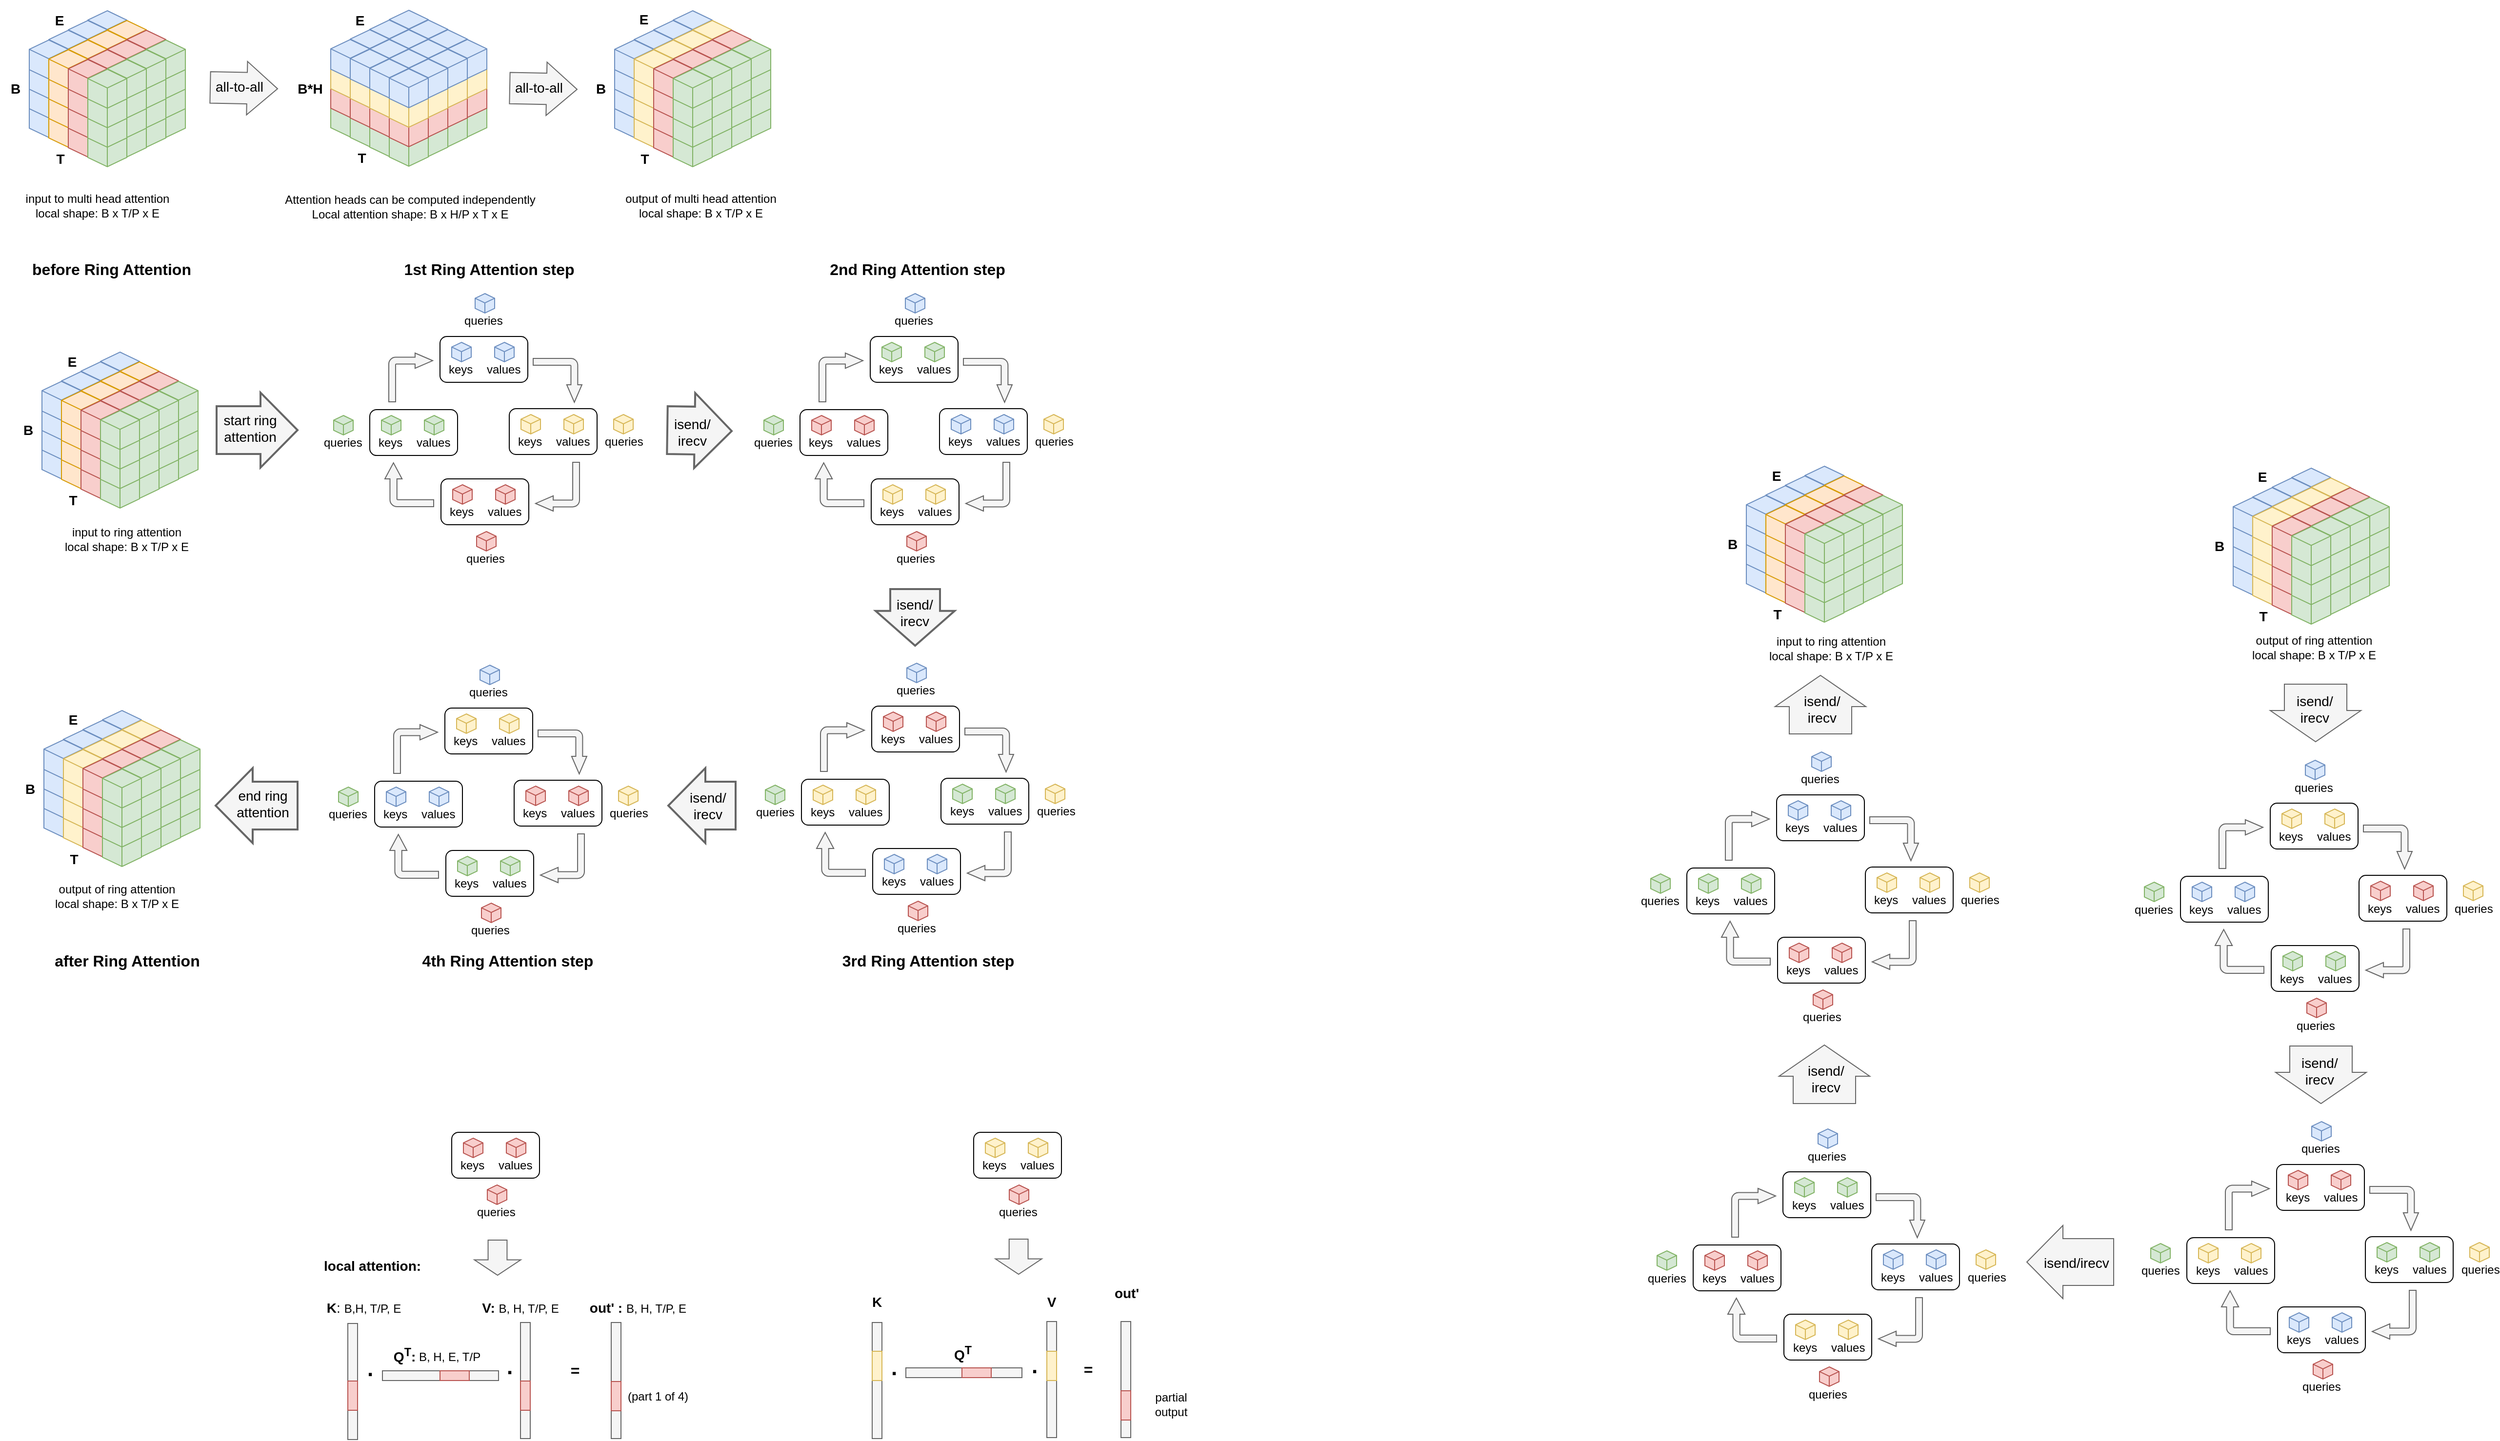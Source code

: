 <mxfile version="24.7.8">
  <diagram name="Page-1" id="mTaThZvrZ4iqHnapH3oN">
    <mxGraphModel dx="1283" dy="929" grid="1" gridSize="10" guides="1" tooltips="1" connect="1" arrows="1" fold="1" page="1" pageScale="1" pageWidth="827" pageHeight="1169" math="0" shadow="0">
      <root>
        <mxCell id="0" />
        <mxCell id="1" parent="0" />
        <mxCell id="GqbEpFNVcH-FoVS1KwiD-380" value="" style="rounded=1;whiteSpace=wrap;html=1;" parent="1" vertex="1">
          <mxGeometry x="461" y="374" width="90" height="47" as="geometry" />
        </mxCell>
        <mxCell id="GqbEpFNVcH-FoVS1KwiD-191" value="" style="group" parent="1" vertex="1" connectable="0">
          <mxGeometry x="10" y="30" width="190" height="181" as="geometry" />
        </mxCell>
        <mxCell id="GqbEpFNVcH-FoVS1KwiD-4" value="" style="html=1;whiteSpace=wrap;shape=isoCube2;backgroundOutline=1;isoAngle=15;fillColor=#dae8fc;strokeColor=#6c8ebf;" parent="GqbEpFNVcH-FoVS1KwiD-191" vertex="1">
          <mxGeometry x="30" y="100" width="40" height="40" as="geometry" />
        </mxCell>
        <mxCell id="GqbEpFNVcH-FoVS1KwiD-8" value="" style="html=1;whiteSpace=wrap;shape=isoCube2;backgroundOutline=1;isoAngle=15;fillColor=#ffe6cc;strokeColor=#d79b00;" parent="GqbEpFNVcH-FoVS1KwiD-191" vertex="1">
          <mxGeometry x="50" y="110" width="40" height="40" as="geometry" />
        </mxCell>
        <mxCell id="GqbEpFNVcH-FoVS1KwiD-12" value="" style="html=1;whiteSpace=wrap;shape=isoCube2;backgroundOutline=1;isoAngle=15;fillColor=#f8cecc;strokeColor=#b85450;" parent="GqbEpFNVcH-FoVS1KwiD-191" vertex="1">
          <mxGeometry x="70" y="120" width="40" height="40" as="geometry" />
        </mxCell>
        <mxCell id="GqbEpFNVcH-FoVS1KwiD-13" value="" style="html=1;whiteSpace=wrap;shape=isoCube2;backgroundOutline=1;isoAngle=15;fillColor=#d5e8d4;strokeColor=#82b366;" parent="GqbEpFNVcH-FoVS1KwiD-191" vertex="1">
          <mxGeometry x="150" y="100" width="40" height="40" as="geometry" />
        </mxCell>
        <mxCell id="GqbEpFNVcH-FoVS1KwiD-14" value="" style="html=1;whiteSpace=wrap;shape=isoCube2;backgroundOutline=1;isoAngle=15;fillColor=#d5e8d4;strokeColor=#82b366;" parent="GqbEpFNVcH-FoVS1KwiD-191" vertex="1">
          <mxGeometry x="130" y="110" width="40" height="40" as="geometry" />
        </mxCell>
        <mxCell id="GqbEpFNVcH-FoVS1KwiD-15" value="" style="html=1;whiteSpace=wrap;shape=isoCube2;backgroundOutline=1;isoAngle=15;fillColor=#d5e8d4;strokeColor=#82b366;" parent="GqbEpFNVcH-FoVS1KwiD-191" vertex="1">
          <mxGeometry x="110" y="120" width="40" height="40" as="geometry" />
        </mxCell>
        <mxCell id="GqbEpFNVcH-FoVS1KwiD-16" value="" style="html=1;whiteSpace=wrap;shape=isoCube2;backgroundOutline=1;isoAngle=15;fillColor=#d5e8d4;strokeColor=#82b366;" parent="GqbEpFNVcH-FoVS1KwiD-191" vertex="1">
          <mxGeometry x="90" y="130" width="40" height="40" as="geometry" />
        </mxCell>
        <mxCell id="GqbEpFNVcH-FoVS1KwiD-20" value="" style="html=1;whiteSpace=wrap;shape=isoCube2;backgroundOutline=1;isoAngle=15;fillColor=#dae8fc;strokeColor=#6c8ebf;" parent="GqbEpFNVcH-FoVS1KwiD-191" vertex="1">
          <mxGeometry x="30" y="80" width="40" height="40" as="geometry" />
        </mxCell>
        <mxCell id="GqbEpFNVcH-FoVS1KwiD-24" value="" style="html=1;whiteSpace=wrap;shape=isoCube2;backgroundOutline=1;isoAngle=15;fillColor=#ffe6cc;strokeColor=#d79b00;" parent="GqbEpFNVcH-FoVS1KwiD-191" vertex="1">
          <mxGeometry x="50" y="90" width="40" height="40" as="geometry" />
        </mxCell>
        <mxCell id="GqbEpFNVcH-FoVS1KwiD-28" value="" style="html=1;whiteSpace=wrap;shape=isoCube2;backgroundOutline=1;isoAngle=15;fillColor=#f8cecc;strokeColor=#b85450;" parent="GqbEpFNVcH-FoVS1KwiD-191" vertex="1">
          <mxGeometry x="70" y="100" width="40" height="40" as="geometry" />
        </mxCell>
        <mxCell id="GqbEpFNVcH-FoVS1KwiD-29" value="" style="html=1;whiteSpace=wrap;shape=isoCube2;backgroundOutline=1;isoAngle=15;fillColor=#d5e8d4;strokeColor=#82b366;" parent="GqbEpFNVcH-FoVS1KwiD-191" vertex="1">
          <mxGeometry x="150" y="80" width="40" height="40" as="geometry" />
        </mxCell>
        <mxCell id="GqbEpFNVcH-FoVS1KwiD-30" value="" style="html=1;whiteSpace=wrap;shape=isoCube2;backgroundOutline=1;isoAngle=15;fillColor=#d5e8d4;strokeColor=#82b366;" parent="GqbEpFNVcH-FoVS1KwiD-191" vertex="1">
          <mxGeometry x="130" y="90" width="40" height="40" as="geometry" />
        </mxCell>
        <mxCell id="GqbEpFNVcH-FoVS1KwiD-31" value="" style="html=1;whiteSpace=wrap;shape=isoCube2;backgroundOutline=1;isoAngle=15;fillColor=#d5e8d4;strokeColor=#82b366;" parent="GqbEpFNVcH-FoVS1KwiD-191" vertex="1">
          <mxGeometry x="110" y="100" width="40" height="40" as="geometry" />
        </mxCell>
        <mxCell id="GqbEpFNVcH-FoVS1KwiD-32" value="" style="html=1;whiteSpace=wrap;shape=isoCube2;backgroundOutline=1;isoAngle=15;fillColor=#d5e8d4;strokeColor=#82b366;" parent="GqbEpFNVcH-FoVS1KwiD-191" vertex="1">
          <mxGeometry x="90" y="110" width="40" height="40" as="geometry" />
        </mxCell>
        <mxCell id="GqbEpFNVcH-FoVS1KwiD-52" value="" style="html=1;whiteSpace=wrap;shape=isoCube2;backgroundOutline=1;isoAngle=15;fillColor=#dae8fc;strokeColor=#6c8ebf;" parent="GqbEpFNVcH-FoVS1KwiD-191" vertex="1">
          <mxGeometry x="30" y="60" width="40" height="40" as="geometry" />
        </mxCell>
        <mxCell id="GqbEpFNVcH-FoVS1KwiD-56" value="" style="html=1;whiteSpace=wrap;shape=isoCube2;backgroundOutline=1;isoAngle=15;fillColor=#ffe6cc;strokeColor=#d79b00;" parent="GqbEpFNVcH-FoVS1KwiD-191" vertex="1">
          <mxGeometry x="50" y="70" width="40" height="40" as="geometry" />
        </mxCell>
        <mxCell id="GqbEpFNVcH-FoVS1KwiD-60" value="" style="html=1;whiteSpace=wrap;shape=isoCube2;backgroundOutline=1;isoAngle=15;fillColor=#f8cecc;strokeColor=#b85450;" parent="GqbEpFNVcH-FoVS1KwiD-191" vertex="1">
          <mxGeometry x="70" y="80" width="40" height="40" as="geometry" />
        </mxCell>
        <mxCell id="GqbEpFNVcH-FoVS1KwiD-61" value="" style="html=1;whiteSpace=wrap;shape=isoCube2;backgroundOutline=1;isoAngle=15;fillColor=#d5e8d4;strokeColor=#82b366;" parent="GqbEpFNVcH-FoVS1KwiD-191" vertex="1">
          <mxGeometry x="150" y="60" width="40" height="40" as="geometry" />
        </mxCell>
        <mxCell id="GqbEpFNVcH-FoVS1KwiD-62" value="" style="html=1;whiteSpace=wrap;shape=isoCube2;backgroundOutline=1;isoAngle=15;fillColor=#d5e8d4;strokeColor=#82b366;" parent="GqbEpFNVcH-FoVS1KwiD-191" vertex="1">
          <mxGeometry x="130" y="70" width="40" height="40" as="geometry" />
        </mxCell>
        <mxCell id="GqbEpFNVcH-FoVS1KwiD-63" value="" style="html=1;whiteSpace=wrap;shape=isoCube2;backgroundOutline=1;isoAngle=15;fillColor=#d5e8d4;strokeColor=#82b366;" parent="GqbEpFNVcH-FoVS1KwiD-191" vertex="1">
          <mxGeometry x="110" y="80" width="40" height="40" as="geometry" />
        </mxCell>
        <mxCell id="GqbEpFNVcH-FoVS1KwiD-64" value="" style="html=1;whiteSpace=wrap;shape=isoCube2;backgroundOutline=1;isoAngle=15;fillColor=#d5e8d4;strokeColor=#82b366;" parent="GqbEpFNVcH-FoVS1KwiD-191" vertex="1">
          <mxGeometry x="90" y="90" width="40" height="40" as="geometry" />
        </mxCell>
        <mxCell id="GqbEpFNVcH-FoVS1KwiD-65" value="" style="html=1;whiteSpace=wrap;shape=isoCube2;backgroundOutline=1;isoAngle=15;fillColor=#dae8fc;strokeColor=#6c8ebf;" parent="GqbEpFNVcH-FoVS1KwiD-191" vertex="1">
          <mxGeometry x="90" y="10" width="40" height="40" as="geometry" />
        </mxCell>
        <mxCell id="GqbEpFNVcH-FoVS1KwiD-66" value="" style="html=1;whiteSpace=wrap;shape=isoCube2;backgroundOutline=1;isoAngle=15;fillColor=#dae8fc;strokeColor=#6c8ebf;" parent="GqbEpFNVcH-FoVS1KwiD-191" vertex="1">
          <mxGeometry x="70" y="20" width="40" height="40" as="geometry" />
        </mxCell>
        <mxCell id="GqbEpFNVcH-FoVS1KwiD-67" value="" style="html=1;whiteSpace=wrap;shape=isoCube2;backgroundOutline=1;isoAngle=15;fillColor=#dae8fc;strokeColor=#6c8ebf;" parent="GqbEpFNVcH-FoVS1KwiD-191" vertex="1">
          <mxGeometry x="50" y="30" width="40" height="40" as="geometry" />
        </mxCell>
        <mxCell id="GqbEpFNVcH-FoVS1KwiD-68" value="" style="html=1;whiteSpace=wrap;shape=isoCube2;backgroundOutline=1;isoAngle=15;fillColor=#dae8fc;strokeColor=#6c8ebf;" parent="GqbEpFNVcH-FoVS1KwiD-191" vertex="1">
          <mxGeometry x="30" y="40" width="40" height="40" as="geometry" />
        </mxCell>
        <mxCell id="GqbEpFNVcH-FoVS1KwiD-69" value="" style="html=1;whiteSpace=wrap;shape=isoCube2;backgroundOutline=1;isoAngle=15;fillColor=#ffe6cc;strokeColor=#d79b00;" parent="GqbEpFNVcH-FoVS1KwiD-191" vertex="1">
          <mxGeometry x="110" y="20" width="40" height="40" as="geometry" />
        </mxCell>
        <mxCell id="GqbEpFNVcH-FoVS1KwiD-70" value="" style="html=1;whiteSpace=wrap;shape=isoCube2;backgroundOutline=1;isoAngle=15;fillColor=#ffe6cc;strokeColor=#d79b00;" parent="GqbEpFNVcH-FoVS1KwiD-191" vertex="1">
          <mxGeometry x="90" y="30" width="40" height="40" as="geometry" />
        </mxCell>
        <mxCell id="GqbEpFNVcH-FoVS1KwiD-71" value="" style="html=1;whiteSpace=wrap;shape=isoCube2;backgroundOutline=1;isoAngle=15;fillColor=#ffe6cc;strokeColor=#d79b00;" parent="GqbEpFNVcH-FoVS1KwiD-191" vertex="1">
          <mxGeometry x="70" y="40" width="40" height="40" as="geometry" />
        </mxCell>
        <mxCell id="GqbEpFNVcH-FoVS1KwiD-72" value="" style="html=1;whiteSpace=wrap;shape=isoCube2;backgroundOutline=1;isoAngle=15;fillColor=#ffe6cc;strokeColor=#d79b00;" parent="GqbEpFNVcH-FoVS1KwiD-191" vertex="1">
          <mxGeometry x="50" y="50" width="40" height="40" as="geometry" />
        </mxCell>
        <mxCell id="GqbEpFNVcH-FoVS1KwiD-73" value="" style="html=1;whiteSpace=wrap;shape=isoCube2;backgroundOutline=1;isoAngle=15;fillColor=#f8cecc;strokeColor=#b85450;" parent="GqbEpFNVcH-FoVS1KwiD-191" vertex="1">
          <mxGeometry x="130" y="30" width="40" height="40" as="geometry" />
        </mxCell>
        <mxCell id="GqbEpFNVcH-FoVS1KwiD-74" value="" style="html=1;whiteSpace=wrap;shape=isoCube2;backgroundOutline=1;isoAngle=15;fillColor=#f8cecc;strokeColor=#b85450;" parent="GqbEpFNVcH-FoVS1KwiD-191" vertex="1">
          <mxGeometry x="110" y="40" width="40" height="40" as="geometry" />
        </mxCell>
        <mxCell id="GqbEpFNVcH-FoVS1KwiD-75" value="" style="html=1;whiteSpace=wrap;shape=isoCube2;backgroundOutline=1;isoAngle=15;fillColor=#f8cecc;strokeColor=#b85450;" parent="GqbEpFNVcH-FoVS1KwiD-191" vertex="1">
          <mxGeometry x="90" y="50" width="40" height="40" as="geometry" />
        </mxCell>
        <mxCell id="GqbEpFNVcH-FoVS1KwiD-76" value="" style="html=1;whiteSpace=wrap;shape=isoCube2;backgroundOutline=1;isoAngle=15;fillColor=#f8cecc;strokeColor=#b85450;" parent="GqbEpFNVcH-FoVS1KwiD-191" vertex="1">
          <mxGeometry x="70" y="60" width="40" height="40" as="geometry" />
        </mxCell>
        <mxCell id="GqbEpFNVcH-FoVS1KwiD-77" value="" style="html=1;whiteSpace=wrap;shape=isoCube2;backgroundOutline=1;isoAngle=15;fillColor=#d5e8d4;strokeColor=#82b366;" parent="GqbEpFNVcH-FoVS1KwiD-191" vertex="1">
          <mxGeometry x="150" y="40" width="40" height="40" as="geometry" />
        </mxCell>
        <mxCell id="GqbEpFNVcH-FoVS1KwiD-78" value="" style="html=1;whiteSpace=wrap;shape=isoCube2;backgroundOutline=1;isoAngle=15;fillColor=#d5e8d4;strokeColor=#82b366;" parent="GqbEpFNVcH-FoVS1KwiD-191" vertex="1">
          <mxGeometry x="130" y="50" width="40" height="40" as="geometry" />
        </mxCell>
        <mxCell id="GqbEpFNVcH-FoVS1KwiD-79" value="" style="html=1;whiteSpace=wrap;shape=isoCube2;backgroundOutline=1;isoAngle=15;fillColor=#d5e8d4;strokeColor=#82b366;" parent="GqbEpFNVcH-FoVS1KwiD-191" vertex="1">
          <mxGeometry x="110" y="60" width="40" height="40" as="geometry" />
        </mxCell>
        <mxCell id="GqbEpFNVcH-FoVS1KwiD-80" value="" style="html=1;whiteSpace=wrap;shape=isoCube2;backgroundOutline=1;isoAngle=15;fillColor=#d5e8d4;strokeColor=#82b366;" parent="GqbEpFNVcH-FoVS1KwiD-191" vertex="1">
          <mxGeometry x="90" y="70" width="40" height="40" as="geometry" />
        </mxCell>
        <mxCell id="GqbEpFNVcH-FoVS1KwiD-81" value="B" style="text;html=1;align=center;verticalAlign=middle;whiteSpace=wrap;rounded=0;fontSize=14;fontStyle=1" parent="GqbEpFNVcH-FoVS1KwiD-191" vertex="1">
          <mxGeometry x="6" y="75" width="20" height="30" as="geometry" />
        </mxCell>
        <mxCell id="GqbEpFNVcH-FoVS1KwiD-82" value="T" style="text;html=1;align=center;verticalAlign=middle;whiteSpace=wrap;rounded=0;fontSize=14;fontStyle=1" parent="GqbEpFNVcH-FoVS1KwiD-191" vertex="1">
          <mxGeometry x="52" y="147" width="20" height="30" as="geometry" />
        </mxCell>
        <mxCell id="GqbEpFNVcH-FoVS1KwiD-83" value="E" style="text;html=1;align=center;verticalAlign=middle;whiteSpace=wrap;rounded=0;fontSize=14;fontStyle=1" parent="GqbEpFNVcH-FoVS1KwiD-191" vertex="1">
          <mxGeometry x="51" y="5" width="20" height="30" as="geometry" />
        </mxCell>
        <mxCell id="GqbEpFNVcH-FoVS1KwiD-192" value="" style="group" parent="1" vertex="1" connectable="0">
          <mxGeometry x="268" y="29.5" width="191" height="181" as="geometry" />
        </mxCell>
        <mxCell id="GqbEpFNVcH-FoVS1KwiD-151" value="" style="html=1;whiteSpace=wrap;shape=isoCube2;backgroundOutline=1;isoAngle=15;fillColor=#d5e8d4;strokeColor=#82b366;" parent="GqbEpFNVcH-FoVS1KwiD-192" vertex="1">
          <mxGeometry x="81" y="100" width="40" height="40" as="geometry" />
        </mxCell>
        <mxCell id="GqbEpFNVcH-FoVS1KwiD-152" value="" style="html=1;whiteSpace=wrap;shape=isoCube2;backgroundOutline=1;isoAngle=15;fillColor=#d5e8d4;strokeColor=#82b366;" parent="GqbEpFNVcH-FoVS1KwiD-192" vertex="1">
          <mxGeometry x="101" y="110" width="40" height="40" as="geometry" />
        </mxCell>
        <mxCell id="GqbEpFNVcH-FoVS1KwiD-153" value="" style="html=1;whiteSpace=wrap;shape=isoCube2;backgroundOutline=1;isoAngle=15;fillColor=#d5e8d4;strokeColor=#82b366;" parent="GqbEpFNVcH-FoVS1KwiD-192" vertex="1">
          <mxGeometry x="121" y="120" width="40" height="40" as="geometry" />
        </mxCell>
        <mxCell id="GqbEpFNVcH-FoVS1KwiD-154" value="" style="html=1;whiteSpace=wrap;shape=isoCube2;backgroundOutline=1;isoAngle=15;fillColor=#d5e8d4;strokeColor=#82b366;" parent="GqbEpFNVcH-FoVS1KwiD-192" vertex="1">
          <mxGeometry x="201" y="100" width="40" height="40" as="geometry" />
        </mxCell>
        <mxCell id="GqbEpFNVcH-FoVS1KwiD-155" value="" style="html=1;whiteSpace=wrap;shape=isoCube2;backgroundOutline=1;isoAngle=15;fillColor=#d5e8d4;strokeColor=#82b366;" parent="GqbEpFNVcH-FoVS1KwiD-192" vertex="1">
          <mxGeometry x="181" y="110" width="40" height="40" as="geometry" />
        </mxCell>
        <mxCell id="GqbEpFNVcH-FoVS1KwiD-156" value="" style="html=1;whiteSpace=wrap;shape=isoCube2;backgroundOutline=1;isoAngle=15;fillColor=#d5e8d4;strokeColor=#82b366;" parent="GqbEpFNVcH-FoVS1KwiD-192" vertex="1">
          <mxGeometry x="161" y="120" width="40" height="40" as="geometry" />
        </mxCell>
        <mxCell id="GqbEpFNVcH-FoVS1KwiD-157" value="" style="html=1;whiteSpace=wrap;shape=isoCube2;backgroundOutline=1;isoAngle=15;fillColor=#d5e8d4;strokeColor=#82b366;" parent="GqbEpFNVcH-FoVS1KwiD-192" vertex="1">
          <mxGeometry x="141" y="130" width="40" height="40" as="geometry" />
        </mxCell>
        <mxCell id="GqbEpFNVcH-FoVS1KwiD-158" value="" style="html=1;whiteSpace=wrap;shape=isoCube2;backgroundOutline=1;isoAngle=15;fillColor=#f8cecc;strokeColor=#b85450;" parent="GqbEpFNVcH-FoVS1KwiD-192" vertex="1">
          <mxGeometry x="81" y="80" width="40" height="40" as="geometry" />
        </mxCell>
        <mxCell id="GqbEpFNVcH-FoVS1KwiD-159" value="" style="html=1;whiteSpace=wrap;shape=isoCube2;backgroundOutline=1;isoAngle=15;fillColor=#f8cecc;strokeColor=#b85450;" parent="GqbEpFNVcH-FoVS1KwiD-192" vertex="1">
          <mxGeometry x="101" y="90" width="40" height="40" as="geometry" />
        </mxCell>
        <mxCell id="GqbEpFNVcH-FoVS1KwiD-160" value="" style="html=1;whiteSpace=wrap;shape=isoCube2;backgroundOutline=1;isoAngle=15;fillColor=#f8cecc;strokeColor=#b85450;" parent="GqbEpFNVcH-FoVS1KwiD-192" vertex="1">
          <mxGeometry x="121" y="100" width="40" height="40" as="geometry" />
        </mxCell>
        <mxCell id="GqbEpFNVcH-FoVS1KwiD-161" value="" style="html=1;whiteSpace=wrap;shape=isoCube2;backgroundOutline=1;isoAngle=15;fillColor=#f8cecc;strokeColor=#b85450;" parent="GqbEpFNVcH-FoVS1KwiD-192" vertex="1">
          <mxGeometry x="201" y="80" width="40" height="40" as="geometry" />
        </mxCell>
        <mxCell id="GqbEpFNVcH-FoVS1KwiD-162" value="" style="html=1;whiteSpace=wrap;shape=isoCube2;backgroundOutline=1;isoAngle=15;fillColor=#f8cecc;strokeColor=#b85450;" parent="GqbEpFNVcH-FoVS1KwiD-192" vertex="1">
          <mxGeometry x="181" y="90" width="40" height="40" as="geometry" />
        </mxCell>
        <mxCell id="GqbEpFNVcH-FoVS1KwiD-163" value="" style="html=1;whiteSpace=wrap;shape=isoCube2;backgroundOutline=1;isoAngle=15;fillColor=#f8cecc;strokeColor=#b85450;" parent="GqbEpFNVcH-FoVS1KwiD-192" vertex="1">
          <mxGeometry x="161" y="100" width="40" height="40" as="geometry" />
        </mxCell>
        <mxCell id="GqbEpFNVcH-FoVS1KwiD-164" value="" style="html=1;whiteSpace=wrap;shape=isoCube2;backgroundOutline=1;isoAngle=15;fillColor=#f8cecc;strokeColor=#b85450;" parent="GqbEpFNVcH-FoVS1KwiD-192" vertex="1">
          <mxGeometry x="141" y="110" width="40" height="40" as="geometry" />
        </mxCell>
        <mxCell id="GqbEpFNVcH-FoVS1KwiD-165" value="" style="html=1;whiteSpace=wrap;shape=isoCube2;backgroundOutline=1;isoAngle=15;fillColor=#fff2cc;strokeColor=#d6b656;" parent="GqbEpFNVcH-FoVS1KwiD-192" vertex="1">
          <mxGeometry x="81" y="60" width="40" height="40" as="geometry" />
        </mxCell>
        <mxCell id="GqbEpFNVcH-FoVS1KwiD-166" value="" style="html=1;whiteSpace=wrap;shape=isoCube2;backgroundOutline=1;isoAngle=15;fillColor=#fff2cc;strokeColor=#d6b656;" parent="GqbEpFNVcH-FoVS1KwiD-192" vertex="1">
          <mxGeometry x="101" y="70" width="40" height="40" as="geometry" />
        </mxCell>
        <mxCell id="GqbEpFNVcH-FoVS1KwiD-167" value="" style="html=1;whiteSpace=wrap;shape=isoCube2;backgroundOutline=1;isoAngle=15;fillColor=#fff2cc;strokeColor=#d6b656;" parent="GqbEpFNVcH-FoVS1KwiD-192" vertex="1">
          <mxGeometry x="121" y="80" width="40" height="40" as="geometry" />
        </mxCell>
        <mxCell id="GqbEpFNVcH-FoVS1KwiD-168" value="" style="html=1;whiteSpace=wrap;shape=isoCube2;backgroundOutline=1;isoAngle=15;fillColor=#fff2cc;strokeColor=#d6b656;" parent="GqbEpFNVcH-FoVS1KwiD-192" vertex="1">
          <mxGeometry x="201" y="60" width="40" height="40" as="geometry" />
        </mxCell>
        <mxCell id="GqbEpFNVcH-FoVS1KwiD-169" value="" style="html=1;whiteSpace=wrap;shape=isoCube2;backgroundOutline=1;isoAngle=15;fillColor=#fff2cc;strokeColor=#d6b656;" parent="GqbEpFNVcH-FoVS1KwiD-192" vertex="1">
          <mxGeometry x="181" y="70" width="40" height="40" as="geometry" />
        </mxCell>
        <mxCell id="GqbEpFNVcH-FoVS1KwiD-170" value="" style="html=1;whiteSpace=wrap;shape=isoCube2;backgroundOutline=1;isoAngle=15;fillColor=#fff2cc;strokeColor=#d6b656;" parent="GqbEpFNVcH-FoVS1KwiD-192" vertex="1">
          <mxGeometry x="161" y="80" width="40" height="40" as="geometry" />
        </mxCell>
        <mxCell id="GqbEpFNVcH-FoVS1KwiD-171" value="" style="html=1;whiteSpace=wrap;shape=isoCube2;backgroundOutline=1;isoAngle=15;fillColor=#fff2cc;strokeColor=#d6b656;" parent="GqbEpFNVcH-FoVS1KwiD-192" vertex="1">
          <mxGeometry x="141" y="90" width="40" height="40" as="geometry" />
        </mxCell>
        <mxCell id="GqbEpFNVcH-FoVS1KwiD-172" value="" style="html=1;whiteSpace=wrap;shape=isoCube2;backgroundOutline=1;isoAngle=15;fillColor=#dae8fc;strokeColor=#6c8ebf;" parent="GqbEpFNVcH-FoVS1KwiD-192" vertex="1">
          <mxGeometry x="141" y="10" width="40" height="40" as="geometry" />
        </mxCell>
        <mxCell id="GqbEpFNVcH-FoVS1KwiD-173" value="" style="html=1;whiteSpace=wrap;shape=isoCube2;backgroundOutline=1;isoAngle=15;fillColor=#dae8fc;strokeColor=#6c8ebf;" parent="GqbEpFNVcH-FoVS1KwiD-192" vertex="1">
          <mxGeometry x="121" y="20" width="40" height="40" as="geometry" />
        </mxCell>
        <mxCell id="GqbEpFNVcH-FoVS1KwiD-174" value="" style="html=1;whiteSpace=wrap;shape=isoCube2;backgroundOutline=1;isoAngle=15;fillColor=#dae8fc;strokeColor=#6c8ebf;" parent="GqbEpFNVcH-FoVS1KwiD-192" vertex="1">
          <mxGeometry x="101" y="30" width="40" height="40" as="geometry" />
        </mxCell>
        <mxCell id="GqbEpFNVcH-FoVS1KwiD-175" value="" style="html=1;whiteSpace=wrap;shape=isoCube2;backgroundOutline=1;isoAngle=15;fillColor=#dae8fc;strokeColor=#6c8ebf;" parent="GqbEpFNVcH-FoVS1KwiD-192" vertex="1">
          <mxGeometry x="81" y="40" width="40" height="40" as="geometry" />
        </mxCell>
        <mxCell id="GqbEpFNVcH-FoVS1KwiD-176" value="" style="html=1;whiteSpace=wrap;shape=isoCube2;backgroundOutline=1;isoAngle=15;fillColor=#dae8fc;strokeColor=#6c8ebf;" parent="GqbEpFNVcH-FoVS1KwiD-192" vertex="1">
          <mxGeometry x="161" y="20" width="40" height="40" as="geometry" />
        </mxCell>
        <mxCell id="GqbEpFNVcH-FoVS1KwiD-177" value="" style="html=1;whiteSpace=wrap;shape=isoCube2;backgroundOutline=1;isoAngle=15;fillColor=#dae8fc;strokeColor=#6c8ebf;" parent="GqbEpFNVcH-FoVS1KwiD-192" vertex="1">
          <mxGeometry x="141" y="30" width="40" height="40" as="geometry" />
        </mxCell>
        <mxCell id="GqbEpFNVcH-FoVS1KwiD-178" value="" style="html=1;whiteSpace=wrap;shape=isoCube2;backgroundOutline=1;isoAngle=15;fillColor=#dae8fc;strokeColor=#6c8ebf;" parent="GqbEpFNVcH-FoVS1KwiD-192" vertex="1">
          <mxGeometry x="121" y="40" width="40" height="40" as="geometry" />
        </mxCell>
        <mxCell id="GqbEpFNVcH-FoVS1KwiD-179" value="" style="html=1;whiteSpace=wrap;shape=isoCube2;backgroundOutline=1;isoAngle=15;fillColor=#dae8fc;strokeColor=#6c8ebf;" parent="GqbEpFNVcH-FoVS1KwiD-192" vertex="1">
          <mxGeometry x="101" y="50" width="40" height="40" as="geometry" />
        </mxCell>
        <mxCell id="GqbEpFNVcH-FoVS1KwiD-180" value="" style="html=1;whiteSpace=wrap;shape=isoCube2;backgroundOutline=1;isoAngle=15;fillColor=#dae8fc;strokeColor=#6c8ebf;" parent="GqbEpFNVcH-FoVS1KwiD-192" vertex="1">
          <mxGeometry x="181" y="30" width="40" height="40" as="geometry" />
        </mxCell>
        <mxCell id="GqbEpFNVcH-FoVS1KwiD-181" value="" style="html=1;whiteSpace=wrap;shape=isoCube2;backgroundOutline=1;isoAngle=15;fillColor=#dae8fc;strokeColor=#6c8ebf;" parent="GqbEpFNVcH-FoVS1KwiD-192" vertex="1">
          <mxGeometry x="161" y="40" width="40" height="40" as="geometry" />
        </mxCell>
        <mxCell id="GqbEpFNVcH-FoVS1KwiD-182" value="" style="html=1;whiteSpace=wrap;shape=isoCube2;backgroundOutline=1;isoAngle=15;fillColor=#dae8fc;strokeColor=#6c8ebf;" parent="GqbEpFNVcH-FoVS1KwiD-192" vertex="1">
          <mxGeometry x="141" y="50" width="40" height="40" as="geometry" />
        </mxCell>
        <mxCell id="GqbEpFNVcH-FoVS1KwiD-183" value="" style="html=1;whiteSpace=wrap;shape=isoCube2;backgroundOutline=1;isoAngle=15;fillColor=#dae8fc;strokeColor=#6c8ebf;" parent="GqbEpFNVcH-FoVS1KwiD-192" vertex="1">
          <mxGeometry x="121" y="60" width="40" height="40" as="geometry" />
        </mxCell>
        <mxCell id="GqbEpFNVcH-FoVS1KwiD-184" value="" style="html=1;whiteSpace=wrap;shape=isoCube2;backgroundOutline=1;isoAngle=15;fillColor=#dae8fc;strokeColor=#6c8ebf;" parent="GqbEpFNVcH-FoVS1KwiD-192" vertex="1">
          <mxGeometry x="201" y="40" width="40" height="40" as="geometry" />
        </mxCell>
        <mxCell id="GqbEpFNVcH-FoVS1KwiD-185" value="" style="html=1;whiteSpace=wrap;shape=isoCube2;backgroundOutline=1;isoAngle=15;fillColor=#dae8fc;strokeColor=#6c8ebf;" parent="GqbEpFNVcH-FoVS1KwiD-192" vertex="1">
          <mxGeometry x="181" y="50" width="40" height="40" as="geometry" />
        </mxCell>
        <mxCell id="GqbEpFNVcH-FoVS1KwiD-186" value="" style="html=1;whiteSpace=wrap;shape=isoCube2;backgroundOutline=1;isoAngle=15;fillColor=#dae8fc;strokeColor=#6c8ebf;" parent="GqbEpFNVcH-FoVS1KwiD-192" vertex="1">
          <mxGeometry x="161" y="60" width="40" height="40" as="geometry" />
        </mxCell>
        <mxCell id="GqbEpFNVcH-FoVS1KwiD-187" value="" style="html=1;whiteSpace=wrap;shape=isoCube2;backgroundOutline=1;isoAngle=15;fillColor=#dae8fc;strokeColor=#6c8ebf;" parent="GqbEpFNVcH-FoVS1KwiD-192" vertex="1">
          <mxGeometry x="141" y="70" width="40" height="40" as="geometry" />
        </mxCell>
        <mxCell id="GqbEpFNVcH-FoVS1KwiD-188" value="B*H" style="text;html=1;align=center;verticalAlign=middle;whiteSpace=wrap;rounded=0;fontSize=14;fontStyle=1" parent="GqbEpFNVcH-FoVS1KwiD-192" vertex="1">
          <mxGeometry x="50" y="75" width="20" height="30" as="geometry" />
        </mxCell>
        <mxCell id="GqbEpFNVcH-FoVS1KwiD-189" value="T" style="text;html=1;align=center;verticalAlign=middle;whiteSpace=wrap;rounded=0;fontSize=14;fontStyle=1" parent="GqbEpFNVcH-FoVS1KwiD-192" vertex="1">
          <mxGeometry x="103" y="146" width="20" height="30" as="geometry" />
        </mxCell>
        <mxCell id="GqbEpFNVcH-FoVS1KwiD-190" value="E" style="text;html=1;align=center;verticalAlign=middle;whiteSpace=wrap;rounded=0;fontSize=14;fontStyle=1" parent="GqbEpFNVcH-FoVS1KwiD-192" vertex="1">
          <mxGeometry x="101" y="5" width="20" height="30" as="geometry" />
        </mxCell>
        <mxCell id="GqbEpFNVcH-FoVS1KwiD-239" value="" style="shape=flexArrow;endArrow=classic;html=1;rounded=0;endWidth=21.588;endSize=10.104;width=32.174;fillColor=#f5f5f5;strokeColor=#666666;" parent="GqbEpFNVcH-FoVS1KwiD-192" edge="1">
          <mxGeometry width="50" height="50" relative="1" as="geometry">
            <mxPoint x="-43" y="89.13" as="sourcePoint" />
            <mxPoint x="27" y="90.5" as="targetPoint" />
          </mxGeometry>
        </mxCell>
        <mxCell id="GqbEpFNVcH-FoVS1KwiD-240" value="&lt;font style=&quot;font-size: 14px;&quot;&gt;all-to-all&lt;/font&gt;" style="edgeLabel;html=1;align=center;verticalAlign=middle;resizable=0;points=[];fontColor=default;labelBackgroundColor=none;" parent="GqbEpFNVcH-FoVS1KwiD-239" vertex="1" connectable="0">
          <mxGeometry x="-0.224" y="-1" relative="1" as="geometry">
            <mxPoint x="3" y="-2" as="offset" />
          </mxGeometry>
        </mxCell>
        <mxCell id="GqbEpFNVcH-FoVS1KwiD-193" value="" style="group" parent="1" vertex="1" connectable="0">
          <mxGeometry x="610" y="30" width="190" height="181" as="geometry" />
        </mxCell>
        <mxCell id="GqbEpFNVcH-FoVS1KwiD-194" value="" style="html=1;whiteSpace=wrap;shape=isoCube2;backgroundOutline=1;isoAngle=15;fillColor=#dae8fc;strokeColor=#6c8ebf;" parent="GqbEpFNVcH-FoVS1KwiD-193" vertex="1">
          <mxGeometry x="30" y="100" width="40" height="40" as="geometry" />
        </mxCell>
        <mxCell id="GqbEpFNVcH-FoVS1KwiD-195" value="" style="html=1;whiteSpace=wrap;shape=isoCube2;backgroundOutline=1;isoAngle=15;fillColor=#fff2cc;strokeColor=#d6b656;" parent="GqbEpFNVcH-FoVS1KwiD-193" vertex="1">
          <mxGeometry x="50" y="110" width="40" height="40" as="geometry" />
        </mxCell>
        <mxCell id="GqbEpFNVcH-FoVS1KwiD-196" value="" style="html=1;whiteSpace=wrap;shape=isoCube2;backgroundOutline=1;isoAngle=15;fillColor=#f8cecc;strokeColor=#b85450;" parent="GqbEpFNVcH-FoVS1KwiD-193" vertex="1">
          <mxGeometry x="70" y="120" width="40" height="40" as="geometry" />
        </mxCell>
        <mxCell id="GqbEpFNVcH-FoVS1KwiD-197" value="" style="html=1;whiteSpace=wrap;shape=isoCube2;backgroundOutline=1;isoAngle=15;fillColor=#d5e8d4;strokeColor=#82b366;" parent="GqbEpFNVcH-FoVS1KwiD-193" vertex="1">
          <mxGeometry x="150" y="100" width="40" height="40" as="geometry" />
        </mxCell>
        <mxCell id="GqbEpFNVcH-FoVS1KwiD-198" value="" style="html=1;whiteSpace=wrap;shape=isoCube2;backgroundOutline=1;isoAngle=15;fillColor=#d5e8d4;strokeColor=#82b366;" parent="GqbEpFNVcH-FoVS1KwiD-193" vertex="1">
          <mxGeometry x="130" y="110" width="40" height="40" as="geometry" />
        </mxCell>
        <mxCell id="GqbEpFNVcH-FoVS1KwiD-199" value="" style="html=1;whiteSpace=wrap;shape=isoCube2;backgroundOutline=1;isoAngle=15;fillColor=#d5e8d4;strokeColor=#82b366;" parent="GqbEpFNVcH-FoVS1KwiD-193" vertex="1">
          <mxGeometry x="110" y="120" width="40" height="40" as="geometry" />
        </mxCell>
        <mxCell id="GqbEpFNVcH-FoVS1KwiD-200" value="" style="html=1;whiteSpace=wrap;shape=isoCube2;backgroundOutline=1;isoAngle=15;fillColor=#d5e8d4;strokeColor=#82b366;" parent="GqbEpFNVcH-FoVS1KwiD-193" vertex="1">
          <mxGeometry x="90" y="130" width="40" height="40" as="geometry" />
        </mxCell>
        <mxCell id="GqbEpFNVcH-FoVS1KwiD-201" value="" style="html=1;whiteSpace=wrap;shape=isoCube2;backgroundOutline=1;isoAngle=15;fillColor=#dae8fc;strokeColor=#6c8ebf;" parent="GqbEpFNVcH-FoVS1KwiD-193" vertex="1">
          <mxGeometry x="30" y="80" width="40" height="40" as="geometry" />
        </mxCell>
        <mxCell id="GqbEpFNVcH-FoVS1KwiD-202" value="" style="html=1;whiteSpace=wrap;shape=isoCube2;backgroundOutline=1;isoAngle=15;fillColor=#fff2cc;strokeColor=#d6b656;" parent="GqbEpFNVcH-FoVS1KwiD-193" vertex="1">
          <mxGeometry x="50" y="90" width="40" height="40" as="geometry" />
        </mxCell>
        <mxCell id="GqbEpFNVcH-FoVS1KwiD-203" value="" style="html=1;whiteSpace=wrap;shape=isoCube2;backgroundOutline=1;isoAngle=15;fillColor=#f8cecc;strokeColor=#b85450;" parent="GqbEpFNVcH-FoVS1KwiD-193" vertex="1">
          <mxGeometry x="70" y="100" width="40" height="40" as="geometry" />
        </mxCell>
        <mxCell id="GqbEpFNVcH-FoVS1KwiD-204" value="" style="html=1;whiteSpace=wrap;shape=isoCube2;backgroundOutline=1;isoAngle=15;fillColor=#d5e8d4;strokeColor=#82b366;" parent="GqbEpFNVcH-FoVS1KwiD-193" vertex="1">
          <mxGeometry x="150" y="80" width="40" height="40" as="geometry" />
        </mxCell>
        <mxCell id="GqbEpFNVcH-FoVS1KwiD-205" value="" style="html=1;whiteSpace=wrap;shape=isoCube2;backgroundOutline=1;isoAngle=15;fillColor=#d5e8d4;strokeColor=#82b366;" parent="GqbEpFNVcH-FoVS1KwiD-193" vertex="1">
          <mxGeometry x="130" y="90" width="40" height="40" as="geometry" />
        </mxCell>
        <mxCell id="GqbEpFNVcH-FoVS1KwiD-206" value="" style="html=1;whiteSpace=wrap;shape=isoCube2;backgroundOutline=1;isoAngle=15;fillColor=#d5e8d4;strokeColor=#82b366;" parent="GqbEpFNVcH-FoVS1KwiD-193" vertex="1">
          <mxGeometry x="110" y="100" width="40" height="40" as="geometry" />
        </mxCell>
        <mxCell id="GqbEpFNVcH-FoVS1KwiD-207" value="" style="html=1;whiteSpace=wrap;shape=isoCube2;backgroundOutline=1;isoAngle=15;fillColor=#d5e8d4;strokeColor=#82b366;" parent="GqbEpFNVcH-FoVS1KwiD-193" vertex="1">
          <mxGeometry x="90" y="110" width="40" height="40" as="geometry" />
        </mxCell>
        <mxCell id="GqbEpFNVcH-FoVS1KwiD-208" value="" style="html=1;whiteSpace=wrap;shape=isoCube2;backgroundOutline=1;isoAngle=15;fillColor=#dae8fc;strokeColor=#6c8ebf;" parent="GqbEpFNVcH-FoVS1KwiD-193" vertex="1">
          <mxGeometry x="30" y="60" width="40" height="40" as="geometry" />
        </mxCell>
        <mxCell id="GqbEpFNVcH-FoVS1KwiD-209" value="" style="html=1;whiteSpace=wrap;shape=isoCube2;backgroundOutline=1;isoAngle=15;fillColor=#fff2cc;strokeColor=#d6b656;" parent="GqbEpFNVcH-FoVS1KwiD-193" vertex="1">
          <mxGeometry x="50" y="70" width="40" height="40" as="geometry" />
        </mxCell>
        <mxCell id="GqbEpFNVcH-FoVS1KwiD-210" value="" style="html=1;whiteSpace=wrap;shape=isoCube2;backgroundOutline=1;isoAngle=15;fillColor=#f8cecc;strokeColor=#b85450;" parent="GqbEpFNVcH-FoVS1KwiD-193" vertex="1">
          <mxGeometry x="70" y="80" width="40" height="40" as="geometry" />
        </mxCell>
        <mxCell id="GqbEpFNVcH-FoVS1KwiD-211" value="" style="html=1;whiteSpace=wrap;shape=isoCube2;backgroundOutline=1;isoAngle=15;fillColor=#d5e8d4;strokeColor=#82b366;" parent="GqbEpFNVcH-FoVS1KwiD-193" vertex="1">
          <mxGeometry x="150" y="60" width="40" height="40" as="geometry" />
        </mxCell>
        <mxCell id="GqbEpFNVcH-FoVS1KwiD-212" value="" style="html=1;whiteSpace=wrap;shape=isoCube2;backgroundOutline=1;isoAngle=15;fillColor=#d5e8d4;strokeColor=#82b366;" parent="GqbEpFNVcH-FoVS1KwiD-193" vertex="1">
          <mxGeometry x="130" y="70" width="40" height="40" as="geometry" />
        </mxCell>
        <mxCell id="GqbEpFNVcH-FoVS1KwiD-213" value="" style="html=1;whiteSpace=wrap;shape=isoCube2;backgroundOutline=1;isoAngle=15;fillColor=#d5e8d4;strokeColor=#82b366;" parent="GqbEpFNVcH-FoVS1KwiD-193" vertex="1">
          <mxGeometry x="110" y="80" width="40" height="40" as="geometry" />
        </mxCell>
        <mxCell id="GqbEpFNVcH-FoVS1KwiD-214" value="" style="html=1;whiteSpace=wrap;shape=isoCube2;backgroundOutline=1;isoAngle=15;fillColor=#d5e8d4;strokeColor=#82b366;" parent="GqbEpFNVcH-FoVS1KwiD-193" vertex="1">
          <mxGeometry x="90" y="90" width="40" height="40" as="geometry" />
        </mxCell>
        <mxCell id="GqbEpFNVcH-FoVS1KwiD-215" value="" style="html=1;whiteSpace=wrap;shape=isoCube2;backgroundOutline=1;isoAngle=15;fillColor=#dae8fc;strokeColor=#6c8ebf;" parent="GqbEpFNVcH-FoVS1KwiD-193" vertex="1">
          <mxGeometry x="90" y="10" width="40" height="40" as="geometry" />
        </mxCell>
        <mxCell id="GqbEpFNVcH-FoVS1KwiD-216" value="" style="html=1;whiteSpace=wrap;shape=isoCube2;backgroundOutline=1;isoAngle=15;fillColor=#dae8fc;strokeColor=#6c8ebf;" parent="GqbEpFNVcH-FoVS1KwiD-193" vertex="1">
          <mxGeometry x="70" y="20" width="40" height="40" as="geometry" />
        </mxCell>
        <mxCell id="GqbEpFNVcH-FoVS1KwiD-217" value="" style="html=1;whiteSpace=wrap;shape=isoCube2;backgroundOutline=1;isoAngle=15;fillColor=#dae8fc;strokeColor=#6c8ebf;" parent="GqbEpFNVcH-FoVS1KwiD-193" vertex="1">
          <mxGeometry x="50" y="30" width="40" height="40" as="geometry" />
        </mxCell>
        <mxCell id="GqbEpFNVcH-FoVS1KwiD-218" value="" style="html=1;whiteSpace=wrap;shape=isoCube2;backgroundOutline=1;isoAngle=15;fillColor=#dae8fc;strokeColor=#6c8ebf;" parent="GqbEpFNVcH-FoVS1KwiD-193" vertex="1">
          <mxGeometry x="30" y="40" width="40" height="40" as="geometry" />
        </mxCell>
        <mxCell id="GqbEpFNVcH-FoVS1KwiD-219" value="" style="html=1;whiteSpace=wrap;shape=isoCube2;backgroundOutline=1;isoAngle=15;fillColor=#fff2cc;strokeColor=#d6b656;" parent="GqbEpFNVcH-FoVS1KwiD-193" vertex="1">
          <mxGeometry x="110" y="20" width="40" height="40" as="geometry" />
        </mxCell>
        <mxCell id="GqbEpFNVcH-FoVS1KwiD-220" value="" style="html=1;whiteSpace=wrap;shape=isoCube2;backgroundOutline=1;isoAngle=15;fillColor=#fff2cc;strokeColor=#d6b656;" parent="GqbEpFNVcH-FoVS1KwiD-193" vertex="1">
          <mxGeometry x="90" y="30" width="40" height="40" as="geometry" />
        </mxCell>
        <mxCell id="GqbEpFNVcH-FoVS1KwiD-221" value="" style="html=1;whiteSpace=wrap;shape=isoCube2;backgroundOutline=1;isoAngle=15;fillColor=#fff2cc;strokeColor=#d6b656;" parent="GqbEpFNVcH-FoVS1KwiD-193" vertex="1">
          <mxGeometry x="70" y="40" width="40" height="40" as="geometry" />
        </mxCell>
        <mxCell id="GqbEpFNVcH-FoVS1KwiD-222" value="" style="html=1;whiteSpace=wrap;shape=isoCube2;backgroundOutline=1;isoAngle=15;fillColor=#fff2cc;strokeColor=#d6b656;" parent="GqbEpFNVcH-FoVS1KwiD-193" vertex="1">
          <mxGeometry x="50" y="50" width="40" height="40" as="geometry" />
        </mxCell>
        <mxCell id="GqbEpFNVcH-FoVS1KwiD-223" value="" style="html=1;whiteSpace=wrap;shape=isoCube2;backgroundOutline=1;isoAngle=15;fillColor=#f8cecc;strokeColor=#b85450;" parent="GqbEpFNVcH-FoVS1KwiD-193" vertex="1">
          <mxGeometry x="130" y="30" width="40" height="40" as="geometry" />
        </mxCell>
        <mxCell id="GqbEpFNVcH-FoVS1KwiD-224" value="" style="html=1;whiteSpace=wrap;shape=isoCube2;backgroundOutline=1;isoAngle=15;fillColor=#f8cecc;strokeColor=#b85450;" parent="GqbEpFNVcH-FoVS1KwiD-193" vertex="1">
          <mxGeometry x="110" y="40" width="40" height="40" as="geometry" />
        </mxCell>
        <mxCell id="GqbEpFNVcH-FoVS1KwiD-225" value="" style="html=1;whiteSpace=wrap;shape=isoCube2;backgroundOutline=1;isoAngle=15;fillColor=#f8cecc;strokeColor=#b85450;" parent="GqbEpFNVcH-FoVS1KwiD-193" vertex="1">
          <mxGeometry x="90" y="50" width="40" height="40" as="geometry" />
        </mxCell>
        <mxCell id="GqbEpFNVcH-FoVS1KwiD-226" value="" style="html=1;whiteSpace=wrap;shape=isoCube2;backgroundOutline=1;isoAngle=15;fillColor=#f8cecc;strokeColor=#b85450;" parent="GqbEpFNVcH-FoVS1KwiD-193" vertex="1">
          <mxGeometry x="70" y="60" width="40" height="40" as="geometry" />
        </mxCell>
        <mxCell id="GqbEpFNVcH-FoVS1KwiD-227" value="" style="html=1;whiteSpace=wrap;shape=isoCube2;backgroundOutline=1;isoAngle=15;fillColor=#d5e8d4;strokeColor=#82b366;" parent="GqbEpFNVcH-FoVS1KwiD-193" vertex="1">
          <mxGeometry x="150" y="40" width="40" height="40" as="geometry" />
        </mxCell>
        <mxCell id="GqbEpFNVcH-FoVS1KwiD-228" value="" style="html=1;whiteSpace=wrap;shape=isoCube2;backgroundOutline=1;isoAngle=15;fillColor=#d5e8d4;strokeColor=#82b366;" parent="GqbEpFNVcH-FoVS1KwiD-193" vertex="1">
          <mxGeometry x="130" y="50" width="40" height="40" as="geometry" />
        </mxCell>
        <mxCell id="GqbEpFNVcH-FoVS1KwiD-229" value="" style="html=1;whiteSpace=wrap;shape=isoCube2;backgroundOutline=1;isoAngle=15;fillColor=#d5e8d4;strokeColor=#82b366;" parent="GqbEpFNVcH-FoVS1KwiD-193" vertex="1">
          <mxGeometry x="110" y="60" width="40" height="40" as="geometry" />
        </mxCell>
        <mxCell id="GqbEpFNVcH-FoVS1KwiD-230" value="" style="html=1;whiteSpace=wrap;shape=isoCube2;backgroundOutline=1;isoAngle=15;fillColor=#d5e8d4;strokeColor=#82b366;" parent="GqbEpFNVcH-FoVS1KwiD-193" vertex="1">
          <mxGeometry x="90" y="70" width="40" height="40" as="geometry" />
        </mxCell>
        <mxCell id="GqbEpFNVcH-FoVS1KwiD-231" value="B" style="text;html=1;align=center;verticalAlign=middle;whiteSpace=wrap;rounded=0;fontSize=14;fontStyle=1" parent="GqbEpFNVcH-FoVS1KwiD-193" vertex="1">
          <mxGeometry x="6" y="75" width="20" height="30" as="geometry" />
        </mxCell>
        <mxCell id="GqbEpFNVcH-FoVS1KwiD-232" value="T" style="text;html=1;align=center;verticalAlign=middle;whiteSpace=wrap;rounded=0;fontSize=14;fontStyle=1" parent="GqbEpFNVcH-FoVS1KwiD-193" vertex="1">
          <mxGeometry x="51" y="147" width="20" height="30" as="geometry" />
        </mxCell>
        <mxCell id="GqbEpFNVcH-FoVS1KwiD-233" value="E" style="text;html=1;align=center;verticalAlign=middle;whiteSpace=wrap;rounded=0;fontSize=14;fontStyle=1" parent="GqbEpFNVcH-FoVS1KwiD-193" vertex="1">
          <mxGeometry x="50" y="4" width="20" height="30" as="geometry" />
        </mxCell>
        <mxCell id="GqbEpFNVcH-FoVS1KwiD-234" value="input to multi head attention&lt;div&gt;local shape: B x T/P x E&lt;/div&gt;" style="text;html=1;align=center;verticalAlign=middle;whiteSpace=wrap;rounded=0;" parent="1" vertex="1">
          <mxGeometry x="30" y="225" width="160" height="30" as="geometry" />
        </mxCell>
        <mxCell id="GqbEpFNVcH-FoVS1KwiD-235" value="&lt;div&gt;Attention heads&amp;nbsp;can be computed independently&lt;/div&gt;&lt;div&gt;Local attention shape: B x H/P x T x E&lt;br&gt;&lt;/div&gt;" style="text;html=1;align=center;verticalAlign=middle;whiteSpace=wrap;rounded=0;" parent="1" vertex="1">
          <mxGeometry x="297" y="226" width="267" height="30" as="geometry" />
        </mxCell>
        <mxCell id="GqbEpFNVcH-FoVS1KwiD-242" value="" style="shape=flexArrow;endArrow=classic;html=1;rounded=0;endWidth=21.588;endSize=10.104;width=32.174;fillColor=#f5f5f5;strokeColor=#666666;" parent="1" edge="1">
          <mxGeometry width="50" height="50" relative="1" as="geometry">
            <mxPoint x="532" y="119.31" as="sourcePoint" />
            <mxPoint x="602" y="120.68" as="targetPoint" />
          </mxGeometry>
        </mxCell>
        <mxCell id="GqbEpFNVcH-FoVS1KwiD-243" value="&lt;font style=&quot;font-size: 14px;&quot;&gt;all-to-all&lt;/font&gt;" style="edgeLabel;html=1;align=center;verticalAlign=middle;resizable=0;points=[];fontColor=default;labelBackgroundColor=none;" parent="GqbEpFNVcH-FoVS1KwiD-242" vertex="1" connectable="0">
          <mxGeometry x="-0.224" y="-1" relative="1" as="geometry">
            <mxPoint x="3" y="-2" as="offset" />
          </mxGeometry>
        </mxCell>
        <mxCell id="GqbEpFNVcH-FoVS1KwiD-287" value="" style="shape=flexArrow;endArrow=classic;html=1;rounded=0;endWidth=26;endSize=12;width=48;fillColor=#f5f5f5;strokeColor=#666666;strokeWidth=2;" parent="1" edge="1">
          <mxGeometry width="50" height="50" relative="1" as="geometry">
            <mxPoint x="231" y="470" as="sourcePoint" />
            <mxPoint x="316" y="470" as="targetPoint" />
          </mxGeometry>
        </mxCell>
        <mxCell id="GqbEpFNVcH-FoVS1KwiD-288" value="&lt;div&gt;&lt;span style=&quot;font-size: 14px;&quot;&gt;start ring&lt;/span&gt;&lt;/div&gt;&lt;div&gt;&lt;span style=&quot;font-size: 14px;&quot;&gt;attention&lt;/span&gt;&lt;/div&gt;" style="edgeLabel;html=1;align=center;verticalAlign=middle;resizable=0;points=[];fontColor=default;labelBackgroundColor=none;" parent="GqbEpFNVcH-FoVS1KwiD-287" vertex="1" connectable="0">
          <mxGeometry x="-0.224" y="-1" relative="1" as="geometry">
            <mxPoint x="2" y="-3" as="offset" />
          </mxGeometry>
        </mxCell>
        <mxCell id="GqbEpFNVcH-FoVS1KwiD-332" value="" style="group" parent="1" vertex="1" connectable="0">
          <mxGeometry x="23" y="380" width="190" height="181" as="geometry" />
        </mxCell>
        <mxCell id="GqbEpFNVcH-FoVS1KwiD-333" value="" style="html=1;whiteSpace=wrap;shape=isoCube2;backgroundOutline=1;isoAngle=15;fillColor=#dae8fc;strokeColor=#6c8ebf;" parent="GqbEpFNVcH-FoVS1KwiD-332" vertex="1">
          <mxGeometry x="30" y="100" width="40" height="40" as="geometry" />
        </mxCell>
        <mxCell id="GqbEpFNVcH-FoVS1KwiD-334" value="" style="html=1;whiteSpace=wrap;shape=isoCube2;backgroundOutline=1;isoAngle=15;fillColor=#ffe6cc;strokeColor=#d79b00;" parent="GqbEpFNVcH-FoVS1KwiD-332" vertex="1">
          <mxGeometry x="50" y="110" width="40" height="40" as="geometry" />
        </mxCell>
        <mxCell id="GqbEpFNVcH-FoVS1KwiD-335" value="" style="html=1;whiteSpace=wrap;shape=isoCube2;backgroundOutline=1;isoAngle=15;fillColor=#f8cecc;strokeColor=#b85450;" parent="GqbEpFNVcH-FoVS1KwiD-332" vertex="1">
          <mxGeometry x="70" y="120" width="40" height="40" as="geometry" />
        </mxCell>
        <mxCell id="GqbEpFNVcH-FoVS1KwiD-336" value="" style="html=1;whiteSpace=wrap;shape=isoCube2;backgroundOutline=1;isoAngle=15;fillColor=#d5e8d4;strokeColor=#82b366;" parent="GqbEpFNVcH-FoVS1KwiD-332" vertex="1">
          <mxGeometry x="150" y="100" width="40" height="40" as="geometry" />
        </mxCell>
        <mxCell id="GqbEpFNVcH-FoVS1KwiD-337" value="" style="html=1;whiteSpace=wrap;shape=isoCube2;backgroundOutline=1;isoAngle=15;fillColor=#d5e8d4;strokeColor=#82b366;" parent="GqbEpFNVcH-FoVS1KwiD-332" vertex="1">
          <mxGeometry x="130" y="110" width="40" height="40" as="geometry" />
        </mxCell>
        <mxCell id="GqbEpFNVcH-FoVS1KwiD-338" value="" style="html=1;whiteSpace=wrap;shape=isoCube2;backgroundOutline=1;isoAngle=15;fillColor=#d5e8d4;strokeColor=#82b366;" parent="GqbEpFNVcH-FoVS1KwiD-332" vertex="1">
          <mxGeometry x="110" y="120" width="40" height="40" as="geometry" />
        </mxCell>
        <mxCell id="GqbEpFNVcH-FoVS1KwiD-339" value="" style="html=1;whiteSpace=wrap;shape=isoCube2;backgroundOutline=1;isoAngle=15;fillColor=#d5e8d4;strokeColor=#82b366;" parent="GqbEpFNVcH-FoVS1KwiD-332" vertex="1">
          <mxGeometry x="90" y="130" width="40" height="40" as="geometry" />
        </mxCell>
        <mxCell id="GqbEpFNVcH-FoVS1KwiD-340" value="" style="html=1;whiteSpace=wrap;shape=isoCube2;backgroundOutline=1;isoAngle=15;fillColor=#dae8fc;strokeColor=#6c8ebf;" parent="GqbEpFNVcH-FoVS1KwiD-332" vertex="1">
          <mxGeometry x="30" y="80" width="40" height="40" as="geometry" />
        </mxCell>
        <mxCell id="GqbEpFNVcH-FoVS1KwiD-341" value="" style="html=1;whiteSpace=wrap;shape=isoCube2;backgroundOutline=1;isoAngle=15;fillColor=#ffe6cc;strokeColor=#d79b00;" parent="GqbEpFNVcH-FoVS1KwiD-332" vertex="1">
          <mxGeometry x="50" y="90" width="40" height="40" as="geometry" />
        </mxCell>
        <mxCell id="GqbEpFNVcH-FoVS1KwiD-342" value="" style="html=1;whiteSpace=wrap;shape=isoCube2;backgroundOutline=1;isoAngle=15;fillColor=#f8cecc;strokeColor=#b85450;" parent="GqbEpFNVcH-FoVS1KwiD-332" vertex="1">
          <mxGeometry x="70" y="100" width="40" height="40" as="geometry" />
        </mxCell>
        <mxCell id="GqbEpFNVcH-FoVS1KwiD-343" value="" style="html=1;whiteSpace=wrap;shape=isoCube2;backgroundOutline=1;isoAngle=15;fillColor=#d5e8d4;strokeColor=#82b366;" parent="GqbEpFNVcH-FoVS1KwiD-332" vertex="1">
          <mxGeometry x="150" y="80" width="40" height="40" as="geometry" />
        </mxCell>
        <mxCell id="GqbEpFNVcH-FoVS1KwiD-344" value="" style="html=1;whiteSpace=wrap;shape=isoCube2;backgroundOutline=1;isoAngle=15;fillColor=#d5e8d4;strokeColor=#82b366;" parent="GqbEpFNVcH-FoVS1KwiD-332" vertex="1">
          <mxGeometry x="130" y="90" width="40" height="40" as="geometry" />
        </mxCell>
        <mxCell id="GqbEpFNVcH-FoVS1KwiD-345" value="" style="html=1;whiteSpace=wrap;shape=isoCube2;backgroundOutline=1;isoAngle=15;fillColor=#d5e8d4;strokeColor=#82b366;" parent="GqbEpFNVcH-FoVS1KwiD-332" vertex="1">
          <mxGeometry x="110" y="100" width="40" height="40" as="geometry" />
        </mxCell>
        <mxCell id="GqbEpFNVcH-FoVS1KwiD-346" value="" style="html=1;whiteSpace=wrap;shape=isoCube2;backgroundOutline=1;isoAngle=15;fillColor=#d5e8d4;strokeColor=#82b366;" parent="GqbEpFNVcH-FoVS1KwiD-332" vertex="1">
          <mxGeometry x="90" y="110" width="40" height="40" as="geometry" />
        </mxCell>
        <mxCell id="GqbEpFNVcH-FoVS1KwiD-347" value="" style="html=1;whiteSpace=wrap;shape=isoCube2;backgroundOutline=1;isoAngle=15;fillColor=#dae8fc;strokeColor=#6c8ebf;" parent="GqbEpFNVcH-FoVS1KwiD-332" vertex="1">
          <mxGeometry x="30" y="60" width="40" height="40" as="geometry" />
        </mxCell>
        <mxCell id="GqbEpFNVcH-FoVS1KwiD-348" value="" style="html=1;whiteSpace=wrap;shape=isoCube2;backgroundOutline=1;isoAngle=15;fillColor=#ffe6cc;strokeColor=#d79b00;" parent="GqbEpFNVcH-FoVS1KwiD-332" vertex="1">
          <mxGeometry x="50" y="70" width="40" height="40" as="geometry" />
        </mxCell>
        <mxCell id="GqbEpFNVcH-FoVS1KwiD-349" value="" style="html=1;whiteSpace=wrap;shape=isoCube2;backgroundOutline=1;isoAngle=15;fillColor=#f8cecc;strokeColor=#b85450;" parent="GqbEpFNVcH-FoVS1KwiD-332" vertex="1">
          <mxGeometry x="70" y="80" width="40" height="40" as="geometry" />
        </mxCell>
        <mxCell id="GqbEpFNVcH-FoVS1KwiD-350" value="" style="html=1;whiteSpace=wrap;shape=isoCube2;backgroundOutline=1;isoAngle=15;fillColor=#d5e8d4;strokeColor=#82b366;" parent="GqbEpFNVcH-FoVS1KwiD-332" vertex="1">
          <mxGeometry x="150" y="60" width="40" height="40" as="geometry" />
        </mxCell>
        <mxCell id="GqbEpFNVcH-FoVS1KwiD-351" value="" style="html=1;whiteSpace=wrap;shape=isoCube2;backgroundOutline=1;isoAngle=15;fillColor=#d5e8d4;strokeColor=#82b366;" parent="GqbEpFNVcH-FoVS1KwiD-332" vertex="1">
          <mxGeometry x="130" y="70" width="40" height="40" as="geometry" />
        </mxCell>
        <mxCell id="GqbEpFNVcH-FoVS1KwiD-352" value="" style="html=1;whiteSpace=wrap;shape=isoCube2;backgroundOutline=1;isoAngle=15;fillColor=#d5e8d4;strokeColor=#82b366;" parent="GqbEpFNVcH-FoVS1KwiD-332" vertex="1">
          <mxGeometry x="110" y="80" width="40" height="40" as="geometry" />
        </mxCell>
        <mxCell id="GqbEpFNVcH-FoVS1KwiD-353" value="" style="html=1;whiteSpace=wrap;shape=isoCube2;backgroundOutline=1;isoAngle=15;fillColor=#d5e8d4;strokeColor=#82b366;" parent="GqbEpFNVcH-FoVS1KwiD-332" vertex="1">
          <mxGeometry x="90" y="90" width="40" height="40" as="geometry" />
        </mxCell>
        <mxCell id="GqbEpFNVcH-FoVS1KwiD-354" value="" style="html=1;whiteSpace=wrap;shape=isoCube2;backgroundOutline=1;isoAngle=15;fillColor=#dae8fc;strokeColor=#6c8ebf;" parent="GqbEpFNVcH-FoVS1KwiD-332" vertex="1">
          <mxGeometry x="90" y="10" width="40" height="40" as="geometry" />
        </mxCell>
        <mxCell id="GqbEpFNVcH-FoVS1KwiD-355" value="" style="html=1;whiteSpace=wrap;shape=isoCube2;backgroundOutline=1;isoAngle=15;fillColor=#dae8fc;strokeColor=#6c8ebf;" parent="GqbEpFNVcH-FoVS1KwiD-332" vertex="1">
          <mxGeometry x="70" y="20" width="40" height="40" as="geometry" />
        </mxCell>
        <mxCell id="GqbEpFNVcH-FoVS1KwiD-356" value="" style="html=1;whiteSpace=wrap;shape=isoCube2;backgroundOutline=1;isoAngle=15;fillColor=#dae8fc;strokeColor=#6c8ebf;" parent="GqbEpFNVcH-FoVS1KwiD-332" vertex="1">
          <mxGeometry x="50" y="30" width="40" height="40" as="geometry" />
        </mxCell>
        <mxCell id="GqbEpFNVcH-FoVS1KwiD-357" value="" style="html=1;whiteSpace=wrap;shape=isoCube2;backgroundOutline=1;isoAngle=15;fillColor=#dae8fc;strokeColor=#6c8ebf;" parent="GqbEpFNVcH-FoVS1KwiD-332" vertex="1">
          <mxGeometry x="30" y="40" width="40" height="40" as="geometry" />
        </mxCell>
        <mxCell id="GqbEpFNVcH-FoVS1KwiD-358" value="" style="html=1;whiteSpace=wrap;shape=isoCube2;backgroundOutline=1;isoAngle=15;fillColor=#ffe6cc;strokeColor=#d79b00;" parent="GqbEpFNVcH-FoVS1KwiD-332" vertex="1">
          <mxGeometry x="110" y="20" width="40" height="40" as="geometry" />
        </mxCell>
        <mxCell id="GqbEpFNVcH-FoVS1KwiD-359" value="" style="html=1;whiteSpace=wrap;shape=isoCube2;backgroundOutline=1;isoAngle=15;fillColor=#ffe6cc;strokeColor=#d79b00;" parent="GqbEpFNVcH-FoVS1KwiD-332" vertex="1">
          <mxGeometry x="90" y="30" width="40" height="40" as="geometry" />
        </mxCell>
        <mxCell id="GqbEpFNVcH-FoVS1KwiD-360" value="" style="html=1;whiteSpace=wrap;shape=isoCube2;backgroundOutline=1;isoAngle=15;fillColor=#ffe6cc;strokeColor=#d79b00;" parent="GqbEpFNVcH-FoVS1KwiD-332" vertex="1">
          <mxGeometry x="70" y="40" width="40" height="40" as="geometry" />
        </mxCell>
        <mxCell id="GqbEpFNVcH-FoVS1KwiD-361" value="" style="html=1;whiteSpace=wrap;shape=isoCube2;backgroundOutline=1;isoAngle=15;fillColor=#ffe6cc;strokeColor=#d79b00;" parent="GqbEpFNVcH-FoVS1KwiD-332" vertex="1">
          <mxGeometry x="50" y="50" width="40" height="40" as="geometry" />
        </mxCell>
        <mxCell id="GqbEpFNVcH-FoVS1KwiD-362" value="" style="html=1;whiteSpace=wrap;shape=isoCube2;backgroundOutline=1;isoAngle=15;fillColor=#f8cecc;strokeColor=#b85450;" parent="GqbEpFNVcH-FoVS1KwiD-332" vertex="1">
          <mxGeometry x="130" y="30" width="40" height="40" as="geometry" />
        </mxCell>
        <mxCell id="GqbEpFNVcH-FoVS1KwiD-363" value="" style="html=1;whiteSpace=wrap;shape=isoCube2;backgroundOutline=1;isoAngle=15;fillColor=#f8cecc;strokeColor=#b85450;" parent="GqbEpFNVcH-FoVS1KwiD-332" vertex="1">
          <mxGeometry x="110" y="40" width="40" height="40" as="geometry" />
        </mxCell>
        <mxCell id="GqbEpFNVcH-FoVS1KwiD-364" value="" style="html=1;whiteSpace=wrap;shape=isoCube2;backgroundOutline=1;isoAngle=15;fillColor=#f8cecc;strokeColor=#b85450;" parent="GqbEpFNVcH-FoVS1KwiD-332" vertex="1">
          <mxGeometry x="90" y="50" width="40" height="40" as="geometry" />
        </mxCell>
        <mxCell id="GqbEpFNVcH-FoVS1KwiD-365" value="" style="html=1;whiteSpace=wrap;shape=isoCube2;backgroundOutline=1;isoAngle=15;fillColor=#f8cecc;strokeColor=#b85450;" parent="GqbEpFNVcH-FoVS1KwiD-332" vertex="1">
          <mxGeometry x="70" y="60" width="40" height="40" as="geometry" />
        </mxCell>
        <mxCell id="GqbEpFNVcH-FoVS1KwiD-366" value="" style="html=1;whiteSpace=wrap;shape=isoCube2;backgroundOutline=1;isoAngle=15;fillColor=#d5e8d4;strokeColor=#82b366;" parent="GqbEpFNVcH-FoVS1KwiD-332" vertex="1">
          <mxGeometry x="150" y="40" width="40" height="40" as="geometry" />
        </mxCell>
        <mxCell id="GqbEpFNVcH-FoVS1KwiD-367" value="" style="html=1;whiteSpace=wrap;shape=isoCube2;backgroundOutline=1;isoAngle=15;fillColor=#d5e8d4;strokeColor=#82b366;" parent="GqbEpFNVcH-FoVS1KwiD-332" vertex="1">
          <mxGeometry x="130" y="50" width="40" height="40" as="geometry" />
        </mxCell>
        <mxCell id="GqbEpFNVcH-FoVS1KwiD-368" value="" style="html=1;whiteSpace=wrap;shape=isoCube2;backgroundOutline=1;isoAngle=15;fillColor=#d5e8d4;strokeColor=#82b366;" parent="GqbEpFNVcH-FoVS1KwiD-332" vertex="1">
          <mxGeometry x="110" y="60" width="40" height="40" as="geometry" />
        </mxCell>
        <mxCell id="GqbEpFNVcH-FoVS1KwiD-369" value="" style="html=1;whiteSpace=wrap;shape=isoCube2;backgroundOutline=1;isoAngle=15;fillColor=#d5e8d4;strokeColor=#82b366;" parent="GqbEpFNVcH-FoVS1KwiD-332" vertex="1">
          <mxGeometry x="90" y="70" width="40" height="40" as="geometry" />
        </mxCell>
        <mxCell id="GqbEpFNVcH-FoVS1KwiD-370" value="B" style="text;html=1;align=center;verticalAlign=middle;whiteSpace=wrap;rounded=0;fontSize=14;fontStyle=1" parent="GqbEpFNVcH-FoVS1KwiD-332" vertex="1">
          <mxGeometry x="6" y="75" width="20" height="30" as="geometry" />
        </mxCell>
        <mxCell id="GqbEpFNVcH-FoVS1KwiD-371" value="T" style="text;html=1;align=center;verticalAlign=middle;whiteSpace=wrap;rounded=0;fontSize=14;fontStyle=1" parent="GqbEpFNVcH-FoVS1KwiD-332" vertex="1">
          <mxGeometry x="52" y="147" width="20" height="30" as="geometry" />
        </mxCell>
        <mxCell id="GqbEpFNVcH-FoVS1KwiD-372" value="E" style="text;html=1;align=center;verticalAlign=middle;whiteSpace=wrap;rounded=0;fontSize=14;fontStyle=1" parent="GqbEpFNVcH-FoVS1KwiD-332" vertex="1">
          <mxGeometry x="51" y="5" width="20" height="30" as="geometry" />
        </mxCell>
        <mxCell id="GqbEpFNVcH-FoVS1KwiD-373" value="input to ring attention&lt;div&gt;local shape: B x T/P x E&lt;/div&gt;" style="text;html=1;align=center;verticalAlign=middle;whiteSpace=wrap;rounded=0;" parent="1" vertex="1">
          <mxGeometry x="60" y="567" width="160" height="30" as="geometry" />
        </mxCell>
        <mxCell id="GqbEpFNVcH-FoVS1KwiD-374" value="" style="html=1;whiteSpace=wrap;shape=isoCube2;backgroundOutline=1;isoAngle=15;fillColor=#dae8fc;strokeColor=#6c8ebf;" parent="1" vertex="1">
          <mxGeometry x="497" y="330" width="20" height="20" as="geometry" />
        </mxCell>
        <mxCell id="GqbEpFNVcH-FoVS1KwiD-375" value="" style="html=1;whiteSpace=wrap;shape=isoCube2;backgroundOutline=1;isoAngle=15;fillColor=#dae8fc;strokeColor=#6c8ebf;" parent="1" vertex="1">
          <mxGeometry x="473" y="380" width="20" height="20" as="geometry" />
        </mxCell>
        <mxCell id="GqbEpFNVcH-FoVS1KwiD-376" value="" style="html=1;whiteSpace=wrap;shape=isoCube2;backgroundOutline=1;isoAngle=15;fillColor=#dae8fc;strokeColor=#6c8ebf;" parent="1" vertex="1">
          <mxGeometry x="517" y="380" width="20" height="20" as="geometry" />
        </mxCell>
        <mxCell id="GqbEpFNVcH-FoVS1KwiD-377" value="&lt;div style=&quot;text-align: center;&quot;&gt;&lt;span style=&quot;background-color: initial;&quot;&gt;queries&lt;/span&gt;&lt;/div&gt;" style="text;whiteSpace=wrap;html=1;" parent="1" vertex="1">
          <mxGeometry x="484" y="344" width="29" height="23" as="geometry" />
        </mxCell>
        <mxCell id="GqbEpFNVcH-FoVS1KwiD-378" value="&lt;div style=&quot;text-align: center;&quot;&gt;&lt;span style=&quot;background-color: initial;&quot;&gt;keys&lt;/span&gt;&lt;/div&gt;" style="text;whiteSpace=wrap;html=1;" parent="1" vertex="1">
          <mxGeometry x="468" y="394" width="30" height="20" as="geometry" />
        </mxCell>
        <mxCell id="GqbEpFNVcH-FoVS1KwiD-379" value="&lt;div style=&quot;text-align: center;&quot;&gt;&lt;span style=&quot;background-color: initial;&quot;&gt;values&lt;/span&gt;&lt;/div&gt;" style="text;whiteSpace=wrap;html=1;" parent="1" vertex="1">
          <mxGeometry x="507" y="394" width="30" height="20" as="geometry" />
        </mxCell>
        <mxCell id="GqbEpFNVcH-FoVS1KwiD-381" value="" style="rounded=1;whiteSpace=wrap;html=1;" parent="1" vertex="1">
          <mxGeometry x="389" y="449" width="90" height="47" as="geometry" />
        </mxCell>
        <mxCell id="GqbEpFNVcH-FoVS1KwiD-382" value="" style="html=1;whiteSpace=wrap;shape=isoCube2;backgroundOutline=1;isoAngle=15;fillColor=#d5e8d4;strokeColor=#82b366;" parent="1" vertex="1">
          <mxGeometry x="352" y="455" width="20" height="20" as="geometry" />
        </mxCell>
        <mxCell id="GqbEpFNVcH-FoVS1KwiD-383" value="" style="html=1;whiteSpace=wrap;shape=isoCube2;backgroundOutline=1;isoAngle=15;fillColor=#d5e8d4;strokeColor=#82b366;" parent="1" vertex="1">
          <mxGeometry x="401" y="455" width="20" height="20" as="geometry" />
        </mxCell>
        <mxCell id="GqbEpFNVcH-FoVS1KwiD-384" value="" style="html=1;whiteSpace=wrap;shape=isoCube2;backgroundOutline=1;isoAngle=15;fillColor=#d5e8d4;strokeColor=#82b366;" parent="1" vertex="1">
          <mxGeometry x="445" y="455" width="20" height="20" as="geometry" />
        </mxCell>
        <mxCell id="GqbEpFNVcH-FoVS1KwiD-385" value="&lt;div style=&quot;text-align: center;&quot;&gt;&lt;span style=&quot;background-color: initial;&quot;&gt;queries&lt;/span&gt;&lt;/div&gt;" style="text;whiteSpace=wrap;html=1;" parent="1" vertex="1">
          <mxGeometry x="340" y="469" width="30" height="20" as="geometry" />
        </mxCell>
        <mxCell id="GqbEpFNVcH-FoVS1KwiD-386" value="&lt;div style=&quot;text-align: center;&quot;&gt;&lt;span style=&quot;background-color: initial;&quot;&gt;keys&lt;/span&gt;&lt;/div&gt;" style="text;whiteSpace=wrap;html=1;" parent="1" vertex="1">
          <mxGeometry x="396" y="469" width="30" height="20" as="geometry" />
        </mxCell>
        <mxCell id="GqbEpFNVcH-FoVS1KwiD-387" value="&lt;div style=&quot;text-align: center;&quot;&gt;&lt;span style=&quot;background-color: initial;&quot;&gt;values&lt;/span&gt;&lt;/div&gt;" style="text;whiteSpace=wrap;html=1;" parent="1" vertex="1">
          <mxGeometry x="435" y="469" width="30" height="20" as="geometry" />
        </mxCell>
        <mxCell id="GqbEpFNVcH-FoVS1KwiD-388" value="" style="rounded=1;whiteSpace=wrap;html=1;" parent="1" vertex="1">
          <mxGeometry x="532" y="448" width="90" height="47" as="geometry" />
        </mxCell>
        <mxCell id="GqbEpFNVcH-FoVS1KwiD-389" value="" style="html=1;whiteSpace=wrap;shape=isoCube2;backgroundOutline=1;isoAngle=15;fillColor=#fff2cc;strokeColor=#d6b656;" parent="1" vertex="1">
          <mxGeometry x="639" y="454" width="20" height="20" as="geometry" />
        </mxCell>
        <mxCell id="GqbEpFNVcH-FoVS1KwiD-390" value="" style="html=1;whiteSpace=wrap;shape=isoCube2;backgroundOutline=1;isoAngle=15;fillColor=#fff2cc;strokeColor=#d6b656;" parent="1" vertex="1">
          <mxGeometry x="544" y="454" width="20" height="20" as="geometry" />
        </mxCell>
        <mxCell id="GqbEpFNVcH-FoVS1KwiD-391" value="" style="html=1;whiteSpace=wrap;shape=isoCube2;backgroundOutline=1;isoAngle=15;fillColor=#fff2cc;strokeColor=#d6b656;" parent="1" vertex="1">
          <mxGeometry x="588" y="454" width="20" height="20" as="geometry" />
        </mxCell>
        <mxCell id="GqbEpFNVcH-FoVS1KwiD-392" value="&lt;div style=&quot;text-align: center;&quot;&gt;&lt;span style=&quot;background-color: initial;&quot;&gt;queries&lt;/span&gt;&lt;/div&gt;" style="text;whiteSpace=wrap;html=1;" parent="1" vertex="1">
          <mxGeometry x="628" y="468" width="30" height="20" as="geometry" />
        </mxCell>
        <mxCell id="GqbEpFNVcH-FoVS1KwiD-393" value="&lt;div style=&quot;text-align: center;&quot;&gt;&lt;span style=&quot;background-color: initial;&quot;&gt;keys&lt;/span&gt;&lt;/div&gt;" style="text;whiteSpace=wrap;html=1;" parent="1" vertex="1">
          <mxGeometry x="539" y="468" width="30" height="20" as="geometry" />
        </mxCell>
        <mxCell id="GqbEpFNVcH-FoVS1KwiD-394" value="&lt;div style=&quot;text-align: center;&quot;&gt;&lt;span style=&quot;background-color: initial;&quot;&gt;values&lt;/span&gt;&lt;/div&gt;" style="text;whiteSpace=wrap;html=1;" parent="1" vertex="1">
          <mxGeometry x="578" y="468" width="30" height="20" as="geometry" />
        </mxCell>
        <mxCell id="GqbEpFNVcH-FoVS1KwiD-396" value="" style="rounded=1;whiteSpace=wrap;html=1;" parent="1" vertex="1">
          <mxGeometry x="462" y="520" width="90" height="47" as="geometry" />
        </mxCell>
        <mxCell id="GqbEpFNVcH-FoVS1KwiD-397" value="" style="html=1;whiteSpace=wrap;shape=isoCube2;backgroundOutline=1;isoAngle=15;fillColor=#f8cecc;strokeColor=#b85450;" parent="1" vertex="1">
          <mxGeometry x="498.5" y="574" width="20" height="20" as="geometry" />
        </mxCell>
        <mxCell id="GqbEpFNVcH-FoVS1KwiD-398" value="" style="html=1;whiteSpace=wrap;shape=isoCube2;backgroundOutline=1;isoAngle=15;fillColor=#f8cecc;strokeColor=#b85450;" parent="1" vertex="1">
          <mxGeometry x="474" y="526" width="20" height="20" as="geometry" />
        </mxCell>
        <mxCell id="GqbEpFNVcH-FoVS1KwiD-399" value="" style="html=1;whiteSpace=wrap;shape=isoCube2;backgroundOutline=1;isoAngle=15;fillColor=#f8cecc;strokeColor=#b85450;" parent="1" vertex="1">
          <mxGeometry x="518" y="526" width="20" height="20" as="geometry" />
        </mxCell>
        <mxCell id="GqbEpFNVcH-FoVS1KwiD-400" value="&lt;div style=&quot;text-align: center;&quot;&gt;&lt;span style=&quot;background-color: initial;&quot;&gt;queries&lt;/span&gt;&lt;/div&gt;" style="text;whiteSpace=wrap;html=1;" parent="1" vertex="1">
          <mxGeometry x="485.5" y="588" width="29" height="23" as="geometry" />
        </mxCell>
        <mxCell id="GqbEpFNVcH-FoVS1KwiD-401" value="&lt;div style=&quot;text-align: center;&quot;&gt;&lt;span style=&quot;background-color: initial;&quot;&gt;keys&lt;/span&gt;&lt;/div&gt;" style="text;whiteSpace=wrap;html=1;" parent="1" vertex="1">
          <mxGeometry x="469" y="540" width="30" height="20" as="geometry" />
        </mxCell>
        <mxCell id="GqbEpFNVcH-FoVS1KwiD-402" value="&lt;div style=&quot;text-align: center;&quot;&gt;&lt;span style=&quot;background-color: initial;&quot;&gt;values&lt;/span&gt;&lt;/div&gt;" style="text;whiteSpace=wrap;html=1;" parent="1" vertex="1">
          <mxGeometry x="508" y="540" width="30" height="20" as="geometry" />
        </mxCell>
        <mxCell id="GqbEpFNVcH-FoVS1KwiD-405" value="" style="html=1;shadow=0;dashed=0;align=center;verticalAlign=middle;shape=mxgraph.arrows2.bendArrow;dy=3.49;dx=18.06;notch=0;arrowHead=15.59;rounded=1;fillColor=#f5f5f5;fontColor=#333333;strokeColor=#666666;" parent="1" vertex="1">
          <mxGeometry x="408.5" y="391" width="45" height="50" as="geometry" />
        </mxCell>
        <mxCell id="GqbEpFNVcH-FoVS1KwiD-409" value="" style="html=1;shadow=0;dashed=0;align=center;verticalAlign=middle;shape=mxgraph.arrows2.bendArrow;dy=3.58;dx=16.47;notch=0;arrowHead=17.6;rounded=1;fillColor=#f5f5f5;fontColor=#333333;strokeColor=#666666;rotation=-90;" parent="1" vertex="1">
          <mxGeometry x="407" y="501" width="45" height="50" as="geometry" />
        </mxCell>
        <mxCell id="GqbEpFNVcH-FoVS1KwiD-410" value="" style="html=1;shadow=0;dashed=0;align=center;verticalAlign=middle;shape=mxgraph.arrows2.bendArrow;dy=3.49;dx=18.06;notch=0;arrowHead=15.59;rounded=1;fillColor=#f5f5f5;fontColor=#333333;strokeColor=#666666;rotation=90;" parent="1" vertex="1">
          <mxGeometry x="559" y="394" width="45" height="50" as="geometry" />
        </mxCell>
        <mxCell id="GqbEpFNVcH-FoVS1KwiD-411" value="" style="html=1;shadow=0;dashed=0;align=center;verticalAlign=middle;shape=mxgraph.arrows2.bendArrow;dy=3.49;dx=18.06;notch=0;arrowHead=15.59;rounded=1;fillColor=#f5f5f5;fontColor=#333333;strokeColor=#666666;rotation=-180;" parent="1" vertex="1">
          <mxGeometry x="559" y="503" width="45" height="50" as="geometry" />
        </mxCell>
        <mxCell id="GqbEpFNVcH-FoVS1KwiD-432" value="&lt;div&gt;&lt;br/&gt;&lt;/div&gt;" style="rounded=1;whiteSpace=wrap;html=1;" parent="1" vertex="1">
          <mxGeometry x="902" y="374" width="90" height="47" as="geometry" />
        </mxCell>
        <mxCell id="GqbEpFNVcH-FoVS1KwiD-433" value="" style="html=1;whiteSpace=wrap;shape=isoCube2;backgroundOutline=1;isoAngle=15;fillColor=#dae8fc;strokeColor=#6c8ebf;" parent="1" vertex="1">
          <mxGeometry x="938" y="330" width="20" height="20" as="geometry" />
        </mxCell>
        <mxCell id="GqbEpFNVcH-FoVS1KwiD-434" value="" style="html=1;whiteSpace=wrap;shape=isoCube2;backgroundOutline=1;isoAngle=15;fillColor=#d5e8d4;strokeColor=#82b366;" parent="1" vertex="1">
          <mxGeometry x="914" y="380" width="20" height="20" as="geometry" />
        </mxCell>
        <mxCell id="GqbEpFNVcH-FoVS1KwiD-435" value="" style="html=1;whiteSpace=wrap;shape=isoCube2;backgroundOutline=1;isoAngle=15;fillColor=#d5e8d4;strokeColor=#82b366;" parent="1" vertex="1">
          <mxGeometry x="958" y="380" width="20" height="20" as="geometry" />
        </mxCell>
        <mxCell id="GqbEpFNVcH-FoVS1KwiD-436" value="&lt;div style=&quot;text-align: center;&quot;&gt;&lt;span style=&quot;background-color: initial;&quot;&gt;queries&lt;/span&gt;&lt;/div&gt;" style="text;whiteSpace=wrap;html=1;" parent="1" vertex="1">
          <mxGeometry x="925" y="344" width="29" height="23" as="geometry" />
        </mxCell>
        <mxCell id="GqbEpFNVcH-FoVS1KwiD-437" value="&lt;div style=&quot;text-align: center;&quot;&gt;&lt;span style=&quot;background-color: initial;&quot;&gt;keys&lt;/span&gt;&lt;/div&gt;" style="text;whiteSpace=wrap;html=1;" parent="1" vertex="1">
          <mxGeometry x="909" y="394" width="30" height="20" as="geometry" />
        </mxCell>
        <mxCell id="GqbEpFNVcH-FoVS1KwiD-438" value="&lt;div style=&quot;text-align: center;&quot;&gt;&lt;span style=&quot;background-color: initial;&quot;&gt;values&lt;/span&gt;&lt;/div&gt;" style="text;whiteSpace=wrap;html=1;" parent="1" vertex="1">
          <mxGeometry x="948" y="394" width="30" height="20" as="geometry" />
        </mxCell>
        <mxCell id="GqbEpFNVcH-FoVS1KwiD-439" value="" style="rounded=1;whiteSpace=wrap;html=1;" parent="1" vertex="1">
          <mxGeometry x="830" y="449" width="90" height="47" as="geometry" />
        </mxCell>
        <mxCell id="GqbEpFNVcH-FoVS1KwiD-440" value="" style="html=1;whiteSpace=wrap;shape=isoCube2;backgroundOutline=1;isoAngle=15;fillColor=#d5e8d4;strokeColor=#82b366;" parent="1" vertex="1">
          <mxGeometry x="793" y="455" width="20" height="20" as="geometry" />
        </mxCell>
        <mxCell id="GqbEpFNVcH-FoVS1KwiD-441" value="" style="html=1;whiteSpace=wrap;shape=isoCube2;backgroundOutline=1;isoAngle=15;fillColor=#f8cecc;strokeColor=#b85450;" parent="1" vertex="1">
          <mxGeometry x="842" y="455" width="20" height="20" as="geometry" />
        </mxCell>
        <mxCell id="GqbEpFNVcH-FoVS1KwiD-442" value="" style="html=1;whiteSpace=wrap;shape=isoCube2;backgroundOutline=1;isoAngle=15;fillColor=#f8cecc;strokeColor=#b85450;" parent="1" vertex="1">
          <mxGeometry x="886" y="455" width="20" height="20" as="geometry" />
        </mxCell>
        <mxCell id="GqbEpFNVcH-FoVS1KwiD-443" value="&lt;div style=&quot;text-align: center;&quot;&gt;&lt;span style=&quot;background-color: initial;&quot;&gt;queries&lt;/span&gt;&lt;/div&gt;" style="text;whiteSpace=wrap;html=1;" parent="1" vertex="1">
          <mxGeometry x="781" y="469" width="30" height="20" as="geometry" />
        </mxCell>
        <mxCell id="GqbEpFNVcH-FoVS1KwiD-444" value="&lt;div style=&quot;text-align: center;&quot;&gt;&lt;span style=&quot;background-color: initial;&quot;&gt;keys&lt;/span&gt;&lt;/div&gt;" style="text;whiteSpace=wrap;html=1;" parent="1" vertex="1">
          <mxGeometry x="837" y="469" width="30" height="20" as="geometry" />
        </mxCell>
        <mxCell id="GqbEpFNVcH-FoVS1KwiD-445" value="&lt;div style=&quot;text-align: center;&quot;&gt;&lt;span style=&quot;background-color: initial;&quot;&gt;values&lt;/span&gt;&lt;/div&gt;" style="text;whiteSpace=wrap;html=1;" parent="1" vertex="1">
          <mxGeometry x="876" y="469" width="30" height="20" as="geometry" />
        </mxCell>
        <mxCell id="GqbEpFNVcH-FoVS1KwiD-446" value="" style="rounded=1;whiteSpace=wrap;html=1;" parent="1" vertex="1">
          <mxGeometry x="973" y="448" width="90" height="47" as="geometry" />
        </mxCell>
        <mxCell id="GqbEpFNVcH-FoVS1KwiD-447" value="" style="html=1;whiteSpace=wrap;shape=isoCube2;backgroundOutline=1;isoAngle=15;fillColor=#fff2cc;strokeColor=#d6b656;" parent="1" vertex="1">
          <mxGeometry x="1080" y="454" width="20" height="20" as="geometry" />
        </mxCell>
        <mxCell id="GqbEpFNVcH-FoVS1KwiD-448" value="" style="html=1;whiteSpace=wrap;shape=isoCube2;backgroundOutline=1;isoAngle=15;fillColor=#dae8fc;strokeColor=#6c8ebf;" parent="1" vertex="1">
          <mxGeometry x="985" y="454" width="20" height="20" as="geometry" />
        </mxCell>
        <mxCell id="GqbEpFNVcH-FoVS1KwiD-449" value="" style="html=1;whiteSpace=wrap;shape=isoCube2;backgroundOutline=1;isoAngle=15;fillColor=#dae8fc;strokeColor=#6c8ebf;" parent="1" vertex="1">
          <mxGeometry x="1029" y="454" width="20" height="20" as="geometry" />
        </mxCell>
        <mxCell id="GqbEpFNVcH-FoVS1KwiD-450" value="&lt;div style=&quot;text-align: center;&quot;&gt;&lt;span style=&quot;background-color: initial;&quot;&gt;queries&lt;/span&gt;&lt;/div&gt;" style="text;whiteSpace=wrap;html=1;" parent="1" vertex="1">
          <mxGeometry x="1069" y="468" width="30" height="20" as="geometry" />
        </mxCell>
        <mxCell id="GqbEpFNVcH-FoVS1KwiD-451" value="&lt;div style=&quot;text-align: center;&quot;&gt;&lt;span style=&quot;background-color: initial;&quot;&gt;keys&lt;/span&gt;&lt;/div&gt;" style="text;whiteSpace=wrap;html=1;" parent="1" vertex="1">
          <mxGeometry x="980" y="468" width="30" height="20" as="geometry" />
        </mxCell>
        <mxCell id="GqbEpFNVcH-FoVS1KwiD-452" value="&lt;div style=&quot;text-align: center;&quot;&gt;&lt;span style=&quot;background-color: initial;&quot;&gt;values&lt;/span&gt;&lt;/div&gt;" style="text;whiteSpace=wrap;html=1;" parent="1" vertex="1">
          <mxGeometry x="1019" y="468" width="30" height="20" as="geometry" />
        </mxCell>
        <mxCell id="GqbEpFNVcH-FoVS1KwiD-453" value="" style="rounded=1;whiteSpace=wrap;html=1;" parent="1" vertex="1">
          <mxGeometry x="903" y="520" width="90" height="47" as="geometry" />
        </mxCell>
        <mxCell id="GqbEpFNVcH-FoVS1KwiD-454" value="" style="html=1;whiteSpace=wrap;shape=isoCube2;backgroundOutline=1;isoAngle=15;fillColor=#f8cecc;strokeColor=#b85450;" parent="1" vertex="1">
          <mxGeometry x="939.5" y="574" width="20" height="20" as="geometry" />
        </mxCell>
        <mxCell id="GqbEpFNVcH-FoVS1KwiD-455" value="" style="html=1;whiteSpace=wrap;shape=isoCube2;backgroundOutline=1;isoAngle=15;fillColor=#fff2cc;strokeColor=#d6b656;" parent="1" vertex="1">
          <mxGeometry x="915" y="526" width="20" height="20" as="geometry" />
        </mxCell>
        <mxCell id="GqbEpFNVcH-FoVS1KwiD-456" value="" style="html=1;whiteSpace=wrap;shape=isoCube2;backgroundOutline=1;isoAngle=15;fillColor=#fff2cc;strokeColor=#d6b656;" parent="1" vertex="1">
          <mxGeometry x="959" y="526" width="20" height="20" as="geometry" />
        </mxCell>
        <mxCell id="GqbEpFNVcH-FoVS1KwiD-457" value="&lt;div style=&quot;text-align: center;&quot;&gt;&lt;span style=&quot;background-color: initial;&quot;&gt;queries&lt;/span&gt;&lt;/div&gt;" style="text;whiteSpace=wrap;html=1;" parent="1" vertex="1">
          <mxGeometry x="926.5" y="588" width="29" height="23" as="geometry" />
        </mxCell>
        <mxCell id="GqbEpFNVcH-FoVS1KwiD-458" value="&lt;div style=&quot;text-align: center;&quot;&gt;&lt;span style=&quot;background-color: initial;&quot;&gt;keys&lt;/span&gt;&lt;/div&gt;" style="text;whiteSpace=wrap;html=1;" parent="1" vertex="1">
          <mxGeometry x="910" y="540" width="30" height="20" as="geometry" />
        </mxCell>
        <mxCell id="GqbEpFNVcH-FoVS1KwiD-459" value="&lt;div style=&quot;text-align: center;&quot;&gt;&lt;span style=&quot;background-color: initial;&quot;&gt;values&lt;/span&gt;&lt;/div&gt;" style="text;whiteSpace=wrap;html=1;" parent="1" vertex="1">
          <mxGeometry x="949" y="540" width="30" height="20" as="geometry" />
        </mxCell>
        <mxCell id="GqbEpFNVcH-FoVS1KwiD-460" value="" style="html=1;shadow=0;dashed=0;align=center;verticalAlign=middle;shape=mxgraph.arrows2.bendArrow;dy=3.49;dx=18.06;notch=0;arrowHead=15.59;rounded=1;fillColor=#f5f5f5;fontColor=#333333;strokeColor=#666666;" parent="1" vertex="1">
          <mxGeometry x="849.5" y="391" width="45" height="50" as="geometry" />
        </mxCell>
        <mxCell id="GqbEpFNVcH-FoVS1KwiD-461" value="" style="html=1;shadow=0;dashed=0;align=center;verticalAlign=middle;shape=mxgraph.arrows2.bendArrow;dy=3.58;dx=16.47;notch=0;arrowHead=17.6;rounded=1;fillColor=#f5f5f5;fontColor=#333333;strokeColor=#666666;rotation=-90;" parent="1" vertex="1">
          <mxGeometry x="848" y="501" width="45" height="50" as="geometry" />
        </mxCell>
        <mxCell id="GqbEpFNVcH-FoVS1KwiD-462" value="" style="html=1;shadow=0;dashed=0;align=center;verticalAlign=middle;shape=mxgraph.arrows2.bendArrow;dy=3.49;dx=18.06;notch=0;arrowHead=15.59;rounded=1;fillColor=#f5f5f5;fontColor=#333333;strokeColor=#666666;rotation=90;" parent="1" vertex="1">
          <mxGeometry x="1000" y="394" width="45" height="50" as="geometry" />
        </mxCell>
        <mxCell id="GqbEpFNVcH-FoVS1KwiD-463" value="" style="html=1;shadow=0;dashed=0;align=center;verticalAlign=middle;shape=mxgraph.arrows2.bendArrow;dy=3.49;dx=18.06;notch=0;arrowHead=15.59;rounded=1;fillColor=#f5f5f5;fontColor=#333333;strokeColor=#666666;rotation=-180;" parent="1" vertex="1">
          <mxGeometry x="1000" y="503" width="45" height="50" as="geometry" />
        </mxCell>
        <mxCell id="GqbEpFNVcH-FoVS1KwiD-509" value="" style="shape=flexArrow;endArrow=classic;html=1;rounded=0;endWidth=26;endSize=12;width=48;fillColor=#f5f5f5;strokeColor=#666666;strokeWidth=2;" parent="1" edge="1">
          <mxGeometry width="50" height="50" relative="1" as="geometry">
            <mxPoint x="693" y="470" as="sourcePoint" />
            <mxPoint x="761" y="471" as="targetPoint" />
          </mxGeometry>
        </mxCell>
        <mxCell id="GqbEpFNVcH-FoVS1KwiD-520" value="&#xa;" style="group" parent="1" vertex="1" connectable="0">
          <mxGeometry x="25" y="747.5" width="190" height="181" as="geometry" />
        </mxCell>
        <mxCell id="GqbEpFNVcH-FoVS1KwiD-521" value="" style="html=1;whiteSpace=wrap;shape=isoCube2;backgroundOutline=1;isoAngle=15;fillColor=#dae8fc;strokeColor=#6c8ebf;" parent="GqbEpFNVcH-FoVS1KwiD-520" vertex="1">
          <mxGeometry x="30" y="100" width="40" height="40" as="geometry" />
        </mxCell>
        <mxCell id="GqbEpFNVcH-FoVS1KwiD-522" value="" style="html=1;whiteSpace=wrap;shape=isoCube2;backgroundOutline=1;isoAngle=15;fillColor=#fff2cc;strokeColor=#d6b656;" parent="GqbEpFNVcH-FoVS1KwiD-520" vertex="1">
          <mxGeometry x="50" y="110" width="40" height="40" as="geometry" />
        </mxCell>
        <mxCell id="GqbEpFNVcH-FoVS1KwiD-523" value="" style="html=1;whiteSpace=wrap;shape=isoCube2;backgroundOutline=1;isoAngle=15;fillColor=#f8cecc;strokeColor=#b85450;" parent="GqbEpFNVcH-FoVS1KwiD-520" vertex="1">
          <mxGeometry x="70" y="120" width="40" height="40" as="geometry" />
        </mxCell>
        <mxCell id="GqbEpFNVcH-FoVS1KwiD-524" value="" style="html=1;whiteSpace=wrap;shape=isoCube2;backgroundOutline=1;isoAngle=15;fillColor=#d5e8d4;strokeColor=#82b366;" parent="GqbEpFNVcH-FoVS1KwiD-520" vertex="1">
          <mxGeometry x="150" y="100" width="40" height="40" as="geometry" />
        </mxCell>
        <mxCell id="GqbEpFNVcH-FoVS1KwiD-525" value="" style="html=1;whiteSpace=wrap;shape=isoCube2;backgroundOutline=1;isoAngle=15;fillColor=#d5e8d4;strokeColor=#82b366;" parent="GqbEpFNVcH-FoVS1KwiD-520" vertex="1">
          <mxGeometry x="130" y="110" width="40" height="40" as="geometry" />
        </mxCell>
        <mxCell id="GqbEpFNVcH-FoVS1KwiD-526" value="" style="html=1;whiteSpace=wrap;shape=isoCube2;backgroundOutline=1;isoAngle=15;fillColor=#d5e8d4;strokeColor=#82b366;" parent="GqbEpFNVcH-FoVS1KwiD-520" vertex="1">
          <mxGeometry x="110" y="120" width="40" height="40" as="geometry" />
        </mxCell>
        <mxCell id="GqbEpFNVcH-FoVS1KwiD-527" value="" style="html=1;whiteSpace=wrap;shape=isoCube2;backgroundOutline=1;isoAngle=15;fillColor=#d5e8d4;strokeColor=#82b366;" parent="GqbEpFNVcH-FoVS1KwiD-520" vertex="1">
          <mxGeometry x="90" y="130" width="40" height="40" as="geometry" />
        </mxCell>
        <mxCell id="GqbEpFNVcH-FoVS1KwiD-528" value="" style="html=1;whiteSpace=wrap;shape=isoCube2;backgroundOutline=1;isoAngle=15;fillColor=#dae8fc;strokeColor=#6c8ebf;" parent="GqbEpFNVcH-FoVS1KwiD-520" vertex="1">
          <mxGeometry x="30" y="80" width="40" height="40" as="geometry" />
        </mxCell>
        <mxCell id="GqbEpFNVcH-FoVS1KwiD-529" value="" style="html=1;whiteSpace=wrap;shape=isoCube2;backgroundOutline=1;isoAngle=15;fillColor=#fff2cc;strokeColor=#d6b656;" parent="GqbEpFNVcH-FoVS1KwiD-520" vertex="1">
          <mxGeometry x="50" y="90" width="40" height="40" as="geometry" />
        </mxCell>
        <mxCell id="GqbEpFNVcH-FoVS1KwiD-530" value="" style="html=1;whiteSpace=wrap;shape=isoCube2;backgroundOutline=1;isoAngle=15;fillColor=#f8cecc;strokeColor=#b85450;" parent="GqbEpFNVcH-FoVS1KwiD-520" vertex="1">
          <mxGeometry x="70" y="100" width="40" height="40" as="geometry" />
        </mxCell>
        <mxCell id="GqbEpFNVcH-FoVS1KwiD-531" value="" style="html=1;whiteSpace=wrap;shape=isoCube2;backgroundOutline=1;isoAngle=15;fillColor=#d5e8d4;strokeColor=#82b366;" parent="GqbEpFNVcH-FoVS1KwiD-520" vertex="1">
          <mxGeometry x="150" y="80" width="40" height="40" as="geometry" />
        </mxCell>
        <mxCell id="GqbEpFNVcH-FoVS1KwiD-532" value="" style="html=1;whiteSpace=wrap;shape=isoCube2;backgroundOutline=1;isoAngle=15;fillColor=#d5e8d4;strokeColor=#82b366;" parent="GqbEpFNVcH-FoVS1KwiD-520" vertex="1">
          <mxGeometry x="130" y="90" width="40" height="40" as="geometry" />
        </mxCell>
        <mxCell id="GqbEpFNVcH-FoVS1KwiD-533" value="" style="html=1;whiteSpace=wrap;shape=isoCube2;backgroundOutline=1;isoAngle=15;fillColor=#d5e8d4;strokeColor=#82b366;" parent="GqbEpFNVcH-FoVS1KwiD-520" vertex="1">
          <mxGeometry x="110" y="100" width="40" height="40" as="geometry" />
        </mxCell>
        <mxCell id="GqbEpFNVcH-FoVS1KwiD-534" value="" style="html=1;whiteSpace=wrap;shape=isoCube2;backgroundOutline=1;isoAngle=15;fillColor=#d5e8d4;strokeColor=#82b366;" parent="GqbEpFNVcH-FoVS1KwiD-520" vertex="1">
          <mxGeometry x="90" y="110" width="40" height="40" as="geometry" />
        </mxCell>
        <mxCell id="GqbEpFNVcH-FoVS1KwiD-535" value="" style="html=1;whiteSpace=wrap;shape=isoCube2;backgroundOutline=1;isoAngle=15;fillColor=#dae8fc;strokeColor=#6c8ebf;" parent="GqbEpFNVcH-FoVS1KwiD-520" vertex="1">
          <mxGeometry x="30" y="60" width="40" height="40" as="geometry" />
        </mxCell>
        <mxCell id="GqbEpFNVcH-FoVS1KwiD-536" value="" style="html=1;whiteSpace=wrap;shape=isoCube2;backgroundOutline=1;isoAngle=15;fillColor=#fff2cc;strokeColor=#d6b656;" parent="GqbEpFNVcH-FoVS1KwiD-520" vertex="1">
          <mxGeometry x="50" y="70" width="40" height="40" as="geometry" />
        </mxCell>
        <mxCell id="GqbEpFNVcH-FoVS1KwiD-537" value="" style="html=1;whiteSpace=wrap;shape=isoCube2;backgroundOutline=1;isoAngle=15;fillColor=#f8cecc;strokeColor=#b85450;" parent="GqbEpFNVcH-FoVS1KwiD-520" vertex="1">
          <mxGeometry x="70" y="80" width="40" height="40" as="geometry" />
        </mxCell>
        <mxCell id="GqbEpFNVcH-FoVS1KwiD-538" value="" style="html=1;whiteSpace=wrap;shape=isoCube2;backgroundOutline=1;isoAngle=15;fillColor=#d5e8d4;strokeColor=#82b366;" parent="GqbEpFNVcH-FoVS1KwiD-520" vertex="1">
          <mxGeometry x="150" y="60" width="40" height="40" as="geometry" />
        </mxCell>
        <mxCell id="GqbEpFNVcH-FoVS1KwiD-539" value="" style="html=1;whiteSpace=wrap;shape=isoCube2;backgroundOutline=1;isoAngle=15;fillColor=#d5e8d4;strokeColor=#82b366;" parent="GqbEpFNVcH-FoVS1KwiD-520" vertex="1">
          <mxGeometry x="130" y="70" width="40" height="40" as="geometry" />
        </mxCell>
        <mxCell id="GqbEpFNVcH-FoVS1KwiD-540" value="" style="html=1;whiteSpace=wrap;shape=isoCube2;backgroundOutline=1;isoAngle=15;fillColor=#d5e8d4;strokeColor=#82b366;" parent="GqbEpFNVcH-FoVS1KwiD-520" vertex="1">
          <mxGeometry x="110" y="80" width="40" height="40" as="geometry" />
        </mxCell>
        <mxCell id="GqbEpFNVcH-FoVS1KwiD-541" value="" style="html=1;whiteSpace=wrap;shape=isoCube2;backgroundOutline=1;isoAngle=15;fillColor=#d5e8d4;strokeColor=#82b366;" parent="GqbEpFNVcH-FoVS1KwiD-520" vertex="1">
          <mxGeometry x="90" y="90" width="40" height="40" as="geometry" />
        </mxCell>
        <mxCell id="GqbEpFNVcH-FoVS1KwiD-542" value="" style="html=1;whiteSpace=wrap;shape=isoCube2;backgroundOutline=1;isoAngle=15;fillColor=#dae8fc;strokeColor=#6c8ebf;" parent="GqbEpFNVcH-FoVS1KwiD-520" vertex="1">
          <mxGeometry x="90" y="10" width="40" height="40" as="geometry" />
        </mxCell>
        <mxCell id="GqbEpFNVcH-FoVS1KwiD-543" value="" style="html=1;whiteSpace=wrap;shape=isoCube2;backgroundOutline=1;isoAngle=15;fillColor=#dae8fc;strokeColor=#6c8ebf;" parent="GqbEpFNVcH-FoVS1KwiD-520" vertex="1">
          <mxGeometry x="70" y="20" width="40" height="40" as="geometry" />
        </mxCell>
        <mxCell id="GqbEpFNVcH-FoVS1KwiD-544" value="" style="html=1;whiteSpace=wrap;shape=isoCube2;backgroundOutline=1;isoAngle=15;fillColor=#dae8fc;strokeColor=#6c8ebf;" parent="GqbEpFNVcH-FoVS1KwiD-520" vertex="1">
          <mxGeometry x="50" y="30" width="40" height="40" as="geometry" />
        </mxCell>
        <mxCell id="GqbEpFNVcH-FoVS1KwiD-545" value="" style="html=1;whiteSpace=wrap;shape=isoCube2;backgroundOutline=1;isoAngle=15;fillColor=#dae8fc;strokeColor=#6c8ebf;" parent="GqbEpFNVcH-FoVS1KwiD-520" vertex="1">
          <mxGeometry x="30" y="40" width="40" height="40" as="geometry" />
        </mxCell>
        <mxCell id="GqbEpFNVcH-FoVS1KwiD-546" value="" style="html=1;whiteSpace=wrap;shape=isoCube2;backgroundOutline=1;isoAngle=15;fillColor=#fff2cc;strokeColor=#d6b656;" parent="GqbEpFNVcH-FoVS1KwiD-520" vertex="1">
          <mxGeometry x="110" y="20" width="40" height="40" as="geometry" />
        </mxCell>
        <mxCell id="GqbEpFNVcH-FoVS1KwiD-547" value="" style="html=1;whiteSpace=wrap;shape=isoCube2;backgroundOutline=1;isoAngle=15;fillColor=#fff2cc;strokeColor=#d6b656;" parent="GqbEpFNVcH-FoVS1KwiD-520" vertex="1">
          <mxGeometry x="90" y="30" width="40" height="40" as="geometry" />
        </mxCell>
        <mxCell id="GqbEpFNVcH-FoVS1KwiD-548" value="" style="html=1;whiteSpace=wrap;shape=isoCube2;backgroundOutline=1;isoAngle=15;fillColor=#fff2cc;strokeColor=#d6b656;" parent="GqbEpFNVcH-FoVS1KwiD-520" vertex="1">
          <mxGeometry x="70" y="40" width="40" height="40" as="geometry" />
        </mxCell>
        <mxCell id="GqbEpFNVcH-FoVS1KwiD-549" value="" style="html=1;whiteSpace=wrap;shape=isoCube2;backgroundOutline=1;isoAngle=15;fillColor=#fff2cc;strokeColor=#d6b656;" parent="GqbEpFNVcH-FoVS1KwiD-520" vertex="1">
          <mxGeometry x="50" y="50" width="40" height="40" as="geometry" />
        </mxCell>
        <mxCell id="GqbEpFNVcH-FoVS1KwiD-550" value="" style="html=1;whiteSpace=wrap;shape=isoCube2;backgroundOutline=1;isoAngle=15;fillColor=#f8cecc;strokeColor=#b85450;" parent="GqbEpFNVcH-FoVS1KwiD-520" vertex="1">
          <mxGeometry x="130" y="30" width="40" height="40" as="geometry" />
        </mxCell>
        <mxCell id="GqbEpFNVcH-FoVS1KwiD-551" value="" style="html=1;whiteSpace=wrap;shape=isoCube2;backgroundOutline=1;isoAngle=15;fillColor=#f8cecc;strokeColor=#b85450;" parent="GqbEpFNVcH-FoVS1KwiD-520" vertex="1">
          <mxGeometry x="110" y="40" width="40" height="40" as="geometry" />
        </mxCell>
        <mxCell id="GqbEpFNVcH-FoVS1KwiD-552" value="" style="html=1;whiteSpace=wrap;shape=isoCube2;backgroundOutline=1;isoAngle=15;fillColor=#f8cecc;strokeColor=#b85450;" parent="GqbEpFNVcH-FoVS1KwiD-520" vertex="1">
          <mxGeometry x="90" y="50" width="40" height="40" as="geometry" />
        </mxCell>
        <mxCell id="GqbEpFNVcH-FoVS1KwiD-553" value="" style="html=1;whiteSpace=wrap;shape=isoCube2;backgroundOutline=1;isoAngle=15;fillColor=#f8cecc;strokeColor=#b85450;" parent="GqbEpFNVcH-FoVS1KwiD-520" vertex="1">
          <mxGeometry x="70" y="60" width="40" height="40" as="geometry" />
        </mxCell>
        <mxCell id="GqbEpFNVcH-FoVS1KwiD-554" value="" style="html=1;whiteSpace=wrap;shape=isoCube2;backgroundOutline=1;isoAngle=15;fillColor=#d5e8d4;strokeColor=#82b366;" parent="GqbEpFNVcH-FoVS1KwiD-520" vertex="1">
          <mxGeometry x="150" y="40" width="40" height="40" as="geometry" />
        </mxCell>
        <mxCell id="GqbEpFNVcH-FoVS1KwiD-555" value="" style="html=1;whiteSpace=wrap;shape=isoCube2;backgroundOutline=1;isoAngle=15;fillColor=#d5e8d4;strokeColor=#82b366;" parent="GqbEpFNVcH-FoVS1KwiD-520" vertex="1">
          <mxGeometry x="130" y="50" width="40" height="40" as="geometry" />
        </mxCell>
        <mxCell id="GqbEpFNVcH-FoVS1KwiD-556" value="" style="html=1;whiteSpace=wrap;shape=isoCube2;backgroundOutline=1;isoAngle=15;fillColor=#d5e8d4;strokeColor=#82b366;" parent="GqbEpFNVcH-FoVS1KwiD-520" vertex="1">
          <mxGeometry x="110" y="60" width="40" height="40" as="geometry" />
        </mxCell>
        <mxCell id="GqbEpFNVcH-FoVS1KwiD-557" value="" style="html=1;whiteSpace=wrap;shape=isoCube2;backgroundOutline=1;isoAngle=15;fillColor=#d5e8d4;strokeColor=#82b366;" parent="GqbEpFNVcH-FoVS1KwiD-520" vertex="1">
          <mxGeometry x="90" y="70" width="40" height="40" as="geometry" />
        </mxCell>
        <mxCell id="GqbEpFNVcH-FoVS1KwiD-558" value="B" style="text;html=1;align=center;verticalAlign=middle;whiteSpace=wrap;rounded=0;fontSize=14;fontStyle=1" parent="GqbEpFNVcH-FoVS1KwiD-520" vertex="1">
          <mxGeometry x="6" y="75" width="20" height="30" as="geometry" />
        </mxCell>
        <mxCell id="GqbEpFNVcH-FoVS1KwiD-559" value="T" style="text;html=1;align=center;verticalAlign=middle;whiteSpace=wrap;rounded=0;fontSize=14;fontStyle=1" parent="GqbEpFNVcH-FoVS1KwiD-520" vertex="1">
          <mxGeometry x="51" y="147" width="20" height="30" as="geometry" />
        </mxCell>
        <mxCell id="GqbEpFNVcH-FoVS1KwiD-560" value="E" style="text;html=1;align=center;verticalAlign=middle;whiteSpace=wrap;rounded=0;fontSize=14;fontStyle=1" parent="GqbEpFNVcH-FoVS1KwiD-520" vertex="1">
          <mxGeometry x="50" y="4" width="20" height="30" as="geometry" />
        </mxCell>
        <mxCell id="GqbEpFNVcH-FoVS1KwiD-569" value="output of ring attention local shape: B x T/P x E" style="text;html=1;align=center;verticalAlign=middle;whiteSpace=wrap;rounded=0;" parent="1" vertex="1">
          <mxGeometry x="65" y="933" width="130" height="30" as="geometry" />
        </mxCell>
        <mxCell id="y4HOhwScAJo7vnwQhUdL-1" value="&lt;span style=&quot;font-family: Helvetica; font-size: 14px; font-style: normal; font-variant-ligatures: normal; font-variant-caps: normal; letter-spacing: normal; orphans: 2; text-align: center; text-indent: 0px; text-transform: none; widows: 2; word-spacing: 0px; -webkit-text-stroke-width: 0px; white-space: normal; text-decoration-thickness: initial; text-decoration-style: initial; text-decoration-color: initial; float: none; display: inline !important;&quot;&gt;&lt;b&gt;local attention:&lt;/b&gt;&lt;/span&gt;" style="text;whiteSpace=wrap;html=1;fillColor=none;fontColor=default;labelBackgroundColor=none;" vertex="1" parent="1">
          <mxGeometry x="340" y="1312" width="118" height="25" as="geometry" />
        </mxCell>
        <mxCell id="y4HOhwScAJo7vnwQhUdL-23" value="" style="rounded=1;whiteSpace=wrap;html=1;" vertex="1" parent="1">
          <mxGeometry x="473" y="1190" width="90" height="47" as="geometry" />
        </mxCell>
        <mxCell id="y4HOhwScAJo7vnwQhUdL-24" value="" style="html=1;whiteSpace=wrap;shape=isoCube2;backgroundOutline=1;isoAngle=15;fillColor=#f8cecc;strokeColor=#b85450;" vertex="1" parent="1">
          <mxGeometry x="509.5" y="1244" width="20" height="20" as="geometry" />
        </mxCell>
        <mxCell id="y4HOhwScAJo7vnwQhUdL-25" value="" style="html=1;whiteSpace=wrap;shape=isoCube2;backgroundOutline=1;isoAngle=15;fillColor=#f8cecc;strokeColor=#b85450;" vertex="1" parent="1">
          <mxGeometry x="485" y="1196" width="20" height="20" as="geometry" />
        </mxCell>
        <mxCell id="y4HOhwScAJo7vnwQhUdL-26" value="" style="html=1;whiteSpace=wrap;shape=isoCube2;backgroundOutline=1;isoAngle=15;fillColor=#f8cecc;strokeColor=#b85450;" vertex="1" parent="1">
          <mxGeometry x="529" y="1196" width="20" height="20" as="geometry" />
        </mxCell>
        <mxCell id="y4HOhwScAJo7vnwQhUdL-27" value="&lt;div style=&quot;text-align: center;&quot;&gt;&lt;span style=&quot;background-color: initial;&quot;&gt;queries&lt;/span&gt;&lt;/div&gt;" style="text;whiteSpace=wrap;html=1;" vertex="1" parent="1">
          <mxGeometry x="496.5" y="1258" width="29" height="23" as="geometry" />
        </mxCell>
        <mxCell id="y4HOhwScAJo7vnwQhUdL-28" value="&lt;div style=&quot;text-align: center;&quot;&gt;&lt;span style=&quot;background-color: initial;&quot;&gt;keys&lt;/span&gt;&lt;/div&gt;" style="text;whiteSpace=wrap;html=1;" vertex="1" parent="1">
          <mxGeometry x="480" y="1210" width="30" height="20" as="geometry" />
        </mxCell>
        <mxCell id="y4HOhwScAJo7vnwQhUdL-29" value="&lt;div style=&quot;text-align: center;&quot;&gt;&lt;span style=&quot;background-color: initial;&quot;&gt;values&lt;/span&gt;&lt;/div&gt;" style="text;whiteSpace=wrap;html=1;" vertex="1" parent="1">
          <mxGeometry x="519" y="1210" width="30" height="20" as="geometry" />
        </mxCell>
        <mxCell id="y4HOhwScAJo7vnwQhUdL-34" value="" style="rounded=0;whiteSpace=wrap;html=1;fillColor=#f5f5f5;fontColor=#333333;strokeColor=#666666;" vertex="1" parent="1">
          <mxGeometry x="366.5" y="1386" width="10" height="119" as="geometry" />
        </mxCell>
        <mxCell id="y4HOhwScAJo7vnwQhUdL-35" value="" style="rounded=0;whiteSpace=wrap;html=1;rotation=90;fillColor=#f5f5f5;fontColor=#333333;strokeColor=#666666;" vertex="1" parent="1">
          <mxGeometry x="456.5" y="1380" width="10" height="119" as="geometry" />
        </mxCell>
        <mxCell id="y4HOhwScAJo7vnwQhUdL-36" value="" style="rounded=0;whiteSpace=wrap;html=1;rotation=-180;fillColor=#f5f5f5;fontColor=#333333;strokeColor=#666666;" vertex="1" parent="1">
          <mxGeometry x="543.5" y="1385" width="10" height="119" as="geometry" />
        </mxCell>
        <mxCell id="y4HOhwScAJo7vnwQhUdL-37" value="&lt;font style=&quot;font-size: 14px;&quot;&gt;&lt;b&gt;K&lt;/b&gt;: &lt;/font&gt;B,H, T/P, E" style="text;html=1;align=center;verticalAlign=middle;whiteSpace=wrap;rounded=0;" vertex="1" parent="1">
          <mxGeometry x="328" y="1355" width="110" height="30" as="geometry" />
        </mxCell>
        <mxCell id="y4HOhwScAJo7vnwQhUdL-38" value="&lt;b style=&quot;font-size: 14px;&quot;&gt;Q&lt;sup&gt;T&lt;/sup&gt;:&lt;/b&gt;&amp;nbsp;B, H, E, T/P" style="text;html=1;align=center;verticalAlign=middle;whiteSpace=wrap;rounded=0;" vertex="1" parent="1">
          <mxGeometry x="408" y="1403" width="100" height="30" as="geometry" />
        </mxCell>
        <mxCell id="y4HOhwScAJo7vnwQhUdL-39" value="&lt;font style=&quot;font-size: 14px;&quot;&gt;&lt;b&gt;V:&lt;/b&gt;&amp;nbsp;&lt;/font&gt;B, H, T/P, E" style="text;html=1;align=center;verticalAlign=middle;whiteSpace=wrap;rounded=0;" vertex="1" parent="1">
          <mxGeometry x="502" y="1355" width="82.5" height="30" as="geometry" />
        </mxCell>
        <mxCell id="y4HOhwScAJo7vnwQhUdL-40" value="=" style="text;html=1;align=center;verticalAlign=middle;whiteSpace=wrap;rounded=0;fontSize=16;fontStyle=1" vertex="1" parent="1">
          <mxGeometry x="581.5" y="1419" width="35" height="30" as="geometry" />
        </mxCell>
        <mxCell id="y4HOhwScAJo7vnwQhUdL-41" value="" style="rounded=0;whiteSpace=wrap;html=1;fillColor=#f5f5f5;fontColor=#333333;strokeColor=#666666;" vertex="1" parent="1">
          <mxGeometry x="636.5" y="1385" width="10" height="119" as="geometry" />
        </mxCell>
        <mxCell id="y4HOhwScAJo7vnwQhUdL-42" value="." style="text;html=1;align=center;verticalAlign=middle;whiteSpace=wrap;rounded=0;fontSize=22;fontStyle=1" vertex="1" parent="1">
          <mxGeometry x="514.5" y="1415.5" width="35" height="30" as="geometry" />
        </mxCell>
        <mxCell id="y4HOhwScAJo7vnwQhUdL-43" value="." style="text;html=1;align=center;verticalAlign=middle;whiteSpace=wrap;rounded=0;fontSize=22;fontStyle=1" vertex="1" parent="1">
          <mxGeometry x="371.5" y="1417.5" width="35" height="30" as="geometry" />
        </mxCell>
        <mxCell id="y4HOhwScAJo7vnwQhUdL-65" value="" style="rounded=1;whiteSpace=wrap;html=1;" vertex="1" parent="1">
          <mxGeometry x="1008" y="1190" width="90" height="47" as="geometry" />
        </mxCell>
        <mxCell id="y4HOhwScAJo7vnwQhUdL-66" value="" style="html=1;whiteSpace=wrap;shape=isoCube2;backgroundOutline=1;isoAngle=15;fillColor=#f8cecc;strokeColor=#b85450;" vertex="1" parent="1">
          <mxGeometry x="1044.5" y="1244" width="20" height="20" as="geometry" />
        </mxCell>
        <mxCell id="y4HOhwScAJo7vnwQhUdL-67" value="" style="html=1;whiteSpace=wrap;shape=isoCube2;backgroundOutline=1;isoAngle=15;fillColor=#fff2cc;strokeColor=#d6b656;" vertex="1" parent="1">
          <mxGeometry x="1020" y="1196" width="20" height="20" as="geometry" />
        </mxCell>
        <mxCell id="y4HOhwScAJo7vnwQhUdL-68" value="" style="html=1;whiteSpace=wrap;shape=isoCube2;backgroundOutline=1;isoAngle=15;fillColor=#fff2cc;strokeColor=#d6b656;" vertex="1" parent="1">
          <mxGeometry x="1064" y="1196" width="20" height="20" as="geometry" />
        </mxCell>
        <mxCell id="y4HOhwScAJo7vnwQhUdL-69" value="&lt;div style=&quot;text-align: center;&quot;&gt;&lt;span style=&quot;background-color: initial;&quot;&gt;queries&lt;/span&gt;&lt;/div&gt;" style="text;whiteSpace=wrap;html=1;" vertex="1" parent="1">
          <mxGeometry x="1031.5" y="1258" width="29" height="23" as="geometry" />
        </mxCell>
        <mxCell id="y4HOhwScAJo7vnwQhUdL-70" value="&lt;div style=&quot;text-align: center;&quot;&gt;&lt;span style=&quot;background-color: initial;&quot;&gt;keys&lt;/span&gt;&lt;/div&gt;" style="text;whiteSpace=wrap;html=1;" vertex="1" parent="1">
          <mxGeometry x="1015" y="1210" width="30" height="20" as="geometry" />
        </mxCell>
        <mxCell id="y4HOhwScAJo7vnwQhUdL-71" value="&lt;div style=&quot;text-align: center;&quot;&gt;&lt;span style=&quot;background-color: initial;&quot;&gt;values&lt;/span&gt;&lt;/div&gt;" style="text;whiteSpace=wrap;html=1;" vertex="1" parent="1">
          <mxGeometry x="1054" y="1210" width="30" height="20" as="geometry" />
        </mxCell>
        <mxCell id="y4HOhwScAJo7vnwQhUdL-76" value="" style="rounded=0;whiteSpace=wrap;html=1;fillColor=#f5f5f5;fontColor=#333333;strokeColor=#666666;" vertex="1" parent="1">
          <mxGeometry x="904" y="1385" width="10" height="119" as="geometry" />
        </mxCell>
        <mxCell id="y4HOhwScAJo7vnwQhUdL-77" value="" style="rounded=0;whiteSpace=wrap;html=1;rotation=90;fillColor=#f5f5f5;fontColor=#333333;strokeColor=#666666;" vertex="1" parent="1">
          <mxGeometry x="993" y="1377" width="10" height="119" as="geometry" />
        </mxCell>
        <mxCell id="y4HOhwScAJo7vnwQhUdL-78" value="" style="rounded=0;whiteSpace=wrap;html=1;rotation=-180;fillColor=#f5f5f5;fontColor=#333333;strokeColor=#666666;" vertex="1" parent="1">
          <mxGeometry x="1083" y="1384" width="10" height="119" as="geometry" />
        </mxCell>
        <mxCell id="y4HOhwScAJo7vnwQhUdL-79" value="=" style="text;html=1;align=center;verticalAlign=middle;whiteSpace=wrap;rounded=0;fontSize=16;fontStyle=1" vertex="1" parent="1">
          <mxGeometry x="1108" y="1418" width="35" height="30" as="geometry" />
        </mxCell>
        <mxCell id="y4HOhwScAJo7vnwQhUdL-80" value="" style="rounded=0;whiteSpace=wrap;html=1;fillColor=#f5f5f5;fontColor=#333333;strokeColor=#666666;" vertex="1" parent="1">
          <mxGeometry x="1159" y="1384" width="10" height="119" as="geometry" />
        </mxCell>
        <mxCell id="y4HOhwScAJo7vnwQhUdL-81" value="." style="text;html=1;align=center;verticalAlign=middle;whiteSpace=wrap;rounded=0;fontSize=22;fontStyle=1" vertex="1" parent="1">
          <mxGeometry x="1053" y="1414.5" width="35" height="30" as="geometry" />
        </mxCell>
        <mxCell id="y4HOhwScAJo7vnwQhUdL-82" value="." style="text;html=1;align=center;verticalAlign=middle;whiteSpace=wrap;rounded=0;fontSize=22;fontStyle=1" vertex="1" parent="1">
          <mxGeometry x="909" y="1416.5" width="35" height="30" as="geometry" />
        </mxCell>
        <mxCell id="y4HOhwScAJo7vnwQhUdL-83" value="" style="shape=flexArrow;endArrow=classic;html=1;rounded=0;endWidth=27.059;endSize=4.903;width=19.429;fillColor=#f5f5f5;strokeColor=#666666;" edge="1" parent="1">
          <mxGeometry width="50" height="50" relative="1" as="geometry">
            <mxPoint x="520" y="1300" as="sourcePoint" />
            <mxPoint x="520" y="1337" as="targetPoint" />
          </mxGeometry>
        </mxCell>
        <mxCell id="y4HOhwScAJo7vnwQhUdL-84" value="" style="rounded=0;whiteSpace=wrap;html=1;fillColor=#f8cecc;strokeColor=#b85450;" vertex="1" parent="1">
          <mxGeometry x="366.5" y="1445" width="10" height="30" as="geometry" />
        </mxCell>
        <mxCell id="y4HOhwScAJo7vnwQhUdL-85" value="" style="rounded=0;whiteSpace=wrap;html=1;fillColor=#f8cecc;strokeColor=#b85450;rotation=90;" vertex="1" parent="1">
          <mxGeometry x="471" y="1424.5" width="10" height="30" as="geometry" />
        </mxCell>
        <mxCell id="y4HOhwScAJo7vnwQhUdL-86" value="" style="rounded=0;whiteSpace=wrap;html=1;fillColor=#f8cecc;strokeColor=#b85450;" vertex="1" parent="1">
          <mxGeometry x="543.5" y="1445" width="10" height="30" as="geometry" />
        </mxCell>
        <mxCell id="y4HOhwScAJo7vnwQhUdL-87" value="" style="rounded=0;whiteSpace=wrap;html=1;fillColor=#f8cecc;strokeColor=#b85450;fillStyle=auto;glass=0;strokeWidth=1;gradientColor=none;gradientDirection=radial;" vertex="1" parent="1">
          <mxGeometry x="636.5" y="1445.5" width="10" height="30" as="geometry" />
        </mxCell>
        <mxCell id="y4HOhwScAJo7vnwQhUdL-88" value="" style="rounded=0;whiteSpace=wrap;html=1;fillColor=#f8cecc;strokeColor=#b85450;rotation=90;" vertex="1" parent="1">
          <mxGeometry x="1006" y="1421.5" width="10" height="30" as="geometry" />
        </mxCell>
        <mxCell id="y4HOhwScAJo7vnwQhUdL-89" value="" style="rounded=0;whiteSpace=wrap;html=1;fillColor=#fff2cc;strokeColor=#d6b656;" vertex="1" parent="1">
          <mxGeometry x="904" y="1414.5" width="10" height="30" as="geometry" />
        </mxCell>
        <mxCell id="y4HOhwScAJo7vnwQhUdL-90" value="" style="rounded=0;whiteSpace=wrap;html=1;fillColor=#fff2cc;strokeColor=#d6b656;" vertex="1" parent="1">
          <mxGeometry x="1083" y="1414.5" width="10" height="30" as="geometry" />
        </mxCell>
        <mxCell id="y4HOhwScAJo7vnwQhUdL-91" value="" style="rounded=0;whiteSpace=wrap;html=1;fillColor=#f8cecc;strokeColor=#b85450;fillStyle=auto;glass=0;strokeWidth=1;gradientColor=none;gradientDirection=radial;" vertex="1" parent="1">
          <mxGeometry x="1159" y="1455" width="10" height="30" as="geometry" />
        </mxCell>
        <mxCell id="y4HOhwScAJo7vnwQhUdL-94" value="" style="shape=flexArrow;endArrow=classic;html=1;rounded=0;endWidth=27.059;endSize=4.903;width=19.429;fillColor=#f5f5f5;strokeColor=#666666;" edge="1" parent="1">
          <mxGeometry width="50" height="50" relative="1" as="geometry">
            <mxPoint x="1054.07" y="1299" as="sourcePoint" />
            <mxPoint x="1054.07" y="1336" as="targetPoint" />
          </mxGeometry>
        </mxCell>
        <mxCell id="y4HOhwScAJo7vnwQhUdL-96" value="(part 1 of 4)" style="text;html=1;align=center;verticalAlign=middle;whiteSpace=wrap;rounded=0;" vertex="1" parent="1">
          <mxGeometry x="649" y="1445.5" width="71" height="30" as="geometry" />
        </mxCell>
        <mxCell id="y4HOhwScAJo7vnwQhUdL-97" value="partial output" style="text;html=1;align=center;verticalAlign=middle;whiteSpace=wrap;rounded=0;" vertex="1" parent="1">
          <mxGeometry x="1175" y="1453.5" width="71" height="30" as="geometry" />
        </mxCell>
        <mxCell id="y4HOhwScAJo7vnwQhUdL-98" value="&lt;font style=&quot;font-size: 14px;&quot;&gt;&lt;b&gt;out&#39; :&lt;/b&gt;&amp;nbsp;&lt;/font&gt;B, H, T/P, E" style="text;html=1;align=center;verticalAlign=middle;whiteSpace=wrap;rounded=0;" vertex="1" parent="1">
          <mxGeometry x="610" y="1355" width="108" height="30" as="geometry" />
        </mxCell>
        <mxCell id="y4HOhwScAJo7vnwQhUdL-99" value="&lt;span style=&quot;font-size: 14px;&quot;&gt;&lt;b&gt;K&lt;/b&gt;&lt;/span&gt;" style="text;html=1;align=center;verticalAlign=middle;whiteSpace=wrap;rounded=0;" vertex="1" parent="1">
          <mxGeometry x="897" y="1349" width="24" height="30" as="geometry" />
        </mxCell>
        <mxCell id="y4HOhwScAJo7vnwQhUdL-100" value="&lt;span style=&quot;font-size: 14px;&quot;&gt;&lt;b&gt;V&lt;/b&gt;&lt;/span&gt;" style="text;html=1;align=center;verticalAlign=middle;whiteSpace=wrap;rounded=0;" vertex="1" parent="1">
          <mxGeometry x="1076" y="1349" width="24" height="30" as="geometry" />
        </mxCell>
        <mxCell id="y4HOhwScAJo7vnwQhUdL-101" value="&lt;b style=&quot;font-size: 14px;&quot;&gt;Q&lt;sup&gt;T&lt;/sup&gt;&lt;/b&gt;" style="text;html=1;align=center;verticalAlign=middle;whiteSpace=wrap;rounded=0;" vertex="1" parent="1">
          <mxGeometry x="947" y="1400.5" width="100" height="30" as="geometry" />
        </mxCell>
        <mxCell id="y4HOhwScAJo7vnwQhUdL-102" value="&lt;font style=&quot;font-size: 14px;&quot;&gt;&lt;b&gt;out&#39;&lt;/b&gt;&lt;/font&gt;" style="text;html=1;align=center;verticalAlign=middle;whiteSpace=wrap;rounded=0;" vertex="1" parent="1">
          <mxGeometry x="1139" y="1340" width="52" height="30" as="geometry" />
        </mxCell>
        <mxCell id="y4HOhwScAJo7vnwQhUdL-104" value="&lt;div style=&quot;forced-color-adjust: none; font-family: Helvetica; font-style: normal; font-variant-ligatures: normal; font-variant-caps: normal; font-weight: 400; letter-spacing: normal; orphans: 2; text-align: center; text-indent: 0px; text-transform: none; widows: 2; word-spacing: 0px; -webkit-text-stroke-width: 0px; white-space: nowrap; text-decoration-thickness: initial; text-decoration-style: initial; text-decoration-color: initial;&quot;&gt;&lt;span style=&quot;font-size: 14px;&quot;&gt;isend/&lt;/span&gt;&lt;/div&gt;&lt;div style=&quot;forced-color-adjust: none; font-family: Helvetica; font-style: normal; font-variant-ligatures: normal; font-variant-caps: normal; font-weight: 400; letter-spacing: normal; orphans: 2; text-align: center; text-indent: 0px; text-transform: none; widows: 2; word-spacing: 0px; -webkit-text-stroke-width: 0px; white-space: nowrap; text-decoration-thickness: initial; text-decoration-style: initial; text-decoration-color: initial;&quot;&gt;&lt;span style=&quot;font-size: 14px;&quot;&gt;irecv&lt;/span&gt;&lt;br&gt;&lt;/div&gt;" style="text;whiteSpace=wrap;html=1;fontColor=default;labelBackgroundColor=none;" vertex="1" parent="1">
          <mxGeometry x="699" y="448.5" width="60" height="22.5" as="geometry" />
        </mxCell>
        <mxCell id="y4HOhwScAJo7vnwQhUdL-105" value="" style="shape=flexArrow;endArrow=classic;html=1;rounded=0;endWidth=28;endSize=11.195;width=50;fillColor=#f5f5f5;strokeColor=#666666;strokeWidth=2;" edge="1" parent="1">
          <mxGeometry width="50" height="50" relative="1" as="geometry">
            <mxPoint x="948" y="632" as="sourcePoint" />
            <mxPoint x="948" y="692" as="targetPoint" />
          </mxGeometry>
        </mxCell>
        <mxCell id="y4HOhwScAJo7vnwQhUdL-106" value="&lt;div style=&quot;forced-color-adjust: none; font-family: Helvetica; font-style: normal; font-variant-ligatures: normal; font-variant-caps: normal; font-weight: 400; letter-spacing: normal; orphans: 2; text-align: center; text-indent: 0px; text-transform: none; widows: 2; word-spacing: 0px; -webkit-text-stroke-width: 0px; white-space: nowrap; text-decoration-thickness: initial; text-decoration-style: initial; text-decoration-color: initial;&quot;&gt;&lt;span style=&quot;font-size: 14px;&quot;&gt;isend/&lt;/span&gt;&lt;/div&gt;&lt;div style=&quot;forced-color-adjust: none; font-family: Helvetica; font-style: normal; font-variant-ligatures: normal; font-variant-caps: normal; font-weight: 400; letter-spacing: normal; orphans: 2; text-align: center; text-indent: 0px; text-transform: none; widows: 2; word-spacing: 0px; -webkit-text-stroke-width: 0px; white-space: nowrap; text-decoration-thickness: initial; text-decoration-style: initial; text-decoration-color: initial;&quot;&gt;&lt;span style=&quot;font-size: 14px;&quot;&gt;irecv&lt;/span&gt;&lt;br&gt;&lt;/div&gt;" style="text;whiteSpace=wrap;html=1;fontColor=default;labelBackgroundColor=none;strokeWidth=2;" vertex="1" parent="1">
          <mxGeometry x="927" y="634" width="53" height="40" as="geometry" />
        </mxCell>
        <mxCell id="y4HOhwScAJo7vnwQhUdL-112" value="&lt;div&gt;&lt;br/&gt;&lt;/div&gt;" style="rounded=1;whiteSpace=wrap;html=1;" vertex="1" parent="1">
          <mxGeometry x="903.5" y="753" width="90" height="47" as="geometry" />
        </mxCell>
        <mxCell id="y4HOhwScAJo7vnwQhUdL-113" value="" style="html=1;whiteSpace=wrap;shape=isoCube2;backgroundOutline=1;isoAngle=15;fillColor=#dae8fc;strokeColor=#6c8ebf;" vertex="1" parent="1">
          <mxGeometry x="939.5" y="709" width="20" height="20" as="geometry" />
        </mxCell>
        <mxCell id="y4HOhwScAJo7vnwQhUdL-114" value="" style="html=1;whiteSpace=wrap;shape=isoCube2;backgroundOutline=1;isoAngle=15;fillColor=#f8cecc;strokeColor=#b85450;" vertex="1" parent="1">
          <mxGeometry x="915.5" y="759" width="20" height="20" as="geometry" />
        </mxCell>
        <mxCell id="y4HOhwScAJo7vnwQhUdL-115" value="" style="html=1;whiteSpace=wrap;shape=isoCube2;backgroundOutline=1;isoAngle=15;fillColor=#f8cecc;strokeColor=#b85450;" vertex="1" parent="1">
          <mxGeometry x="959.5" y="759" width="20" height="20" as="geometry" />
        </mxCell>
        <mxCell id="y4HOhwScAJo7vnwQhUdL-116" value="&lt;div style=&quot;text-align: center;&quot;&gt;&lt;span style=&quot;background-color: initial;&quot;&gt;queries&lt;/span&gt;&lt;/div&gt;" style="text;whiteSpace=wrap;html=1;" vertex="1" parent="1">
          <mxGeometry x="926.5" y="723" width="29" height="23" as="geometry" />
        </mxCell>
        <mxCell id="y4HOhwScAJo7vnwQhUdL-117" value="&lt;div style=&quot;text-align: center;&quot;&gt;&lt;span style=&quot;background-color: initial;&quot;&gt;keys&lt;/span&gt;&lt;/div&gt;" style="text;whiteSpace=wrap;html=1;" vertex="1" parent="1">
          <mxGeometry x="910.5" y="773" width="30" height="20" as="geometry" />
        </mxCell>
        <mxCell id="y4HOhwScAJo7vnwQhUdL-118" value="&lt;div style=&quot;text-align: center;&quot;&gt;&lt;span style=&quot;background-color: initial;&quot;&gt;values&lt;/span&gt;&lt;/div&gt;" style="text;whiteSpace=wrap;html=1;" vertex="1" parent="1">
          <mxGeometry x="949.5" y="773" width="30" height="20" as="geometry" />
        </mxCell>
        <mxCell id="y4HOhwScAJo7vnwQhUdL-119" value="" style="rounded=1;whiteSpace=wrap;html=1;" vertex="1" parent="1">
          <mxGeometry x="831.5" y="828" width="90" height="47" as="geometry" />
        </mxCell>
        <mxCell id="y4HOhwScAJo7vnwQhUdL-120" value="" style="html=1;whiteSpace=wrap;shape=isoCube2;backgroundOutline=1;isoAngle=15;fillColor=#d5e8d4;strokeColor=#82b366;" vertex="1" parent="1">
          <mxGeometry x="794.5" y="834" width="20" height="20" as="geometry" />
        </mxCell>
        <mxCell id="y4HOhwScAJo7vnwQhUdL-121" value="" style="html=1;whiteSpace=wrap;shape=isoCube2;backgroundOutline=1;isoAngle=15;fillColor=#fff2cc;strokeColor=#d6b656;" vertex="1" parent="1">
          <mxGeometry x="843.5" y="834" width="20" height="20" as="geometry" />
        </mxCell>
        <mxCell id="y4HOhwScAJo7vnwQhUdL-122" value="" style="html=1;whiteSpace=wrap;shape=isoCube2;backgroundOutline=1;isoAngle=15;fillColor=#fff2cc;strokeColor=#d6b656;" vertex="1" parent="1">
          <mxGeometry x="887.5" y="834" width="20" height="20" as="geometry" />
        </mxCell>
        <mxCell id="y4HOhwScAJo7vnwQhUdL-123" value="&lt;div style=&quot;text-align: center;&quot;&gt;&lt;span style=&quot;background-color: initial;&quot;&gt;queries&lt;/span&gt;&lt;/div&gt;" style="text;whiteSpace=wrap;html=1;" vertex="1" parent="1">
          <mxGeometry x="782.5" y="848" width="30" height="20" as="geometry" />
        </mxCell>
        <mxCell id="y4HOhwScAJo7vnwQhUdL-124" value="&lt;div style=&quot;text-align: center;&quot;&gt;&lt;span style=&quot;background-color: initial;&quot;&gt;keys&lt;/span&gt;&lt;/div&gt;" style="text;whiteSpace=wrap;html=1;" vertex="1" parent="1">
          <mxGeometry x="838.5" y="848" width="30" height="20" as="geometry" />
        </mxCell>
        <mxCell id="y4HOhwScAJo7vnwQhUdL-125" value="&lt;div style=&quot;text-align: center;&quot;&gt;&lt;span style=&quot;background-color: initial;&quot;&gt;values&lt;/span&gt;&lt;/div&gt;" style="text;whiteSpace=wrap;html=1;" vertex="1" parent="1">
          <mxGeometry x="877.5" y="848" width="30" height="20" as="geometry" />
        </mxCell>
        <mxCell id="y4HOhwScAJo7vnwQhUdL-126" value="" style="rounded=1;whiteSpace=wrap;html=1;" vertex="1" parent="1">
          <mxGeometry x="974.5" y="827" width="90" height="47" as="geometry" />
        </mxCell>
        <mxCell id="y4HOhwScAJo7vnwQhUdL-127" value="" style="html=1;whiteSpace=wrap;shape=isoCube2;backgroundOutline=1;isoAngle=15;fillColor=#fff2cc;strokeColor=#d6b656;" vertex="1" parent="1">
          <mxGeometry x="1081.5" y="833" width="20" height="20" as="geometry" />
        </mxCell>
        <mxCell id="y4HOhwScAJo7vnwQhUdL-128" value="" style="html=1;whiteSpace=wrap;shape=isoCube2;backgroundOutline=1;isoAngle=15;fillColor=#d5e8d4;strokeColor=#82b366;" vertex="1" parent="1">
          <mxGeometry x="986.5" y="833" width="20" height="20" as="geometry" />
        </mxCell>
        <mxCell id="y4HOhwScAJo7vnwQhUdL-129" value="" style="html=1;whiteSpace=wrap;shape=isoCube2;backgroundOutline=1;isoAngle=15;fillColor=#d5e8d4;strokeColor=#82b366;" vertex="1" parent="1">
          <mxGeometry x="1030.5" y="833" width="20" height="20" as="geometry" />
        </mxCell>
        <mxCell id="y4HOhwScAJo7vnwQhUdL-130" value="&lt;div style=&quot;text-align: center;&quot;&gt;&lt;span style=&quot;background-color: initial;&quot;&gt;queries&lt;/span&gt;&lt;/div&gt;" style="text;whiteSpace=wrap;html=1;" vertex="1" parent="1">
          <mxGeometry x="1070.5" y="847" width="30" height="20" as="geometry" />
        </mxCell>
        <mxCell id="y4HOhwScAJo7vnwQhUdL-131" value="&lt;div style=&quot;text-align: center;&quot;&gt;&lt;span style=&quot;background-color: initial;&quot;&gt;keys&lt;/span&gt;&lt;/div&gt;" style="text;whiteSpace=wrap;html=1;" vertex="1" parent="1">
          <mxGeometry x="981.5" y="847" width="30" height="20" as="geometry" />
        </mxCell>
        <mxCell id="y4HOhwScAJo7vnwQhUdL-132" value="&lt;div style=&quot;text-align: center;&quot;&gt;&lt;span style=&quot;background-color: initial;&quot;&gt;values&lt;/span&gt;&lt;/div&gt;" style="text;whiteSpace=wrap;html=1;" vertex="1" parent="1">
          <mxGeometry x="1020.5" y="847" width="30" height="20" as="geometry" />
        </mxCell>
        <mxCell id="y4HOhwScAJo7vnwQhUdL-133" value="" style="rounded=1;whiteSpace=wrap;html=1;" vertex="1" parent="1">
          <mxGeometry x="904.5" y="899" width="90" height="47" as="geometry" />
        </mxCell>
        <mxCell id="y4HOhwScAJo7vnwQhUdL-134" value="" style="html=1;whiteSpace=wrap;shape=isoCube2;backgroundOutline=1;isoAngle=15;fillColor=#f8cecc;strokeColor=#b85450;" vertex="1" parent="1">
          <mxGeometry x="941" y="953" width="20" height="20" as="geometry" />
        </mxCell>
        <mxCell id="y4HOhwScAJo7vnwQhUdL-135" value="" style="html=1;whiteSpace=wrap;shape=isoCube2;backgroundOutline=1;isoAngle=15;fillColor=#dae8fc;strokeColor=#6c8ebf;" vertex="1" parent="1">
          <mxGeometry x="916.5" y="905" width="20" height="20" as="geometry" />
        </mxCell>
        <mxCell id="y4HOhwScAJo7vnwQhUdL-136" value="" style="html=1;whiteSpace=wrap;shape=isoCube2;backgroundOutline=1;isoAngle=15;fillColor=#dae8fc;strokeColor=#6c8ebf;" vertex="1" parent="1">
          <mxGeometry x="960.5" y="905" width="20" height="20" as="geometry" />
        </mxCell>
        <mxCell id="y4HOhwScAJo7vnwQhUdL-137" value="&lt;div style=&quot;text-align: center;&quot;&gt;&lt;span style=&quot;background-color: initial;&quot;&gt;queries&lt;/span&gt;&lt;/div&gt;" style="text;whiteSpace=wrap;html=1;" vertex="1" parent="1">
          <mxGeometry x="928" y="967" width="29" height="23" as="geometry" />
        </mxCell>
        <mxCell id="y4HOhwScAJo7vnwQhUdL-138" value="&lt;div style=&quot;text-align: center;&quot;&gt;&lt;span style=&quot;background-color: initial;&quot;&gt;keys&lt;/span&gt;&lt;/div&gt;" style="text;whiteSpace=wrap;html=1;" vertex="1" parent="1">
          <mxGeometry x="911.5" y="919" width="30" height="20" as="geometry" />
        </mxCell>
        <mxCell id="y4HOhwScAJo7vnwQhUdL-139" value="&lt;div style=&quot;text-align: center;&quot;&gt;&lt;span style=&quot;background-color: initial;&quot;&gt;values&lt;/span&gt;&lt;/div&gt;" style="text;whiteSpace=wrap;html=1;" vertex="1" parent="1">
          <mxGeometry x="950.5" y="919" width="30" height="20" as="geometry" />
        </mxCell>
        <mxCell id="y4HOhwScAJo7vnwQhUdL-140" value="" style="html=1;shadow=0;dashed=0;align=center;verticalAlign=middle;shape=mxgraph.arrows2.bendArrow;dy=3.49;dx=18.06;notch=0;arrowHead=15.59;rounded=1;fillColor=#f5f5f5;fontColor=#333333;strokeColor=#666666;" vertex="1" parent="1">
          <mxGeometry x="851" y="770" width="45" height="50" as="geometry" />
        </mxCell>
        <mxCell id="y4HOhwScAJo7vnwQhUdL-141" value="" style="html=1;shadow=0;dashed=0;align=center;verticalAlign=middle;shape=mxgraph.arrows2.bendArrow;dy=3.58;dx=16.47;notch=0;arrowHead=17.6;rounded=1;fillColor=#f5f5f5;fontColor=#333333;strokeColor=#666666;rotation=-90;" vertex="1" parent="1">
          <mxGeometry x="849.5" y="880" width="45" height="50" as="geometry" />
        </mxCell>
        <mxCell id="y4HOhwScAJo7vnwQhUdL-142" value="" style="html=1;shadow=0;dashed=0;align=center;verticalAlign=middle;shape=mxgraph.arrows2.bendArrow;dy=3.49;dx=18.06;notch=0;arrowHead=15.59;rounded=1;fillColor=#f5f5f5;fontColor=#333333;strokeColor=#666666;rotation=90;" vertex="1" parent="1">
          <mxGeometry x="1001.5" y="773" width="45" height="50" as="geometry" />
        </mxCell>
        <mxCell id="y4HOhwScAJo7vnwQhUdL-143" value="" style="html=1;shadow=0;dashed=0;align=center;verticalAlign=middle;shape=mxgraph.arrows2.bendArrow;dy=3.49;dx=18.06;notch=0;arrowHead=15.59;rounded=1;fillColor=#f5f5f5;fontColor=#333333;strokeColor=#666666;rotation=-180;" vertex="1" parent="1">
          <mxGeometry x="1001.5" y="882" width="45" height="50" as="geometry" />
        </mxCell>
        <mxCell id="y4HOhwScAJo7vnwQhUdL-144" value="" style="shape=flexArrow;endArrow=classic;html=1;rounded=0;endWidth=26;endSize=12;width=48;fillColor=#f5f5f5;strokeColor=#666666;strokeWidth=2;" edge="1" parent="1">
          <mxGeometry width="50" height="50" relative="1" as="geometry">
            <mxPoint x="765" y="855" as="sourcePoint" />
            <mxPoint x="694" y="855" as="targetPoint" />
          </mxGeometry>
        </mxCell>
        <mxCell id="y4HOhwScAJo7vnwQhUdL-145" value="&lt;div style=&quot;forced-color-adjust: none; font-family: Helvetica; font-style: normal; font-variant-ligatures: normal; font-variant-caps: normal; font-weight: 400; letter-spacing: normal; orphans: 2; text-align: center; text-indent: 0px; text-transform: none; widows: 2; word-spacing: 0px; -webkit-text-stroke-width: 0px; white-space: nowrap; text-decoration-thickness: initial; text-decoration-style: initial; text-decoration-color: initial;&quot;&gt;&lt;span style=&quot;font-size: 14px;&quot;&gt;isend/&lt;/span&gt;&lt;/div&gt;&lt;div style=&quot;forced-color-adjust: none; font-family: Helvetica; font-style: normal; font-variant-ligatures: normal; font-variant-caps: normal; font-weight: 400; letter-spacing: normal; orphans: 2; text-align: center; text-indent: 0px; text-transform: none; widows: 2; word-spacing: 0px; -webkit-text-stroke-width: 0px; white-space: nowrap; text-decoration-thickness: initial; text-decoration-style: initial; text-decoration-color: initial;&quot;&gt;&lt;span style=&quot;font-size: 14px;&quot;&gt;irecv&lt;/span&gt;&lt;br&gt;&lt;/div&gt;" style="text;whiteSpace=wrap;html=1;fontColor=default;labelBackgroundColor=none;strokeWidth=2;" vertex="1" parent="1">
          <mxGeometry x="715" y="832" width="60" height="22.5" as="geometry" />
        </mxCell>
        <mxCell id="y4HOhwScAJo7vnwQhUdL-146" value="&lt;div&gt;&lt;br/&gt;&lt;/div&gt;" style="rounded=1;whiteSpace=wrap;html=1;" vertex="1" parent="1">
          <mxGeometry x="466" y="755" width="90" height="47" as="geometry" />
        </mxCell>
        <mxCell id="y4HOhwScAJo7vnwQhUdL-147" value="" style="html=1;whiteSpace=wrap;shape=isoCube2;backgroundOutline=1;isoAngle=15;fillColor=#dae8fc;strokeColor=#6c8ebf;" vertex="1" parent="1">
          <mxGeometry x="502" y="711" width="20" height="20" as="geometry" />
        </mxCell>
        <mxCell id="y4HOhwScAJo7vnwQhUdL-148" value="" style="html=1;whiteSpace=wrap;shape=isoCube2;backgroundOutline=1;isoAngle=15;fillColor=#fff2cc;strokeColor=#d6b656;" vertex="1" parent="1">
          <mxGeometry x="478" y="761" width="20" height="20" as="geometry" />
        </mxCell>
        <mxCell id="y4HOhwScAJo7vnwQhUdL-149" value="" style="html=1;whiteSpace=wrap;shape=isoCube2;backgroundOutline=1;isoAngle=15;fillColor=#fff2cc;strokeColor=#d6b656;" vertex="1" parent="1">
          <mxGeometry x="522" y="761" width="20" height="20" as="geometry" />
        </mxCell>
        <mxCell id="y4HOhwScAJo7vnwQhUdL-150" value="&lt;div style=&quot;text-align: center;&quot;&gt;&lt;span style=&quot;background-color: initial;&quot;&gt;queries&lt;/span&gt;&lt;/div&gt;" style="text;whiteSpace=wrap;html=1;" vertex="1" parent="1">
          <mxGeometry x="489" y="725" width="29" height="23" as="geometry" />
        </mxCell>
        <mxCell id="y4HOhwScAJo7vnwQhUdL-151" value="&lt;div style=&quot;text-align: center;&quot;&gt;&lt;span style=&quot;background-color: initial;&quot;&gt;keys&lt;/span&gt;&lt;/div&gt;" style="text;whiteSpace=wrap;html=1;" vertex="1" parent="1">
          <mxGeometry x="473" y="775" width="30" height="20" as="geometry" />
        </mxCell>
        <mxCell id="y4HOhwScAJo7vnwQhUdL-152" value="&lt;div style=&quot;text-align: center;&quot;&gt;&lt;span style=&quot;background-color: initial;&quot;&gt;values&lt;/span&gt;&lt;/div&gt;" style="text;whiteSpace=wrap;html=1;" vertex="1" parent="1">
          <mxGeometry x="512" y="775" width="30" height="20" as="geometry" />
        </mxCell>
        <mxCell id="y4HOhwScAJo7vnwQhUdL-153" value="" style="rounded=1;whiteSpace=wrap;html=1;" vertex="1" parent="1">
          <mxGeometry x="394" y="830" width="90" height="47" as="geometry" />
        </mxCell>
        <mxCell id="y4HOhwScAJo7vnwQhUdL-154" value="" style="html=1;whiteSpace=wrap;shape=isoCube2;backgroundOutline=1;isoAngle=15;fillColor=#d5e8d4;strokeColor=#82b366;" vertex="1" parent="1">
          <mxGeometry x="357" y="836" width="20" height="20" as="geometry" />
        </mxCell>
        <mxCell id="y4HOhwScAJo7vnwQhUdL-155" value="" style="html=1;whiteSpace=wrap;shape=isoCube2;backgroundOutline=1;isoAngle=15;fillColor=#dae8fc;strokeColor=#6c8ebf;" vertex="1" parent="1">
          <mxGeometry x="406" y="836" width="20" height="20" as="geometry" />
        </mxCell>
        <mxCell id="y4HOhwScAJo7vnwQhUdL-156" value="" style="html=1;whiteSpace=wrap;shape=isoCube2;backgroundOutline=1;isoAngle=15;fillColor=#dae8fc;strokeColor=#6c8ebf;" vertex="1" parent="1">
          <mxGeometry x="450" y="836" width="20" height="20" as="geometry" />
        </mxCell>
        <mxCell id="y4HOhwScAJo7vnwQhUdL-157" value="&lt;div style=&quot;text-align: center;&quot;&gt;&lt;span style=&quot;background-color: initial;&quot;&gt;queries&lt;/span&gt;&lt;/div&gt;" style="text;whiteSpace=wrap;html=1;" vertex="1" parent="1">
          <mxGeometry x="345" y="850" width="30" height="20" as="geometry" />
        </mxCell>
        <mxCell id="y4HOhwScAJo7vnwQhUdL-158" value="&lt;div style=&quot;text-align: center;&quot;&gt;&lt;span style=&quot;background-color: initial;&quot;&gt;keys&lt;/span&gt;&lt;/div&gt;" style="text;whiteSpace=wrap;html=1;" vertex="1" parent="1">
          <mxGeometry x="401" y="850" width="30" height="20" as="geometry" />
        </mxCell>
        <mxCell id="y4HOhwScAJo7vnwQhUdL-159" value="&lt;div style=&quot;text-align: center;&quot;&gt;&lt;span style=&quot;background-color: initial;&quot;&gt;values&lt;/span&gt;&lt;/div&gt;" style="text;whiteSpace=wrap;html=1;" vertex="1" parent="1">
          <mxGeometry x="440" y="850" width="30" height="20" as="geometry" />
        </mxCell>
        <mxCell id="y4HOhwScAJo7vnwQhUdL-160" value="" style="rounded=1;whiteSpace=wrap;html=1;" vertex="1" parent="1">
          <mxGeometry x="537" y="829" width="90" height="47" as="geometry" />
        </mxCell>
        <mxCell id="y4HOhwScAJo7vnwQhUdL-161" value="" style="html=1;whiteSpace=wrap;shape=isoCube2;backgroundOutline=1;isoAngle=15;fillColor=#fff2cc;strokeColor=#d6b656;" vertex="1" parent="1">
          <mxGeometry x="644" y="835" width="20" height="20" as="geometry" />
        </mxCell>
        <mxCell id="y4HOhwScAJo7vnwQhUdL-162" value="" style="html=1;whiteSpace=wrap;shape=isoCube2;backgroundOutline=1;isoAngle=15;fillColor=#f8cecc;strokeColor=#b85450;" vertex="1" parent="1">
          <mxGeometry x="549" y="835" width="20" height="20" as="geometry" />
        </mxCell>
        <mxCell id="y4HOhwScAJo7vnwQhUdL-163" value="" style="html=1;whiteSpace=wrap;shape=isoCube2;backgroundOutline=1;isoAngle=15;fillColor=#f8cecc;strokeColor=#b85450;" vertex="1" parent="1">
          <mxGeometry x="593" y="835" width="20" height="20" as="geometry" />
        </mxCell>
        <mxCell id="y4HOhwScAJo7vnwQhUdL-164" value="&lt;div style=&quot;text-align: center;&quot;&gt;&lt;span style=&quot;background-color: initial;&quot;&gt;queries&lt;/span&gt;&lt;/div&gt;" style="text;whiteSpace=wrap;html=1;" vertex="1" parent="1">
          <mxGeometry x="633" y="849" width="30" height="20" as="geometry" />
        </mxCell>
        <mxCell id="y4HOhwScAJo7vnwQhUdL-165" value="&lt;div style=&quot;text-align: center;&quot;&gt;&lt;span style=&quot;background-color: initial;&quot;&gt;keys&lt;/span&gt;&lt;/div&gt;" style="text;whiteSpace=wrap;html=1;" vertex="1" parent="1">
          <mxGeometry x="544" y="849" width="30" height="20" as="geometry" />
        </mxCell>
        <mxCell id="y4HOhwScAJo7vnwQhUdL-166" value="&lt;div style=&quot;text-align: center;&quot;&gt;&lt;span style=&quot;background-color: initial;&quot;&gt;values&lt;/span&gt;&lt;/div&gt;" style="text;whiteSpace=wrap;html=1;" vertex="1" parent="1">
          <mxGeometry x="583" y="849" width="30" height="20" as="geometry" />
        </mxCell>
        <mxCell id="y4HOhwScAJo7vnwQhUdL-167" value="" style="rounded=1;whiteSpace=wrap;html=1;" vertex="1" parent="1">
          <mxGeometry x="467" y="901" width="90" height="47" as="geometry" />
        </mxCell>
        <mxCell id="y4HOhwScAJo7vnwQhUdL-168" value="" style="html=1;whiteSpace=wrap;shape=isoCube2;backgroundOutline=1;isoAngle=15;fillColor=#f8cecc;strokeColor=#b85450;" vertex="1" parent="1">
          <mxGeometry x="503.5" y="955" width="20" height="20" as="geometry" />
        </mxCell>
        <mxCell id="y4HOhwScAJo7vnwQhUdL-169" value="" style="html=1;whiteSpace=wrap;shape=isoCube2;backgroundOutline=1;isoAngle=15;fillColor=#d5e8d4;strokeColor=#82b366;" vertex="1" parent="1">
          <mxGeometry x="479" y="907" width="20" height="20" as="geometry" />
        </mxCell>
        <mxCell id="y4HOhwScAJo7vnwQhUdL-170" value="" style="html=1;whiteSpace=wrap;shape=isoCube2;backgroundOutline=1;isoAngle=15;fillColor=#d5e8d4;strokeColor=#82b366;" vertex="1" parent="1">
          <mxGeometry x="523" y="907" width="20" height="20" as="geometry" />
        </mxCell>
        <mxCell id="y4HOhwScAJo7vnwQhUdL-171" value="&lt;div style=&quot;text-align: center;&quot;&gt;&lt;span style=&quot;background-color: initial;&quot;&gt;queries&lt;/span&gt;&lt;/div&gt;" style="text;whiteSpace=wrap;html=1;" vertex="1" parent="1">
          <mxGeometry x="490.5" y="969" width="29" height="23" as="geometry" />
        </mxCell>
        <mxCell id="y4HOhwScAJo7vnwQhUdL-172" value="&lt;div style=&quot;text-align: center;&quot;&gt;&lt;span style=&quot;background-color: initial;&quot;&gt;keys&lt;/span&gt;&lt;/div&gt;" style="text;whiteSpace=wrap;html=1;" vertex="1" parent="1">
          <mxGeometry x="474" y="921" width="30" height="20" as="geometry" />
        </mxCell>
        <mxCell id="y4HOhwScAJo7vnwQhUdL-173" value="&lt;div style=&quot;text-align: center;&quot;&gt;&lt;span style=&quot;background-color: initial;&quot;&gt;values&lt;/span&gt;&lt;/div&gt;" style="text;whiteSpace=wrap;html=1;" vertex="1" parent="1">
          <mxGeometry x="513" y="921" width="30" height="20" as="geometry" />
        </mxCell>
        <mxCell id="y4HOhwScAJo7vnwQhUdL-174" value="" style="html=1;shadow=0;dashed=0;align=center;verticalAlign=middle;shape=mxgraph.arrows2.bendArrow;dy=3.49;dx=18.06;notch=0;arrowHead=15.59;rounded=1;fillColor=#f5f5f5;fontColor=#333333;strokeColor=#666666;" vertex="1" parent="1">
          <mxGeometry x="413.5" y="772" width="45" height="50" as="geometry" />
        </mxCell>
        <mxCell id="y4HOhwScAJo7vnwQhUdL-175" value="" style="html=1;shadow=0;dashed=0;align=center;verticalAlign=middle;shape=mxgraph.arrows2.bendArrow;dy=3.58;dx=16.47;notch=0;arrowHead=17.6;rounded=1;fillColor=#f5f5f5;fontColor=#333333;strokeColor=#666666;rotation=-90;" vertex="1" parent="1">
          <mxGeometry x="412" y="882" width="45" height="50" as="geometry" />
        </mxCell>
        <mxCell id="y4HOhwScAJo7vnwQhUdL-176" value="" style="html=1;shadow=0;dashed=0;align=center;verticalAlign=middle;shape=mxgraph.arrows2.bendArrow;dy=3.49;dx=18.06;notch=0;arrowHead=15.59;rounded=1;fillColor=#f5f5f5;fontColor=#333333;strokeColor=#666666;rotation=90;" vertex="1" parent="1">
          <mxGeometry x="564" y="775" width="45" height="50" as="geometry" />
        </mxCell>
        <mxCell id="y4HOhwScAJo7vnwQhUdL-177" value="" style="html=1;shadow=0;dashed=0;align=center;verticalAlign=middle;shape=mxgraph.arrows2.bendArrow;dy=3.49;dx=18.06;notch=0;arrowHead=15.59;rounded=1;fillColor=#f5f5f5;fontColor=#333333;strokeColor=#666666;rotation=-180;" vertex="1" parent="1">
          <mxGeometry x="564" y="884" width="45" height="50" as="geometry" />
        </mxCell>
        <mxCell id="y4HOhwScAJo7vnwQhUdL-179" value="" style="shape=flexArrow;endArrow=classic;html=1;rounded=0;endWidth=26;endSize=12;width=48;fillColor=#f5f5f5;strokeColor=#666666;strokeWidth=2;" edge="1" parent="1">
          <mxGeometry width="50" height="50" relative="1" as="geometry">
            <mxPoint x="316" y="855" as="sourcePoint" />
            <mxPoint x="230" y="855" as="targetPoint" />
          </mxGeometry>
        </mxCell>
        <mxCell id="y4HOhwScAJo7vnwQhUdL-180" value="&lt;div&gt;&lt;span style=&quot;font-size: 14px;&quot;&gt;end ring&lt;/span&gt;&lt;/div&gt;&lt;div&gt;&lt;span style=&quot;font-size: 14px;&quot;&gt;attention&lt;/span&gt;&lt;/div&gt;" style="edgeLabel;html=1;align=center;verticalAlign=middle;resizable=0;points=[];fontColor=default;labelBackgroundColor=none;" vertex="1" connectable="0" parent="y4HOhwScAJo7vnwQhUdL-179">
          <mxGeometry x="-0.224" y="-1" relative="1" as="geometry">
            <mxPoint x="-4" y="-1" as="offset" />
          </mxGeometry>
        </mxCell>
        <mxCell id="y4HOhwScAJo7vnwQhUdL-181" value="output of multi head attention local shape: B x T/P x E" style="text;html=1;align=center;verticalAlign=middle;whiteSpace=wrap;rounded=0;" vertex="1" parent="1">
          <mxGeometry x="645.5" y="225" width="164.5" height="30" as="geometry" />
        </mxCell>
        <mxCell id="y4HOhwScAJo7vnwQhUdL-192" value="" style="rounded=1;whiteSpace=wrap;html=1;" vertex="1" parent="1">
          <mxGeometry x="1831" y="844" width="90" height="47" as="geometry" />
        </mxCell>
        <mxCell id="y4HOhwScAJo7vnwQhUdL-193" value="" style="group" vertex="1" connectable="0" parent="1">
          <mxGeometry x="1770" y="497" width="190" height="181" as="geometry" />
        </mxCell>
        <mxCell id="y4HOhwScAJo7vnwQhUdL-194" value="" style="html=1;whiteSpace=wrap;shape=isoCube2;backgroundOutline=1;isoAngle=15;fillColor=#dae8fc;strokeColor=#6c8ebf;" vertex="1" parent="y4HOhwScAJo7vnwQhUdL-193">
          <mxGeometry x="30" y="100" width="40" height="40" as="geometry" />
        </mxCell>
        <mxCell id="y4HOhwScAJo7vnwQhUdL-195" value="" style="html=1;whiteSpace=wrap;shape=isoCube2;backgroundOutline=1;isoAngle=15;fillColor=#ffe6cc;strokeColor=#d79b00;" vertex="1" parent="y4HOhwScAJo7vnwQhUdL-193">
          <mxGeometry x="50" y="110" width="40" height="40" as="geometry" />
        </mxCell>
        <mxCell id="y4HOhwScAJo7vnwQhUdL-196" value="" style="html=1;whiteSpace=wrap;shape=isoCube2;backgroundOutline=1;isoAngle=15;fillColor=#f8cecc;strokeColor=#b85450;" vertex="1" parent="y4HOhwScAJo7vnwQhUdL-193">
          <mxGeometry x="70" y="120" width="40" height="40" as="geometry" />
        </mxCell>
        <mxCell id="y4HOhwScAJo7vnwQhUdL-197" value="" style="html=1;whiteSpace=wrap;shape=isoCube2;backgroundOutline=1;isoAngle=15;fillColor=#d5e8d4;strokeColor=#82b366;" vertex="1" parent="y4HOhwScAJo7vnwQhUdL-193">
          <mxGeometry x="150" y="100" width="40" height="40" as="geometry" />
        </mxCell>
        <mxCell id="y4HOhwScAJo7vnwQhUdL-198" value="" style="html=1;whiteSpace=wrap;shape=isoCube2;backgroundOutline=1;isoAngle=15;fillColor=#d5e8d4;strokeColor=#82b366;" vertex="1" parent="y4HOhwScAJo7vnwQhUdL-193">
          <mxGeometry x="130" y="110" width="40" height="40" as="geometry" />
        </mxCell>
        <mxCell id="y4HOhwScAJo7vnwQhUdL-199" value="" style="html=1;whiteSpace=wrap;shape=isoCube2;backgroundOutline=1;isoAngle=15;fillColor=#d5e8d4;strokeColor=#82b366;" vertex="1" parent="y4HOhwScAJo7vnwQhUdL-193">
          <mxGeometry x="110" y="120" width="40" height="40" as="geometry" />
        </mxCell>
        <mxCell id="y4HOhwScAJo7vnwQhUdL-200" value="" style="html=1;whiteSpace=wrap;shape=isoCube2;backgroundOutline=1;isoAngle=15;fillColor=#d5e8d4;strokeColor=#82b366;" vertex="1" parent="y4HOhwScAJo7vnwQhUdL-193">
          <mxGeometry x="90" y="130" width="40" height="40" as="geometry" />
        </mxCell>
        <mxCell id="y4HOhwScAJo7vnwQhUdL-201" value="" style="html=1;whiteSpace=wrap;shape=isoCube2;backgroundOutline=1;isoAngle=15;fillColor=#dae8fc;strokeColor=#6c8ebf;" vertex="1" parent="y4HOhwScAJo7vnwQhUdL-193">
          <mxGeometry x="30" y="80" width="40" height="40" as="geometry" />
        </mxCell>
        <mxCell id="y4HOhwScAJo7vnwQhUdL-202" value="" style="html=1;whiteSpace=wrap;shape=isoCube2;backgroundOutline=1;isoAngle=15;fillColor=#ffe6cc;strokeColor=#d79b00;" vertex="1" parent="y4HOhwScAJo7vnwQhUdL-193">
          <mxGeometry x="50" y="90" width="40" height="40" as="geometry" />
        </mxCell>
        <mxCell id="y4HOhwScAJo7vnwQhUdL-203" value="" style="html=1;whiteSpace=wrap;shape=isoCube2;backgroundOutline=1;isoAngle=15;fillColor=#f8cecc;strokeColor=#b85450;" vertex="1" parent="y4HOhwScAJo7vnwQhUdL-193">
          <mxGeometry x="70" y="100" width="40" height="40" as="geometry" />
        </mxCell>
        <mxCell id="y4HOhwScAJo7vnwQhUdL-204" value="" style="html=1;whiteSpace=wrap;shape=isoCube2;backgroundOutline=1;isoAngle=15;fillColor=#d5e8d4;strokeColor=#82b366;" vertex="1" parent="y4HOhwScAJo7vnwQhUdL-193">
          <mxGeometry x="150" y="80" width="40" height="40" as="geometry" />
        </mxCell>
        <mxCell id="y4HOhwScAJo7vnwQhUdL-205" value="" style="html=1;whiteSpace=wrap;shape=isoCube2;backgroundOutline=1;isoAngle=15;fillColor=#d5e8d4;strokeColor=#82b366;" vertex="1" parent="y4HOhwScAJo7vnwQhUdL-193">
          <mxGeometry x="130" y="90" width="40" height="40" as="geometry" />
        </mxCell>
        <mxCell id="y4HOhwScAJo7vnwQhUdL-206" value="" style="html=1;whiteSpace=wrap;shape=isoCube2;backgroundOutline=1;isoAngle=15;fillColor=#d5e8d4;strokeColor=#82b366;" vertex="1" parent="y4HOhwScAJo7vnwQhUdL-193">
          <mxGeometry x="110" y="100" width="40" height="40" as="geometry" />
        </mxCell>
        <mxCell id="y4HOhwScAJo7vnwQhUdL-207" value="" style="html=1;whiteSpace=wrap;shape=isoCube2;backgroundOutline=1;isoAngle=15;fillColor=#d5e8d4;strokeColor=#82b366;" vertex="1" parent="y4HOhwScAJo7vnwQhUdL-193">
          <mxGeometry x="90" y="110" width="40" height="40" as="geometry" />
        </mxCell>
        <mxCell id="y4HOhwScAJo7vnwQhUdL-208" value="" style="html=1;whiteSpace=wrap;shape=isoCube2;backgroundOutline=1;isoAngle=15;fillColor=#dae8fc;strokeColor=#6c8ebf;" vertex="1" parent="y4HOhwScAJo7vnwQhUdL-193">
          <mxGeometry x="30" y="60" width="40" height="40" as="geometry" />
        </mxCell>
        <mxCell id="y4HOhwScAJo7vnwQhUdL-209" value="" style="html=1;whiteSpace=wrap;shape=isoCube2;backgroundOutline=1;isoAngle=15;fillColor=#ffe6cc;strokeColor=#d79b00;" vertex="1" parent="y4HOhwScAJo7vnwQhUdL-193">
          <mxGeometry x="50" y="70" width="40" height="40" as="geometry" />
        </mxCell>
        <mxCell id="y4HOhwScAJo7vnwQhUdL-210" value="" style="html=1;whiteSpace=wrap;shape=isoCube2;backgroundOutline=1;isoAngle=15;fillColor=#f8cecc;strokeColor=#b85450;" vertex="1" parent="y4HOhwScAJo7vnwQhUdL-193">
          <mxGeometry x="70" y="80" width="40" height="40" as="geometry" />
        </mxCell>
        <mxCell id="y4HOhwScAJo7vnwQhUdL-211" value="" style="html=1;whiteSpace=wrap;shape=isoCube2;backgroundOutline=1;isoAngle=15;fillColor=#d5e8d4;strokeColor=#82b366;" vertex="1" parent="y4HOhwScAJo7vnwQhUdL-193">
          <mxGeometry x="150" y="60" width="40" height="40" as="geometry" />
        </mxCell>
        <mxCell id="y4HOhwScAJo7vnwQhUdL-212" value="" style="html=1;whiteSpace=wrap;shape=isoCube2;backgroundOutline=1;isoAngle=15;fillColor=#d5e8d4;strokeColor=#82b366;" vertex="1" parent="y4HOhwScAJo7vnwQhUdL-193">
          <mxGeometry x="130" y="70" width="40" height="40" as="geometry" />
        </mxCell>
        <mxCell id="y4HOhwScAJo7vnwQhUdL-213" value="" style="html=1;whiteSpace=wrap;shape=isoCube2;backgroundOutline=1;isoAngle=15;fillColor=#d5e8d4;strokeColor=#82b366;" vertex="1" parent="y4HOhwScAJo7vnwQhUdL-193">
          <mxGeometry x="110" y="80" width="40" height="40" as="geometry" />
        </mxCell>
        <mxCell id="y4HOhwScAJo7vnwQhUdL-214" value="" style="html=1;whiteSpace=wrap;shape=isoCube2;backgroundOutline=1;isoAngle=15;fillColor=#d5e8d4;strokeColor=#82b366;" vertex="1" parent="y4HOhwScAJo7vnwQhUdL-193">
          <mxGeometry x="90" y="90" width="40" height="40" as="geometry" />
        </mxCell>
        <mxCell id="y4HOhwScAJo7vnwQhUdL-215" value="" style="html=1;whiteSpace=wrap;shape=isoCube2;backgroundOutline=1;isoAngle=15;fillColor=#dae8fc;strokeColor=#6c8ebf;" vertex="1" parent="y4HOhwScAJo7vnwQhUdL-193">
          <mxGeometry x="90" y="10" width="40" height="40" as="geometry" />
        </mxCell>
        <mxCell id="y4HOhwScAJo7vnwQhUdL-216" value="" style="html=1;whiteSpace=wrap;shape=isoCube2;backgroundOutline=1;isoAngle=15;fillColor=#dae8fc;strokeColor=#6c8ebf;" vertex="1" parent="y4HOhwScAJo7vnwQhUdL-193">
          <mxGeometry x="70" y="20" width="40" height="40" as="geometry" />
        </mxCell>
        <mxCell id="y4HOhwScAJo7vnwQhUdL-217" value="" style="html=1;whiteSpace=wrap;shape=isoCube2;backgroundOutline=1;isoAngle=15;fillColor=#dae8fc;strokeColor=#6c8ebf;" vertex="1" parent="y4HOhwScAJo7vnwQhUdL-193">
          <mxGeometry x="50" y="30" width="40" height="40" as="geometry" />
        </mxCell>
        <mxCell id="y4HOhwScAJo7vnwQhUdL-218" value="" style="html=1;whiteSpace=wrap;shape=isoCube2;backgroundOutline=1;isoAngle=15;fillColor=#dae8fc;strokeColor=#6c8ebf;" vertex="1" parent="y4HOhwScAJo7vnwQhUdL-193">
          <mxGeometry x="30" y="40" width="40" height="40" as="geometry" />
        </mxCell>
        <mxCell id="y4HOhwScAJo7vnwQhUdL-219" value="" style="html=1;whiteSpace=wrap;shape=isoCube2;backgroundOutline=1;isoAngle=15;fillColor=#ffe6cc;strokeColor=#d79b00;" vertex="1" parent="y4HOhwScAJo7vnwQhUdL-193">
          <mxGeometry x="110" y="20" width="40" height="40" as="geometry" />
        </mxCell>
        <mxCell id="y4HOhwScAJo7vnwQhUdL-220" value="" style="html=1;whiteSpace=wrap;shape=isoCube2;backgroundOutline=1;isoAngle=15;fillColor=#ffe6cc;strokeColor=#d79b00;" vertex="1" parent="y4HOhwScAJo7vnwQhUdL-193">
          <mxGeometry x="90" y="30" width="40" height="40" as="geometry" />
        </mxCell>
        <mxCell id="y4HOhwScAJo7vnwQhUdL-221" value="" style="html=1;whiteSpace=wrap;shape=isoCube2;backgroundOutline=1;isoAngle=15;fillColor=#ffe6cc;strokeColor=#d79b00;" vertex="1" parent="y4HOhwScAJo7vnwQhUdL-193">
          <mxGeometry x="70" y="40" width="40" height="40" as="geometry" />
        </mxCell>
        <mxCell id="y4HOhwScAJo7vnwQhUdL-222" value="" style="html=1;whiteSpace=wrap;shape=isoCube2;backgroundOutline=1;isoAngle=15;fillColor=#ffe6cc;strokeColor=#d79b00;" vertex="1" parent="y4HOhwScAJo7vnwQhUdL-193">
          <mxGeometry x="50" y="50" width="40" height="40" as="geometry" />
        </mxCell>
        <mxCell id="y4HOhwScAJo7vnwQhUdL-223" value="" style="html=1;whiteSpace=wrap;shape=isoCube2;backgroundOutline=1;isoAngle=15;fillColor=#f8cecc;strokeColor=#b85450;" vertex="1" parent="y4HOhwScAJo7vnwQhUdL-193">
          <mxGeometry x="130" y="30" width="40" height="40" as="geometry" />
        </mxCell>
        <mxCell id="y4HOhwScAJo7vnwQhUdL-224" value="" style="html=1;whiteSpace=wrap;shape=isoCube2;backgroundOutline=1;isoAngle=15;fillColor=#f8cecc;strokeColor=#b85450;" vertex="1" parent="y4HOhwScAJo7vnwQhUdL-193">
          <mxGeometry x="110" y="40" width="40" height="40" as="geometry" />
        </mxCell>
        <mxCell id="y4HOhwScAJo7vnwQhUdL-225" value="" style="html=1;whiteSpace=wrap;shape=isoCube2;backgroundOutline=1;isoAngle=15;fillColor=#f8cecc;strokeColor=#b85450;" vertex="1" parent="y4HOhwScAJo7vnwQhUdL-193">
          <mxGeometry x="90" y="50" width="40" height="40" as="geometry" />
        </mxCell>
        <mxCell id="y4HOhwScAJo7vnwQhUdL-226" value="" style="html=1;whiteSpace=wrap;shape=isoCube2;backgroundOutline=1;isoAngle=15;fillColor=#f8cecc;strokeColor=#b85450;" vertex="1" parent="y4HOhwScAJo7vnwQhUdL-193">
          <mxGeometry x="70" y="60" width="40" height="40" as="geometry" />
        </mxCell>
        <mxCell id="y4HOhwScAJo7vnwQhUdL-227" value="" style="html=1;whiteSpace=wrap;shape=isoCube2;backgroundOutline=1;isoAngle=15;fillColor=#d5e8d4;strokeColor=#82b366;" vertex="1" parent="y4HOhwScAJo7vnwQhUdL-193">
          <mxGeometry x="150" y="40" width="40" height="40" as="geometry" />
        </mxCell>
        <mxCell id="y4HOhwScAJo7vnwQhUdL-228" value="" style="html=1;whiteSpace=wrap;shape=isoCube2;backgroundOutline=1;isoAngle=15;fillColor=#d5e8d4;strokeColor=#82b366;" vertex="1" parent="y4HOhwScAJo7vnwQhUdL-193">
          <mxGeometry x="130" y="50" width="40" height="40" as="geometry" />
        </mxCell>
        <mxCell id="y4HOhwScAJo7vnwQhUdL-229" value="" style="html=1;whiteSpace=wrap;shape=isoCube2;backgroundOutline=1;isoAngle=15;fillColor=#d5e8d4;strokeColor=#82b366;" vertex="1" parent="y4HOhwScAJo7vnwQhUdL-193">
          <mxGeometry x="110" y="60" width="40" height="40" as="geometry" />
        </mxCell>
        <mxCell id="y4HOhwScAJo7vnwQhUdL-230" value="" style="html=1;whiteSpace=wrap;shape=isoCube2;backgroundOutline=1;isoAngle=15;fillColor=#d5e8d4;strokeColor=#82b366;" vertex="1" parent="y4HOhwScAJo7vnwQhUdL-193">
          <mxGeometry x="90" y="70" width="40" height="40" as="geometry" />
        </mxCell>
        <mxCell id="y4HOhwScAJo7vnwQhUdL-231" value="B" style="text;html=1;align=center;verticalAlign=middle;whiteSpace=wrap;rounded=0;fontSize=14;fontStyle=1" vertex="1" parent="y4HOhwScAJo7vnwQhUdL-193">
          <mxGeometry x="6" y="75" width="20" height="30" as="geometry" />
        </mxCell>
        <mxCell id="y4HOhwScAJo7vnwQhUdL-232" value="T" style="text;html=1;align=center;verticalAlign=middle;whiteSpace=wrap;rounded=0;fontSize=14;fontStyle=1" vertex="1" parent="y4HOhwScAJo7vnwQhUdL-193">
          <mxGeometry x="52" y="147" width="20" height="30" as="geometry" />
        </mxCell>
        <mxCell id="y4HOhwScAJo7vnwQhUdL-233" value="E" style="text;html=1;align=center;verticalAlign=middle;whiteSpace=wrap;rounded=0;fontSize=14;fontStyle=1" vertex="1" parent="y4HOhwScAJo7vnwQhUdL-193">
          <mxGeometry x="51" y="5" width="20" height="30" as="geometry" />
        </mxCell>
        <mxCell id="y4HOhwScAJo7vnwQhUdL-234" value="input to ring attention&lt;div&gt;local shape: B x T/P x E&lt;/div&gt;" style="text;html=1;align=center;verticalAlign=middle;whiteSpace=wrap;rounded=0;" vertex="1" parent="1">
          <mxGeometry x="1807" y="679" width="160" height="30" as="geometry" />
        </mxCell>
        <mxCell id="y4HOhwScAJo7vnwQhUdL-235" value="" style="html=1;whiteSpace=wrap;shape=isoCube2;backgroundOutline=1;isoAngle=15;fillColor=#dae8fc;strokeColor=#6c8ebf;" vertex="1" parent="1">
          <mxGeometry x="1867" y="800" width="20" height="20" as="geometry" />
        </mxCell>
        <mxCell id="y4HOhwScAJo7vnwQhUdL-236" value="" style="html=1;whiteSpace=wrap;shape=isoCube2;backgroundOutline=1;isoAngle=15;fillColor=#dae8fc;strokeColor=#6c8ebf;" vertex="1" parent="1">
          <mxGeometry x="1843" y="850" width="20" height="20" as="geometry" />
        </mxCell>
        <mxCell id="y4HOhwScAJo7vnwQhUdL-237" value="" style="html=1;whiteSpace=wrap;shape=isoCube2;backgroundOutline=1;isoAngle=15;fillColor=#dae8fc;strokeColor=#6c8ebf;" vertex="1" parent="1">
          <mxGeometry x="1887" y="850" width="20" height="20" as="geometry" />
        </mxCell>
        <mxCell id="y4HOhwScAJo7vnwQhUdL-238" value="&lt;div style=&quot;text-align: center;&quot;&gt;&lt;span style=&quot;background-color: initial;&quot;&gt;queries&lt;/span&gt;&lt;/div&gt;" style="text;whiteSpace=wrap;html=1;" vertex="1" parent="1">
          <mxGeometry x="1854" y="814" width="29" height="23" as="geometry" />
        </mxCell>
        <mxCell id="y4HOhwScAJo7vnwQhUdL-239" value="&lt;div style=&quot;text-align: center;&quot;&gt;&lt;span style=&quot;background-color: initial;&quot;&gt;keys&lt;/span&gt;&lt;/div&gt;" style="text;whiteSpace=wrap;html=1;" vertex="1" parent="1">
          <mxGeometry x="1838" y="864" width="30" height="20" as="geometry" />
        </mxCell>
        <mxCell id="y4HOhwScAJo7vnwQhUdL-240" value="&lt;div style=&quot;text-align: center;&quot;&gt;&lt;span style=&quot;background-color: initial;&quot;&gt;values&lt;/span&gt;&lt;/div&gt;" style="text;whiteSpace=wrap;html=1;" vertex="1" parent="1">
          <mxGeometry x="1877" y="864" width="30" height="20" as="geometry" />
        </mxCell>
        <mxCell id="y4HOhwScAJo7vnwQhUdL-241" value="" style="rounded=1;whiteSpace=wrap;html=1;" vertex="1" parent="1">
          <mxGeometry x="1739" y="919" width="90" height="47" as="geometry" />
        </mxCell>
        <mxCell id="y4HOhwScAJo7vnwQhUdL-242" value="" style="html=1;whiteSpace=wrap;shape=isoCube2;backgroundOutline=1;isoAngle=15;fillColor=#d5e8d4;strokeColor=#82b366;" vertex="1" parent="1">
          <mxGeometry x="1702" y="925" width="20" height="20" as="geometry" />
        </mxCell>
        <mxCell id="y4HOhwScAJo7vnwQhUdL-243" value="" style="html=1;whiteSpace=wrap;shape=isoCube2;backgroundOutline=1;isoAngle=15;fillColor=#d5e8d4;strokeColor=#82b366;" vertex="1" parent="1">
          <mxGeometry x="1751" y="925" width="20" height="20" as="geometry" />
        </mxCell>
        <mxCell id="y4HOhwScAJo7vnwQhUdL-244" value="" style="html=1;whiteSpace=wrap;shape=isoCube2;backgroundOutline=1;isoAngle=15;fillColor=#d5e8d4;strokeColor=#82b366;" vertex="1" parent="1">
          <mxGeometry x="1795" y="925" width="20" height="20" as="geometry" />
        </mxCell>
        <mxCell id="y4HOhwScAJo7vnwQhUdL-245" value="&lt;div style=&quot;text-align: center;&quot;&gt;&lt;span style=&quot;background-color: initial;&quot;&gt;queries&lt;/span&gt;&lt;/div&gt;" style="text;whiteSpace=wrap;html=1;" vertex="1" parent="1">
          <mxGeometry x="1690" y="939" width="30" height="20" as="geometry" />
        </mxCell>
        <mxCell id="y4HOhwScAJo7vnwQhUdL-246" value="&lt;div style=&quot;text-align: center;&quot;&gt;&lt;span style=&quot;background-color: initial;&quot;&gt;keys&lt;/span&gt;&lt;/div&gt;" style="text;whiteSpace=wrap;html=1;" vertex="1" parent="1">
          <mxGeometry x="1746" y="939" width="30" height="20" as="geometry" />
        </mxCell>
        <mxCell id="y4HOhwScAJo7vnwQhUdL-247" value="&lt;div style=&quot;text-align: center;&quot;&gt;&lt;span style=&quot;background-color: initial;&quot;&gt;values&lt;/span&gt;&lt;/div&gt;" style="text;whiteSpace=wrap;html=1;" vertex="1" parent="1">
          <mxGeometry x="1785" y="939" width="30" height="20" as="geometry" />
        </mxCell>
        <mxCell id="y4HOhwScAJo7vnwQhUdL-248" value="" style="rounded=1;whiteSpace=wrap;html=1;" vertex="1" parent="1">
          <mxGeometry x="1922" y="918" width="90" height="47" as="geometry" />
        </mxCell>
        <mxCell id="y4HOhwScAJo7vnwQhUdL-249" value="" style="html=1;whiteSpace=wrap;shape=isoCube2;backgroundOutline=1;isoAngle=15;fillColor=#fff2cc;strokeColor=#d6b656;" vertex="1" parent="1">
          <mxGeometry x="2029" y="924" width="20" height="20" as="geometry" />
        </mxCell>
        <mxCell id="y4HOhwScAJo7vnwQhUdL-250" value="" style="html=1;whiteSpace=wrap;shape=isoCube2;backgroundOutline=1;isoAngle=15;fillColor=#fff2cc;strokeColor=#d6b656;" vertex="1" parent="1">
          <mxGeometry x="1934" y="924" width="20" height="20" as="geometry" />
        </mxCell>
        <mxCell id="y4HOhwScAJo7vnwQhUdL-251" value="" style="html=1;whiteSpace=wrap;shape=isoCube2;backgroundOutline=1;isoAngle=15;fillColor=#fff2cc;strokeColor=#d6b656;" vertex="1" parent="1">
          <mxGeometry x="1978" y="924" width="20" height="20" as="geometry" />
        </mxCell>
        <mxCell id="y4HOhwScAJo7vnwQhUdL-252" value="&lt;div style=&quot;text-align: center;&quot;&gt;&lt;span style=&quot;background-color: initial;&quot;&gt;queries&lt;/span&gt;&lt;/div&gt;" style="text;whiteSpace=wrap;html=1;" vertex="1" parent="1">
          <mxGeometry x="2018" y="938" width="30" height="20" as="geometry" />
        </mxCell>
        <mxCell id="y4HOhwScAJo7vnwQhUdL-253" value="&lt;div style=&quot;text-align: center;&quot;&gt;&lt;span style=&quot;background-color: initial;&quot;&gt;keys&lt;/span&gt;&lt;/div&gt;" style="text;whiteSpace=wrap;html=1;" vertex="1" parent="1">
          <mxGeometry x="1929" y="938" width="30" height="20" as="geometry" />
        </mxCell>
        <mxCell id="y4HOhwScAJo7vnwQhUdL-254" value="&lt;div style=&quot;text-align: center;&quot;&gt;&lt;span style=&quot;background-color: initial;&quot;&gt;values&lt;/span&gt;&lt;/div&gt;" style="text;whiteSpace=wrap;html=1;" vertex="1" parent="1">
          <mxGeometry x="1968" y="938" width="30" height="20" as="geometry" />
        </mxCell>
        <mxCell id="y4HOhwScAJo7vnwQhUdL-255" value="" style="rounded=1;whiteSpace=wrap;html=1;" vertex="1" parent="1">
          <mxGeometry x="1832" y="990" width="90" height="47" as="geometry" />
        </mxCell>
        <mxCell id="y4HOhwScAJo7vnwQhUdL-256" value="" style="html=1;whiteSpace=wrap;shape=isoCube2;backgroundOutline=1;isoAngle=15;fillColor=#f8cecc;strokeColor=#b85450;" vertex="1" parent="1">
          <mxGeometry x="1868.5" y="1044" width="20" height="20" as="geometry" />
        </mxCell>
        <mxCell id="y4HOhwScAJo7vnwQhUdL-257" value="" style="html=1;whiteSpace=wrap;shape=isoCube2;backgroundOutline=1;isoAngle=15;fillColor=#f8cecc;strokeColor=#b85450;" vertex="1" parent="1">
          <mxGeometry x="1844" y="996" width="20" height="20" as="geometry" />
        </mxCell>
        <mxCell id="y4HOhwScAJo7vnwQhUdL-258" value="" style="html=1;whiteSpace=wrap;shape=isoCube2;backgroundOutline=1;isoAngle=15;fillColor=#f8cecc;strokeColor=#b85450;" vertex="1" parent="1">
          <mxGeometry x="1888" y="996" width="20" height="20" as="geometry" />
        </mxCell>
        <mxCell id="y4HOhwScAJo7vnwQhUdL-259" value="&lt;div style=&quot;text-align: center;&quot;&gt;&lt;span style=&quot;background-color: initial;&quot;&gt;queries&lt;/span&gt;&lt;/div&gt;" style="text;whiteSpace=wrap;html=1;" vertex="1" parent="1">
          <mxGeometry x="1855.5" y="1058" width="29" height="23" as="geometry" />
        </mxCell>
        <mxCell id="y4HOhwScAJo7vnwQhUdL-260" value="&lt;div style=&quot;text-align: center;&quot;&gt;&lt;span style=&quot;background-color: initial;&quot;&gt;keys&lt;/span&gt;&lt;/div&gt;" style="text;whiteSpace=wrap;html=1;" vertex="1" parent="1">
          <mxGeometry x="1839" y="1010" width="30" height="20" as="geometry" />
        </mxCell>
        <mxCell id="y4HOhwScAJo7vnwQhUdL-261" value="&lt;div style=&quot;text-align: center;&quot;&gt;&lt;span style=&quot;background-color: initial;&quot;&gt;values&lt;/span&gt;&lt;/div&gt;" style="text;whiteSpace=wrap;html=1;" vertex="1" parent="1">
          <mxGeometry x="1878" y="1010" width="30" height="20" as="geometry" />
        </mxCell>
        <mxCell id="y4HOhwScAJo7vnwQhUdL-262" value="" style="html=1;shadow=0;dashed=0;align=center;verticalAlign=middle;shape=mxgraph.arrows2.bendArrow;dy=3.49;dx=18.06;notch=0;arrowHead=15.59;rounded=1;fillColor=#f5f5f5;fontColor=#333333;strokeColor=#666666;" vertex="1" parent="1">
          <mxGeometry x="1778.5" y="861" width="45" height="50" as="geometry" />
        </mxCell>
        <mxCell id="y4HOhwScAJo7vnwQhUdL-263" value="" style="html=1;shadow=0;dashed=0;align=center;verticalAlign=middle;shape=mxgraph.arrows2.bendArrow;dy=3.58;dx=16.47;notch=0;arrowHead=17.6;rounded=1;fillColor=#f5f5f5;fontColor=#333333;strokeColor=#666666;rotation=-90;" vertex="1" parent="1">
          <mxGeometry x="1777" y="971" width="45" height="50" as="geometry" />
        </mxCell>
        <mxCell id="y4HOhwScAJo7vnwQhUdL-264" value="" style="html=1;shadow=0;dashed=0;align=center;verticalAlign=middle;shape=mxgraph.arrows2.bendArrow;dy=3.49;dx=18.06;notch=0;arrowHead=15.59;rounded=1;fillColor=#f5f5f5;fontColor=#333333;strokeColor=#666666;rotation=90;" vertex="1" parent="1">
          <mxGeometry x="1929" y="864" width="45" height="50" as="geometry" />
        </mxCell>
        <mxCell id="y4HOhwScAJo7vnwQhUdL-265" value="" style="html=1;shadow=0;dashed=0;align=center;verticalAlign=middle;shape=mxgraph.arrows2.bendArrow;dy=3.49;dx=18.06;notch=0;arrowHead=15.59;rounded=1;fillColor=#f5f5f5;fontColor=#333333;strokeColor=#666666;rotation=-180;" vertex="1" parent="1">
          <mxGeometry x="1929" y="973" width="45" height="50" as="geometry" />
        </mxCell>
        <mxCell id="y4HOhwScAJo7vnwQhUdL-266" value="&lt;div&gt;&lt;br/&gt;&lt;/div&gt;" style="rounded=1;whiteSpace=wrap;html=1;" vertex="1" parent="1">
          <mxGeometry x="1837.5" y="1230.5" width="90" height="47" as="geometry" />
        </mxCell>
        <mxCell id="y4HOhwScAJo7vnwQhUdL-267" value="" style="html=1;whiteSpace=wrap;shape=isoCube2;backgroundOutline=1;isoAngle=15;fillColor=#dae8fc;strokeColor=#6c8ebf;" vertex="1" parent="1">
          <mxGeometry x="1873.5" y="1186.5" width="20" height="20" as="geometry" />
        </mxCell>
        <mxCell id="y4HOhwScAJo7vnwQhUdL-268" value="" style="html=1;whiteSpace=wrap;shape=isoCube2;backgroundOutline=1;isoAngle=15;fillColor=#d5e8d4;strokeColor=#82b366;" vertex="1" parent="1">
          <mxGeometry x="1849.5" y="1236.5" width="20" height="20" as="geometry" />
        </mxCell>
        <mxCell id="y4HOhwScAJo7vnwQhUdL-269" value="" style="html=1;whiteSpace=wrap;shape=isoCube2;backgroundOutline=1;isoAngle=15;fillColor=#d5e8d4;strokeColor=#82b366;" vertex="1" parent="1">
          <mxGeometry x="1893.5" y="1236.5" width="20" height="20" as="geometry" />
        </mxCell>
        <mxCell id="y4HOhwScAJo7vnwQhUdL-270" value="&lt;div style=&quot;text-align: center;&quot;&gt;&lt;span style=&quot;background-color: initial;&quot;&gt;queries&lt;/span&gt;&lt;/div&gt;" style="text;whiteSpace=wrap;html=1;" vertex="1" parent="1">
          <mxGeometry x="1860.5" y="1200.5" width="29" height="23" as="geometry" />
        </mxCell>
        <mxCell id="y4HOhwScAJo7vnwQhUdL-271" value="&lt;div style=&quot;text-align: center;&quot;&gt;&lt;span style=&quot;background-color: initial;&quot;&gt;keys&lt;/span&gt;&lt;/div&gt;" style="text;whiteSpace=wrap;html=1;" vertex="1" parent="1">
          <mxGeometry x="1844.5" y="1250.5" width="30" height="20" as="geometry" />
        </mxCell>
        <mxCell id="y4HOhwScAJo7vnwQhUdL-272" value="&lt;div style=&quot;text-align: center;&quot;&gt;&lt;span style=&quot;background-color: initial;&quot;&gt;values&lt;/span&gt;&lt;/div&gt;" style="text;whiteSpace=wrap;html=1;" vertex="1" parent="1">
          <mxGeometry x="1883.5" y="1250.5" width="30" height="20" as="geometry" />
        </mxCell>
        <mxCell id="y4HOhwScAJo7vnwQhUdL-273" value="" style="rounded=1;whiteSpace=wrap;html=1;" vertex="1" parent="1">
          <mxGeometry x="1745.5" y="1305.5" width="90" height="47" as="geometry" />
        </mxCell>
        <mxCell id="y4HOhwScAJo7vnwQhUdL-274" value="" style="html=1;whiteSpace=wrap;shape=isoCube2;backgroundOutline=1;isoAngle=15;fillColor=#d5e8d4;strokeColor=#82b366;" vertex="1" parent="1">
          <mxGeometry x="1708.5" y="1311.5" width="20" height="20" as="geometry" />
        </mxCell>
        <mxCell id="y4HOhwScAJo7vnwQhUdL-275" value="" style="html=1;whiteSpace=wrap;shape=isoCube2;backgroundOutline=1;isoAngle=15;fillColor=#f8cecc;strokeColor=#b85450;" vertex="1" parent="1">
          <mxGeometry x="1757.5" y="1311.5" width="20" height="20" as="geometry" />
        </mxCell>
        <mxCell id="y4HOhwScAJo7vnwQhUdL-276" value="" style="html=1;whiteSpace=wrap;shape=isoCube2;backgroundOutline=1;isoAngle=15;fillColor=#f8cecc;strokeColor=#b85450;" vertex="1" parent="1">
          <mxGeometry x="1801.5" y="1311.5" width="20" height="20" as="geometry" />
        </mxCell>
        <mxCell id="y4HOhwScAJo7vnwQhUdL-277" value="&lt;div style=&quot;text-align: center;&quot;&gt;&lt;span style=&quot;background-color: initial;&quot;&gt;queries&lt;/span&gt;&lt;/div&gt;" style="text;whiteSpace=wrap;html=1;" vertex="1" parent="1">
          <mxGeometry x="1696.5" y="1325.5" width="30" height="20" as="geometry" />
        </mxCell>
        <mxCell id="y4HOhwScAJo7vnwQhUdL-278" value="&lt;div style=&quot;text-align: center;&quot;&gt;&lt;span style=&quot;background-color: initial;&quot;&gt;keys&lt;/span&gt;&lt;/div&gt;" style="text;whiteSpace=wrap;html=1;" vertex="1" parent="1">
          <mxGeometry x="1752.5" y="1325.5" width="30" height="20" as="geometry" />
        </mxCell>
        <mxCell id="y4HOhwScAJo7vnwQhUdL-279" value="&lt;div style=&quot;text-align: center;&quot;&gt;&lt;span style=&quot;background-color: initial;&quot;&gt;values&lt;/span&gt;&lt;/div&gt;" style="text;whiteSpace=wrap;html=1;" vertex="1" parent="1">
          <mxGeometry x="1791.5" y="1325.5" width="30" height="20" as="geometry" />
        </mxCell>
        <mxCell id="y4HOhwScAJo7vnwQhUdL-280" value="" style="rounded=1;whiteSpace=wrap;html=1;" vertex="1" parent="1">
          <mxGeometry x="1928.5" y="1304.5" width="90" height="47" as="geometry" />
        </mxCell>
        <mxCell id="y4HOhwScAJo7vnwQhUdL-281" value="" style="html=1;whiteSpace=wrap;shape=isoCube2;backgroundOutline=1;isoAngle=15;fillColor=#fff2cc;strokeColor=#d6b656;" vertex="1" parent="1">
          <mxGeometry x="2035.5" y="1310.5" width="20" height="20" as="geometry" />
        </mxCell>
        <mxCell id="y4HOhwScAJo7vnwQhUdL-282" value="" style="html=1;whiteSpace=wrap;shape=isoCube2;backgroundOutline=1;isoAngle=15;fillColor=#dae8fc;strokeColor=#6c8ebf;" vertex="1" parent="1">
          <mxGeometry x="1940.5" y="1310.5" width="20" height="20" as="geometry" />
        </mxCell>
        <mxCell id="y4HOhwScAJo7vnwQhUdL-283" value="" style="html=1;whiteSpace=wrap;shape=isoCube2;backgroundOutline=1;isoAngle=15;fillColor=#dae8fc;strokeColor=#6c8ebf;" vertex="1" parent="1">
          <mxGeometry x="1984.5" y="1310.5" width="20" height="20" as="geometry" />
        </mxCell>
        <mxCell id="y4HOhwScAJo7vnwQhUdL-284" value="&lt;div style=&quot;text-align: center;&quot;&gt;&lt;span style=&quot;background-color: initial;&quot;&gt;queries&lt;/span&gt;&lt;/div&gt;" style="text;whiteSpace=wrap;html=1;" vertex="1" parent="1">
          <mxGeometry x="2024.5" y="1324.5" width="30" height="20" as="geometry" />
        </mxCell>
        <mxCell id="y4HOhwScAJo7vnwQhUdL-285" value="&lt;div style=&quot;text-align: center;&quot;&gt;&lt;span style=&quot;background-color: initial;&quot;&gt;keys&lt;/span&gt;&lt;/div&gt;" style="text;whiteSpace=wrap;html=1;" vertex="1" parent="1">
          <mxGeometry x="1935.5" y="1324.5" width="30" height="20" as="geometry" />
        </mxCell>
        <mxCell id="y4HOhwScAJo7vnwQhUdL-286" value="&lt;div style=&quot;text-align: center;&quot;&gt;&lt;span style=&quot;background-color: initial;&quot;&gt;values&lt;/span&gt;&lt;/div&gt;" style="text;whiteSpace=wrap;html=1;" vertex="1" parent="1">
          <mxGeometry x="1974.5" y="1324.5" width="30" height="20" as="geometry" />
        </mxCell>
        <mxCell id="y4HOhwScAJo7vnwQhUdL-287" value="" style="rounded=1;whiteSpace=wrap;html=1;" vertex="1" parent="1">
          <mxGeometry x="1838.5" y="1376.5" width="90" height="47" as="geometry" />
        </mxCell>
        <mxCell id="y4HOhwScAJo7vnwQhUdL-288" value="" style="html=1;whiteSpace=wrap;shape=isoCube2;backgroundOutline=1;isoAngle=15;fillColor=#f8cecc;strokeColor=#b85450;" vertex="1" parent="1">
          <mxGeometry x="1875" y="1430.5" width="20" height="20" as="geometry" />
        </mxCell>
        <mxCell id="y4HOhwScAJo7vnwQhUdL-289" value="" style="html=1;whiteSpace=wrap;shape=isoCube2;backgroundOutline=1;isoAngle=15;fillColor=#fff2cc;strokeColor=#d6b656;" vertex="1" parent="1">
          <mxGeometry x="1850.5" y="1382.5" width="20" height="20" as="geometry" />
        </mxCell>
        <mxCell id="y4HOhwScAJo7vnwQhUdL-290" value="" style="html=1;whiteSpace=wrap;shape=isoCube2;backgroundOutline=1;isoAngle=15;fillColor=#fff2cc;strokeColor=#d6b656;" vertex="1" parent="1">
          <mxGeometry x="1894.5" y="1382.5" width="20" height="20" as="geometry" />
        </mxCell>
        <mxCell id="y4HOhwScAJo7vnwQhUdL-291" value="&lt;div style=&quot;text-align: center;&quot;&gt;&lt;span style=&quot;background-color: initial;&quot;&gt;queries&lt;/span&gt;&lt;/div&gt;" style="text;whiteSpace=wrap;html=1;" vertex="1" parent="1">
          <mxGeometry x="1862" y="1444.5" width="29" height="23" as="geometry" />
        </mxCell>
        <mxCell id="y4HOhwScAJo7vnwQhUdL-292" value="&lt;div style=&quot;text-align: center;&quot;&gt;&lt;span style=&quot;background-color: initial;&quot;&gt;keys&lt;/span&gt;&lt;/div&gt;" style="text;whiteSpace=wrap;html=1;" vertex="1" parent="1">
          <mxGeometry x="1845.5" y="1396.5" width="30" height="20" as="geometry" />
        </mxCell>
        <mxCell id="y4HOhwScAJo7vnwQhUdL-293" value="&lt;div style=&quot;text-align: center;&quot;&gt;&lt;span style=&quot;background-color: initial;&quot;&gt;values&lt;/span&gt;&lt;/div&gt;" style="text;whiteSpace=wrap;html=1;" vertex="1" parent="1">
          <mxGeometry x="1884.5" y="1396.5" width="30" height="20" as="geometry" />
        </mxCell>
        <mxCell id="y4HOhwScAJo7vnwQhUdL-294" value="" style="html=1;shadow=0;dashed=0;align=center;verticalAlign=middle;shape=mxgraph.arrows2.bendArrow;dy=3.49;dx=18.06;notch=0;arrowHead=15.59;rounded=1;fillColor=#f5f5f5;fontColor=#333333;strokeColor=#666666;" vertex="1" parent="1">
          <mxGeometry x="1785" y="1247.5" width="45" height="50" as="geometry" />
        </mxCell>
        <mxCell id="y4HOhwScAJo7vnwQhUdL-295" value="" style="html=1;shadow=0;dashed=0;align=center;verticalAlign=middle;shape=mxgraph.arrows2.bendArrow;dy=3.58;dx=16.47;notch=0;arrowHead=17.6;rounded=1;fillColor=#f5f5f5;fontColor=#333333;strokeColor=#666666;rotation=-90;" vertex="1" parent="1">
          <mxGeometry x="1783.5" y="1357.5" width="45" height="50" as="geometry" />
        </mxCell>
        <mxCell id="y4HOhwScAJo7vnwQhUdL-296" value="" style="html=1;shadow=0;dashed=0;align=center;verticalAlign=middle;shape=mxgraph.arrows2.bendArrow;dy=3.49;dx=18.06;notch=0;arrowHead=15.59;rounded=1;fillColor=#f5f5f5;fontColor=#333333;strokeColor=#666666;rotation=90;" vertex="1" parent="1">
          <mxGeometry x="1935.5" y="1250.5" width="45" height="50" as="geometry" />
        </mxCell>
        <mxCell id="y4HOhwScAJo7vnwQhUdL-297" value="" style="html=1;shadow=0;dashed=0;align=center;verticalAlign=middle;shape=mxgraph.arrows2.bendArrow;dy=3.49;dx=18.06;notch=0;arrowHead=15.59;rounded=1;fillColor=#f5f5f5;fontColor=#333333;strokeColor=#666666;rotation=-180;" vertex="1" parent="1">
          <mxGeometry x="1935.5" y="1359.5" width="45" height="50" as="geometry" />
        </mxCell>
        <mxCell id="y4HOhwScAJo7vnwQhUdL-298" value="" style="group" vertex="1" connectable="0" parent="1">
          <mxGeometry x="2269" y="499" width="190" height="181" as="geometry" />
        </mxCell>
        <mxCell id="y4HOhwScAJo7vnwQhUdL-299" value="" style="html=1;whiteSpace=wrap;shape=isoCube2;backgroundOutline=1;isoAngle=15;fillColor=#dae8fc;strokeColor=#6c8ebf;" vertex="1" parent="y4HOhwScAJo7vnwQhUdL-298">
          <mxGeometry x="30" y="100" width="40" height="40" as="geometry" />
        </mxCell>
        <mxCell id="y4HOhwScAJo7vnwQhUdL-300" value="" style="html=1;whiteSpace=wrap;shape=isoCube2;backgroundOutline=1;isoAngle=15;fillColor=#fff2cc;strokeColor=#d6b656;" vertex="1" parent="y4HOhwScAJo7vnwQhUdL-298">
          <mxGeometry x="50" y="110" width="40" height="40" as="geometry" />
        </mxCell>
        <mxCell id="y4HOhwScAJo7vnwQhUdL-301" value="" style="html=1;whiteSpace=wrap;shape=isoCube2;backgroundOutline=1;isoAngle=15;fillColor=#f8cecc;strokeColor=#b85450;" vertex="1" parent="y4HOhwScAJo7vnwQhUdL-298">
          <mxGeometry x="70" y="120" width="40" height="40" as="geometry" />
        </mxCell>
        <mxCell id="y4HOhwScAJo7vnwQhUdL-302" value="" style="html=1;whiteSpace=wrap;shape=isoCube2;backgroundOutline=1;isoAngle=15;fillColor=#d5e8d4;strokeColor=#82b366;" vertex="1" parent="y4HOhwScAJo7vnwQhUdL-298">
          <mxGeometry x="150" y="100" width="40" height="40" as="geometry" />
        </mxCell>
        <mxCell id="y4HOhwScAJo7vnwQhUdL-303" value="" style="html=1;whiteSpace=wrap;shape=isoCube2;backgroundOutline=1;isoAngle=15;fillColor=#d5e8d4;strokeColor=#82b366;" vertex="1" parent="y4HOhwScAJo7vnwQhUdL-298">
          <mxGeometry x="130" y="110" width="40" height="40" as="geometry" />
        </mxCell>
        <mxCell id="y4HOhwScAJo7vnwQhUdL-304" value="" style="html=1;whiteSpace=wrap;shape=isoCube2;backgroundOutline=1;isoAngle=15;fillColor=#d5e8d4;strokeColor=#82b366;" vertex="1" parent="y4HOhwScAJo7vnwQhUdL-298">
          <mxGeometry x="110" y="120" width="40" height="40" as="geometry" />
        </mxCell>
        <mxCell id="y4HOhwScAJo7vnwQhUdL-305" value="" style="html=1;whiteSpace=wrap;shape=isoCube2;backgroundOutline=1;isoAngle=15;fillColor=#d5e8d4;strokeColor=#82b366;" vertex="1" parent="y4HOhwScAJo7vnwQhUdL-298">
          <mxGeometry x="90" y="130" width="40" height="40" as="geometry" />
        </mxCell>
        <mxCell id="y4HOhwScAJo7vnwQhUdL-306" value="" style="html=1;whiteSpace=wrap;shape=isoCube2;backgroundOutline=1;isoAngle=15;fillColor=#dae8fc;strokeColor=#6c8ebf;" vertex="1" parent="y4HOhwScAJo7vnwQhUdL-298">
          <mxGeometry x="30" y="80" width="40" height="40" as="geometry" />
        </mxCell>
        <mxCell id="y4HOhwScAJo7vnwQhUdL-307" value="" style="html=1;whiteSpace=wrap;shape=isoCube2;backgroundOutline=1;isoAngle=15;fillColor=#fff2cc;strokeColor=#d6b656;" vertex="1" parent="y4HOhwScAJo7vnwQhUdL-298">
          <mxGeometry x="50" y="90" width="40" height="40" as="geometry" />
        </mxCell>
        <mxCell id="y4HOhwScAJo7vnwQhUdL-308" value="" style="html=1;whiteSpace=wrap;shape=isoCube2;backgroundOutline=1;isoAngle=15;fillColor=#f8cecc;strokeColor=#b85450;" vertex="1" parent="y4HOhwScAJo7vnwQhUdL-298">
          <mxGeometry x="70" y="100" width="40" height="40" as="geometry" />
        </mxCell>
        <mxCell id="y4HOhwScAJo7vnwQhUdL-309" value="" style="html=1;whiteSpace=wrap;shape=isoCube2;backgroundOutline=1;isoAngle=15;fillColor=#d5e8d4;strokeColor=#82b366;" vertex="1" parent="y4HOhwScAJo7vnwQhUdL-298">
          <mxGeometry x="150" y="80" width="40" height="40" as="geometry" />
        </mxCell>
        <mxCell id="y4HOhwScAJo7vnwQhUdL-310" value="" style="html=1;whiteSpace=wrap;shape=isoCube2;backgroundOutline=1;isoAngle=15;fillColor=#d5e8d4;strokeColor=#82b366;" vertex="1" parent="y4HOhwScAJo7vnwQhUdL-298">
          <mxGeometry x="130" y="90" width="40" height="40" as="geometry" />
        </mxCell>
        <mxCell id="y4HOhwScAJo7vnwQhUdL-311" value="" style="html=1;whiteSpace=wrap;shape=isoCube2;backgroundOutline=1;isoAngle=15;fillColor=#d5e8d4;strokeColor=#82b366;" vertex="1" parent="y4HOhwScAJo7vnwQhUdL-298">
          <mxGeometry x="110" y="100" width="40" height="40" as="geometry" />
        </mxCell>
        <mxCell id="y4HOhwScAJo7vnwQhUdL-312" value="" style="html=1;whiteSpace=wrap;shape=isoCube2;backgroundOutline=1;isoAngle=15;fillColor=#d5e8d4;strokeColor=#82b366;" vertex="1" parent="y4HOhwScAJo7vnwQhUdL-298">
          <mxGeometry x="90" y="110" width="40" height="40" as="geometry" />
        </mxCell>
        <mxCell id="y4HOhwScAJo7vnwQhUdL-313" value="" style="html=1;whiteSpace=wrap;shape=isoCube2;backgroundOutline=1;isoAngle=15;fillColor=#dae8fc;strokeColor=#6c8ebf;" vertex="1" parent="y4HOhwScAJo7vnwQhUdL-298">
          <mxGeometry x="30" y="60" width="40" height="40" as="geometry" />
        </mxCell>
        <mxCell id="y4HOhwScAJo7vnwQhUdL-314" value="" style="html=1;whiteSpace=wrap;shape=isoCube2;backgroundOutline=1;isoAngle=15;fillColor=#fff2cc;strokeColor=#d6b656;" vertex="1" parent="y4HOhwScAJo7vnwQhUdL-298">
          <mxGeometry x="50" y="70" width="40" height="40" as="geometry" />
        </mxCell>
        <mxCell id="y4HOhwScAJo7vnwQhUdL-315" value="" style="html=1;whiteSpace=wrap;shape=isoCube2;backgroundOutline=1;isoAngle=15;fillColor=#f8cecc;strokeColor=#b85450;" vertex="1" parent="y4HOhwScAJo7vnwQhUdL-298">
          <mxGeometry x="70" y="80" width="40" height="40" as="geometry" />
        </mxCell>
        <mxCell id="y4HOhwScAJo7vnwQhUdL-316" value="" style="html=1;whiteSpace=wrap;shape=isoCube2;backgroundOutline=1;isoAngle=15;fillColor=#d5e8d4;strokeColor=#82b366;" vertex="1" parent="y4HOhwScAJo7vnwQhUdL-298">
          <mxGeometry x="150" y="60" width="40" height="40" as="geometry" />
        </mxCell>
        <mxCell id="y4HOhwScAJo7vnwQhUdL-317" value="" style="html=1;whiteSpace=wrap;shape=isoCube2;backgroundOutline=1;isoAngle=15;fillColor=#d5e8d4;strokeColor=#82b366;" vertex="1" parent="y4HOhwScAJo7vnwQhUdL-298">
          <mxGeometry x="130" y="70" width="40" height="40" as="geometry" />
        </mxCell>
        <mxCell id="y4HOhwScAJo7vnwQhUdL-318" value="" style="html=1;whiteSpace=wrap;shape=isoCube2;backgroundOutline=1;isoAngle=15;fillColor=#d5e8d4;strokeColor=#82b366;" vertex="1" parent="y4HOhwScAJo7vnwQhUdL-298">
          <mxGeometry x="110" y="80" width="40" height="40" as="geometry" />
        </mxCell>
        <mxCell id="y4HOhwScAJo7vnwQhUdL-319" value="" style="html=1;whiteSpace=wrap;shape=isoCube2;backgroundOutline=1;isoAngle=15;fillColor=#d5e8d4;strokeColor=#82b366;" vertex="1" parent="y4HOhwScAJo7vnwQhUdL-298">
          <mxGeometry x="90" y="90" width="40" height="40" as="geometry" />
        </mxCell>
        <mxCell id="y4HOhwScAJo7vnwQhUdL-320" value="" style="html=1;whiteSpace=wrap;shape=isoCube2;backgroundOutline=1;isoAngle=15;fillColor=#dae8fc;strokeColor=#6c8ebf;" vertex="1" parent="y4HOhwScAJo7vnwQhUdL-298">
          <mxGeometry x="90" y="10" width="40" height="40" as="geometry" />
        </mxCell>
        <mxCell id="y4HOhwScAJo7vnwQhUdL-321" value="" style="html=1;whiteSpace=wrap;shape=isoCube2;backgroundOutline=1;isoAngle=15;fillColor=#dae8fc;strokeColor=#6c8ebf;" vertex="1" parent="y4HOhwScAJo7vnwQhUdL-298">
          <mxGeometry x="70" y="20" width="40" height="40" as="geometry" />
        </mxCell>
        <mxCell id="y4HOhwScAJo7vnwQhUdL-322" value="" style="html=1;whiteSpace=wrap;shape=isoCube2;backgroundOutline=1;isoAngle=15;fillColor=#dae8fc;strokeColor=#6c8ebf;" vertex="1" parent="y4HOhwScAJo7vnwQhUdL-298">
          <mxGeometry x="50" y="30" width="40" height="40" as="geometry" />
        </mxCell>
        <mxCell id="y4HOhwScAJo7vnwQhUdL-323" value="" style="html=1;whiteSpace=wrap;shape=isoCube2;backgroundOutline=1;isoAngle=15;fillColor=#dae8fc;strokeColor=#6c8ebf;" vertex="1" parent="y4HOhwScAJo7vnwQhUdL-298">
          <mxGeometry x="30" y="40" width="40" height="40" as="geometry" />
        </mxCell>
        <mxCell id="y4HOhwScAJo7vnwQhUdL-324" value="" style="html=1;whiteSpace=wrap;shape=isoCube2;backgroundOutline=1;isoAngle=15;fillColor=#fff2cc;strokeColor=#d6b656;" vertex="1" parent="y4HOhwScAJo7vnwQhUdL-298">
          <mxGeometry x="110" y="20" width="40" height="40" as="geometry" />
        </mxCell>
        <mxCell id="y4HOhwScAJo7vnwQhUdL-325" value="" style="html=1;whiteSpace=wrap;shape=isoCube2;backgroundOutline=1;isoAngle=15;fillColor=#fff2cc;strokeColor=#d6b656;" vertex="1" parent="y4HOhwScAJo7vnwQhUdL-298">
          <mxGeometry x="90" y="30" width="40" height="40" as="geometry" />
        </mxCell>
        <mxCell id="y4HOhwScAJo7vnwQhUdL-326" value="" style="html=1;whiteSpace=wrap;shape=isoCube2;backgroundOutline=1;isoAngle=15;fillColor=#fff2cc;strokeColor=#d6b656;" vertex="1" parent="y4HOhwScAJo7vnwQhUdL-298">
          <mxGeometry x="70" y="40" width="40" height="40" as="geometry" />
        </mxCell>
        <mxCell id="y4HOhwScAJo7vnwQhUdL-327" value="" style="html=1;whiteSpace=wrap;shape=isoCube2;backgroundOutline=1;isoAngle=15;fillColor=#fff2cc;strokeColor=#d6b656;" vertex="1" parent="y4HOhwScAJo7vnwQhUdL-298">
          <mxGeometry x="50" y="50" width="40" height="40" as="geometry" />
        </mxCell>
        <mxCell id="y4HOhwScAJo7vnwQhUdL-328" value="" style="html=1;whiteSpace=wrap;shape=isoCube2;backgroundOutline=1;isoAngle=15;fillColor=#f8cecc;strokeColor=#b85450;" vertex="1" parent="y4HOhwScAJo7vnwQhUdL-298">
          <mxGeometry x="130" y="30" width="40" height="40" as="geometry" />
        </mxCell>
        <mxCell id="y4HOhwScAJo7vnwQhUdL-329" value="" style="html=1;whiteSpace=wrap;shape=isoCube2;backgroundOutline=1;isoAngle=15;fillColor=#f8cecc;strokeColor=#b85450;" vertex="1" parent="y4HOhwScAJo7vnwQhUdL-298">
          <mxGeometry x="110" y="40" width="40" height="40" as="geometry" />
        </mxCell>
        <mxCell id="y4HOhwScAJo7vnwQhUdL-330" value="" style="html=1;whiteSpace=wrap;shape=isoCube2;backgroundOutline=1;isoAngle=15;fillColor=#f8cecc;strokeColor=#b85450;" vertex="1" parent="y4HOhwScAJo7vnwQhUdL-298">
          <mxGeometry x="90" y="50" width="40" height="40" as="geometry" />
        </mxCell>
        <mxCell id="y4HOhwScAJo7vnwQhUdL-331" value="" style="html=1;whiteSpace=wrap;shape=isoCube2;backgroundOutline=1;isoAngle=15;fillColor=#f8cecc;strokeColor=#b85450;" vertex="1" parent="y4HOhwScAJo7vnwQhUdL-298">
          <mxGeometry x="70" y="60" width="40" height="40" as="geometry" />
        </mxCell>
        <mxCell id="y4HOhwScAJo7vnwQhUdL-332" value="" style="html=1;whiteSpace=wrap;shape=isoCube2;backgroundOutline=1;isoAngle=15;fillColor=#d5e8d4;strokeColor=#82b366;" vertex="1" parent="y4HOhwScAJo7vnwQhUdL-298">
          <mxGeometry x="150" y="40" width="40" height="40" as="geometry" />
        </mxCell>
        <mxCell id="y4HOhwScAJo7vnwQhUdL-333" value="" style="html=1;whiteSpace=wrap;shape=isoCube2;backgroundOutline=1;isoAngle=15;fillColor=#d5e8d4;strokeColor=#82b366;" vertex="1" parent="y4HOhwScAJo7vnwQhUdL-298">
          <mxGeometry x="130" y="50" width="40" height="40" as="geometry" />
        </mxCell>
        <mxCell id="y4HOhwScAJo7vnwQhUdL-334" value="" style="html=1;whiteSpace=wrap;shape=isoCube2;backgroundOutline=1;isoAngle=15;fillColor=#d5e8d4;strokeColor=#82b366;" vertex="1" parent="y4HOhwScAJo7vnwQhUdL-298">
          <mxGeometry x="110" y="60" width="40" height="40" as="geometry" />
        </mxCell>
        <mxCell id="y4HOhwScAJo7vnwQhUdL-335" value="" style="html=1;whiteSpace=wrap;shape=isoCube2;backgroundOutline=1;isoAngle=15;fillColor=#d5e8d4;strokeColor=#82b366;" vertex="1" parent="y4HOhwScAJo7vnwQhUdL-298">
          <mxGeometry x="90" y="70" width="40" height="40" as="geometry" />
        </mxCell>
        <mxCell id="y4HOhwScAJo7vnwQhUdL-336" value="B" style="text;html=1;align=center;verticalAlign=middle;whiteSpace=wrap;rounded=0;fontSize=14;fontStyle=1" vertex="1" parent="y4HOhwScAJo7vnwQhUdL-298">
          <mxGeometry x="6" y="75" width="20" height="30" as="geometry" />
        </mxCell>
        <mxCell id="y4HOhwScAJo7vnwQhUdL-337" value="T" style="text;html=1;align=center;verticalAlign=middle;whiteSpace=wrap;rounded=0;fontSize=14;fontStyle=1" vertex="1" parent="y4HOhwScAJo7vnwQhUdL-298">
          <mxGeometry x="51" y="147" width="20" height="30" as="geometry" />
        </mxCell>
        <mxCell id="y4HOhwScAJo7vnwQhUdL-338" value="E" style="text;html=1;align=center;verticalAlign=middle;whiteSpace=wrap;rounded=0;fontSize=14;fontStyle=1" vertex="1" parent="y4HOhwScAJo7vnwQhUdL-298">
          <mxGeometry x="50" y="4" width="20" height="30" as="geometry" />
        </mxCell>
        <mxCell id="y4HOhwScAJo7vnwQhUdL-339" value="output of ring attention local shape: B x T/P x E" style="text;html=1;align=center;verticalAlign=middle;whiteSpace=wrap;rounded=0;" vertex="1" parent="1">
          <mxGeometry x="2317" y="677.5" width="130" height="30" as="geometry" />
        </mxCell>
        <mxCell id="y4HOhwScAJo7vnwQhUdL-340" value="" style="shape=flexArrow;endArrow=classic;html=1;rounded=0;endWidth=28;endSize=10.33;width=64;fillColor=#f5f5f5;strokeColor=#666666;" edge="1" parent="1">
          <mxGeometry width="50" height="50" relative="1" as="geometry">
            <mxPoint x="2389" y="1101" as="sourcePoint" />
            <mxPoint x="2389" y="1161" as="targetPoint" />
          </mxGeometry>
        </mxCell>
        <mxCell id="y4HOhwScAJo7vnwQhUdL-341" value="&lt;div style=&quot;forced-color-adjust: none; font-family: Helvetica; font-style: normal; font-variant-ligatures: normal; font-variant-caps: normal; font-weight: 400; letter-spacing: normal; orphans: 2; text-align: center; text-indent: 0px; text-transform: none; widows: 2; word-spacing: 0px; -webkit-text-stroke-width: 0px; white-space: nowrap; text-decoration-thickness: initial; text-decoration-style: initial; text-decoration-color: initial;&quot;&gt;&lt;span style=&quot;font-size: 14px;&quot;&gt;isend/&lt;/span&gt;&lt;/div&gt;&lt;div style=&quot;forced-color-adjust: none; font-family: Helvetica; font-style: normal; font-variant-ligatures: normal; font-variant-caps: normal; font-weight: 400; letter-spacing: normal; orphans: 2; text-align: center; text-indent: 0px; text-transform: none; widows: 2; word-spacing: 0px; -webkit-text-stroke-width: 0px; white-space: nowrap; text-decoration-thickness: initial; text-decoration-style: initial; text-decoration-color: initial;&quot;&gt;&lt;span style=&quot;font-size: 14px;&quot;&gt;irecv&lt;/span&gt;&lt;br&gt;&lt;/div&gt;" style="text;whiteSpace=wrap;html=1;fontColor=default;labelBackgroundColor=none;" vertex="1" parent="1">
          <mxGeometry x="2367" y="1104" width="60" height="40" as="geometry" />
        </mxCell>
        <mxCell id="y4HOhwScAJo7vnwQhUdL-342" value="&lt;div&gt;&lt;br/&gt;&lt;/div&gt;" style="rounded=1;whiteSpace=wrap;html=1;" vertex="1" parent="1">
          <mxGeometry x="2343.5" y="1223" width="90" height="47" as="geometry" />
        </mxCell>
        <mxCell id="y4HOhwScAJo7vnwQhUdL-343" value="" style="html=1;whiteSpace=wrap;shape=isoCube2;backgroundOutline=1;isoAngle=15;fillColor=#dae8fc;strokeColor=#6c8ebf;" vertex="1" parent="1">
          <mxGeometry x="2379.5" y="1179" width="20" height="20" as="geometry" />
        </mxCell>
        <mxCell id="y4HOhwScAJo7vnwQhUdL-344" value="" style="html=1;whiteSpace=wrap;shape=isoCube2;backgroundOutline=1;isoAngle=15;fillColor=#f8cecc;strokeColor=#b85450;" vertex="1" parent="1">
          <mxGeometry x="2355.5" y="1229" width="20" height="20" as="geometry" />
        </mxCell>
        <mxCell id="y4HOhwScAJo7vnwQhUdL-345" value="" style="html=1;whiteSpace=wrap;shape=isoCube2;backgroundOutline=1;isoAngle=15;fillColor=#f8cecc;strokeColor=#b85450;" vertex="1" parent="1">
          <mxGeometry x="2399.5" y="1229" width="20" height="20" as="geometry" />
        </mxCell>
        <mxCell id="y4HOhwScAJo7vnwQhUdL-346" value="&lt;div style=&quot;text-align: center;&quot;&gt;&lt;span style=&quot;background-color: initial;&quot;&gt;queries&lt;/span&gt;&lt;/div&gt;" style="text;whiteSpace=wrap;html=1;" vertex="1" parent="1">
          <mxGeometry x="2366.5" y="1193" width="29" height="23" as="geometry" />
        </mxCell>
        <mxCell id="y4HOhwScAJo7vnwQhUdL-347" value="&lt;div style=&quot;text-align: center;&quot;&gt;&lt;span style=&quot;background-color: initial;&quot;&gt;keys&lt;/span&gt;&lt;/div&gt;" style="text;whiteSpace=wrap;html=1;" vertex="1" parent="1">
          <mxGeometry x="2350.5" y="1243" width="30" height="20" as="geometry" />
        </mxCell>
        <mxCell id="y4HOhwScAJo7vnwQhUdL-348" value="&lt;div style=&quot;text-align: center;&quot;&gt;&lt;span style=&quot;background-color: initial;&quot;&gt;values&lt;/span&gt;&lt;/div&gt;" style="text;whiteSpace=wrap;html=1;" vertex="1" parent="1">
          <mxGeometry x="2389.5" y="1243" width="30" height="20" as="geometry" />
        </mxCell>
        <mxCell id="y4HOhwScAJo7vnwQhUdL-349" value="" style="rounded=1;whiteSpace=wrap;html=1;" vertex="1" parent="1">
          <mxGeometry x="2251.5" y="1298" width="90" height="47" as="geometry" />
        </mxCell>
        <mxCell id="y4HOhwScAJo7vnwQhUdL-350" value="" style="html=1;whiteSpace=wrap;shape=isoCube2;backgroundOutline=1;isoAngle=15;fillColor=#d5e8d4;strokeColor=#82b366;" vertex="1" parent="1">
          <mxGeometry x="2214.5" y="1304" width="20" height="20" as="geometry" />
        </mxCell>
        <mxCell id="y4HOhwScAJo7vnwQhUdL-351" value="" style="html=1;whiteSpace=wrap;shape=isoCube2;backgroundOutline=1;isoAngle=15;fillColor=#fff2cc;strokeColor=#d6b656;" vertex="1" parent="1">
          <mxGeometry x="2263.5" y="1304" width="20" height="20" as="geometry" />
        </mxCell>
        <mxCell id="y4HOhwScAJo7vnwQhUdL-352" value="" style="html=1;whiteSpace=wrap;shape=isoCube2;backgroundOutline=1;isoAngle=15;fillColor=#fff2cc;strokeColor=#d6b656;" vertex="1" parent="1">
          <mxGeometry x="2307.5" y="1304" width="20" height="20" as="geometry" />
        </mxCell>
        <mxCell id="y4HOhwScAJo7vnwQhUdL-353" value="&lt;div style=&quot;text-align: center;&quot;&gt;&lt;span style=&quot;background-color: initial;&quot;&gt;queries&lt;/span&gt;&lt;/div&gt;" style="text;whiteSpace=wrap;html=1;" vertex="1" parent="1">
          <mxGeometry x="2202.5" y="1318" width="30" height="20" as="geometry" />
        </mxCell>
        <mxCell id="y4HOhwScAJo7vnwQhUdL-354" value="&lt;div style=&quot;text-align: center;&quot;&gt;&lt;span style=&quot;background-color: initial;&quot;&gt;keys&lt;/span&gt;&lt;/div&gt;" style="text;whiteSpace=wrap;html=1;" vertex="1" parent="1">
          <mxGeometry x="2258.5" y="1318" width="30" height="20" as="geometry" />
        </mxCell>
        <mxCell id="y4HOhwScAJo7vnwQhUdL-355" value="&lt;div style=&quot;text-align: center;&quot;&gt;&lt;span style=&quot;background-color: initial;&quot;&gt;values&lt;/span&gt;&lt;/div&gt;" style="text;whiteSpace=wrap;html=1;" vertex="1" parent="1">
          <mxGeometry x="2297.5" y="1318" width="30" height="20" as="geometry" />
        </mxCell>
        <mxCell id="y4HOhwScAJo7vnwQhUdL-356" value="" style="rounded=1;whiteSpace=wrap;html=1;" vertex="1" parent="1">
          <mxGeometry x="2434.5" y="1297" width="90" height="47" as="geometry" />
        </mxCell>
        <mxCell id="y4HOhwScAJo7vnwQhUdL-357" value="" style="html=1;whiteSpace=wrap;shape=isoCube2;backgroundOutline=1;isoAngle=15;fillColor=#fff2cc;strokeColor=#d6b656;" vertex="1" parent="1">
          <mxGeometry x="2541.5" y="1303" width="20" height="20" as="geometry" />
        </mxCell>
        <mxCell id="y4HOhwScAJo7vnwQhUdL-358" value="" style="html=1;whiteSpace=wrap;shape=isoCube2;backgroundOutline=1;isoAngle=15;fillColor=#d5e8d4;strokeColor=#82b366;" vertex="1" parent="1">
          <mxGeometry x="2446.5" y="1303" width="20" height="20" as="geometry" />
        </mxCell>
        <mxCell id="y4HOhwScAJo7vnwQhUdL-359" value="" style="html=1;whiteSpace=wrap;shape=isoCube2;backgroundOutline=1;isoAngle=15;fillColor=#d5e8d4;strokeColor=#82b366;" vertex="1" parent="1">
          <mxGeometry x="2490.5" y="1303" width="20" height="20" as="geometry" />
        </mxCell>
        <mxCell id="y4HOhwScAJo7vnwQhUdL-360" value="&lt;div style=&quot;text-align: center;&quot;&gt;&lt;span style=&quot;background-color: initial;&quot;&gt;queries&lt;/span&gt;&lt;/div&gt;" style="text;whiteSpace=wrap;html=1;" vertex="1" parent="1">
          <mxGeometry x="2530.5" y="1317" width="30" height="20" as="geometry" />
        </mxCell>
        <mxCell id="y4HOhwScAJo7vnwQhUdL-361" value="&lt;div style=&quot;text-align: center;&quot;&gt;&lt;span style=&quot;background-color: initial;&quot;&gt;keys&lt;/span&gt;&lt;/div&gt;" style="text;whiteSpace=wrap;html=1;" vertex="1" parent="1">
          <mxGeometry x="2441.5" y="1317" width="30" height="20" as="geometry" />
        </mxCell>
        <mxCell id="y4HOhwScAJo7vnwQhUdL-362" value="&lt;div style=&quot;text-align: center;&quot;&gt;&lt;span style=&quot;background-color: initial;&quot;&gt;values&lt;/span&gt;&lt;/div&gt;" style="text;whiteSpace=wrap;html=1;" vertex="1" parent="1">
          <mxGeometry x="2480.5" y="1317" width="30" height="20" as="geometry" />
        </mxCell>
        <mxCell id="y4HOhwScAJo7vnwQhUdL-363" value="" style="rounded=1;whiteSpace=wrap;html=1;" vertex="1" parent="1">
          <mxGeometry x="2344.5" y="1369" width="90" height="47" as="geometry" />
        </mxCell>
        <mxCell id="y4HOhwScAJo7vnwQhUdL-364" value="" style="html=1;whiteSpace=wrap;shape=isoCube2;backgroundOutline=1;isoAngle=15;fillColor=#f8cecc;strokeColor=#b85450;" vertex="1" parent="1">
          <mxGeometry x="2381" y="1423" width="20" height="20" as="geometry" />
        </mxCell>
        <mxCell id="y4HOhwScAJo7vnwQhUdL-365" value="" style="html=1;whiteSpace=wrap;shape=isoCube2;backgroundOutline=1;isoAngle=15;fillColor=#dae8fc;strokeColor=#6c8ebf;" vertex="1" parent="1">
          <mxGeometry x="2356.5" y="1375" width="20" height="20" as="geometry" />
        </mxCell>
        <mxCell id="y4HOhwScAJo7vnwQhUdL-366" value="" style="html=1;whiteSpace=wrap;shape=isoCube2;backgroundOutline=1;isoAngle=15;fillColor=#dae8fc;strokeColor=#6c8ebf;" vertex="1" parent="1">
          <mxGeometry x="2400.5" y="1375" width="20" height="20" as="geometry" />
        </mxCell>
        <mxCell id="y4HOhwScAJo7vnwQhUdL-367" value="&lt;div style=&quot;text-align: center;&quot;&gt;&lt;span style=&quot;background-color: initial;&quot;&gt;queries&lt;/span&gt;&lt;/div&gt;" style="text;whiteSpace=wrap;html=1;" vertex="1" parent="1">
          <mxGeometry x="2368" y="1437" width="29" height="23" as="geometry" />
        </mxCell>
        <mxCell id="y4HOhwScAJo7vnwQhUdL-368" value="&lt;div style=&quot;text-align: center;&quot;&gt;&lt;span style=&quot;background-color: initial;&quot;&gt;keys&lt;/span&gt;&lt;/div&gt;" style="text;whiteSpace=wrap;html=1;" vertex="1" parent="1">
          <mxGeometry x="2351.5" y="1389" width="30" height="20" as="geometry" />
        </mxCell>
        <mxCell id="y4HOhwScAJo7vnwQhUdL-369" value="&lt;div style=&quot;text-align: center;&quot;&gt;&lt;span style=&quot;background-color: initial;&quot;&gt;values&lt;/span&gt;&lt;/div&gt;" style="text;whiteSpace=wrap;html=1;" vertex="1" parent="1">
          <mxGeometry x="2390.5" y="1389" width="30" height="20" as="geometry" />
        </mxCell>
        <mxCell id="y4HOhwScAJo7vnwQhUdL-370" value="" style="html=1;shadow=0;dashed=0;align=center;verticalAlign=middle;shape=mxgraph.arrows2.bendArrow;dy=3.49;dx=18.06;notch=0;arrowHead=15.59;rounded=1;fillColor=#f5f5f5;fontColor=#333333;strokeColor=#666666;" vertex="1" parent="1">
          <mxGeometry x="2291" y="1240" width="45" height="50" as="geometry" />
        </mxCell>
        <mxCell id="y4HOhwScAJo7vnwQhUdL-371" value="" style="html=1;shadow=0;dashed=0;align=center;verticalAlign=middle;shape=mxgraph.arrows2.bendArrow;dy=3.58;dx=16.47;notch=0;arrowHead=17.6;rounded=1;fillColor=#f5f5f5;fontColor=#333333;strokeColor=#666666;rotation=-90;" vertex="1" parent="1">
          <mxGeometry x="2289.5" y="1350" width="45" height="50" as="geometry" />
        </mxCell>
        <mxCell id="y4HOhwScAJo7vnwQhUdL-372" value="" style="html=1;shadow=0;dashed=0;align=center;verticalAlign=middle;shape=mxgraph.arrows2.bendArrow;dy=3.49;dx=18.06;notch=0;arrowHead=15.59;rounded=1;fillColor=#f5f5f5;fontColor=#333333;strokeColor=#666666;rotation=90;" vertex="1" parent="1">
          <mxGeometry x="2441.5" y="1243" width="45" height="50" as="geometry" />
        </mxCell>
        <mxCell id="y4HOhwScAJo7vnwQhUdL-373" value="" style="html=1;shadow=0;dashed=0;align=center;verticalAlign=middle;shape=mxgraph.arrows2.bendArrow;dy=3.49;dx=18.06;notch=0;arrowHead=15.59;rounded=1;fillColor=#f5f5f5;fontColor=#333333;strokeColor=#666666;rotation=-180;" vertex="1" parent="1">
          <mxGeometry x="2441.5" y="1352" width="45" height="50" as="geometry" />
        </mxCell>
        <mxCell id="y4HOhwScAJo7vnwQhUdL-374" value="" style="shape=flexArrow;endArrow=classic;html=1;rounded=0;endWidth=26;endSize=12;width=48;fillColor=#f5f5f5;strokeColor=#666666;" edge="1" parent="1">
          <mxGeometry width="50" height="50" relative="1" as="geometry">
            <mxPoint x="2177" y="1323" as="sourcePoint" />
            <mxPoint x="2087" y="1323" as="targetPoint" />
          </mxGeometry>
        </mxCell>
        <mxCell id="y4HOhwScAJo7vnwQhUdL-375" value="&lt;div style=&quot;forced-color-adjust: none; font-family: Helvetica; font-style: normal; font-variant-ligatures: normal; font-variant-caps: normal; font-weight: 400; letter-spacing: normal; orphans: 2; text-align: center; text-indent: 0px; text-transform: none; widows: 2; word-spacing: 0px; -webkit-text-stroke-width: 0px; white-space: nowrap; text-decoration-thickness: initial; text-decoration-style: initial; text-decoration-color: initial;&quot;&gt;&lt;span style=&quot;font-size: 14px;&quot;&gt;isend/irecv&lt;/span&gt;&lt;br&gt;&lt;/div&gt;" style="text;whiteSpace=wrap;html=1;fontColor=default;labelBackgroundColor=none;" vertex="1" parent="1">
          <mxGeometry x="2103" y="1309" width="60" height="22.5" as="geometry" />
        </mxCell>
        <mxCell id="y4HOhwScAJo7vnwQhUdL-376" value="&lt;div&gt;&lt;br/&gt;&lt;/div&gt;" style="rounded=1;whiteSpace=wrap;html=1;" vertex="1" parent="1">
          <mxGeometry x="2337" y="852.5" width="90" height="47" as="geometry" />
        </mxCell>
        <mxCell id="y4HOhwScAJo7vnwQhUdL-377" value="" style="html=1;whiteSpace=wrap;shape=isoCube2;backgroundOutline=1;isoAngle=15;fillColor=#dae8fc;strokeColor=#6c8ebf;" vertex="1" parent="1">
          <mxGeometry x="2373" y="808.5" width="20" height="20" as="geometry" />
        </mxCell>
        <mxCell id="y4HOhwScAJo7vnwQhUdL-378" value="" style="html=1;whiteSpace=wrap;shape=isoCube2;backgroundOutline=1;isoAngle=15;fillColor=#fff2cc;strokeColor=#d6b656;" vertex="1" parent="1">
          <mxGeometry x="2349" y="858.5" width="20" height="20" as="geometry" />
        </mxCell>
        <mxCell id="y4HOhwScAJo7vnwQhUdL-379" value="" style="html=1;whiteSpace=wrap;shape=isoCube2;backgroundOutline=1;isoAngle=15;fillColor=#fff2cc;strokeColor=#d6b656;" vertex="1" parent="1">
          <mxGeometry x="2393" y="858.5" width="20" height="20" as="geometry" />
        </mxCell>
        <mxCell id="y4HOhwScAJo7vnwQhUdL-380" value="&lt;div style=&quot;text-align: center;&quot;&gt;&lt;span style=&quot;background-color: initial;&quot;&gt;queries&lt;/span&gt;&lt;/div&gt;" style="text;whiteSpace=wrap;html=1;" vertex="1" parent="1">
          <mxGeometry x="2360" y="822.5" width="29" height="23" as="geometry" />
        </mxCell>
        <mxCell id="y4HOhwScAJo7vnwQhUdL-381" value="&lt;div style=&quot;text-align: center;&quot;&gt;&lt;span style=&quot;background-color: initial;&quot;&gt;keys&lt;/span&gt;&lt;/div&gt;" style="text;whiteSpace=wrap;html=1;" vertex="1" parent="1">
          <mxGeometry x="2344" y="872.5" width="30" height="20" as="geometry" />
        </mxCell>
        <mxCell id="y4HOhwScAJo7vnwQhUdL-382" value="&lt;div style=&quot;text-align: center;&quot;&gt;&lt;span style=&quot;background-color: initial;&quot;&gt;values&lt;/span&gt;&lt;/div&gt;" style="text;whiteSpace=wrap;html=1;" vertex="1" parent="1">
          <mxGeometry x="2383" y="872.5" width="30" height="20" as="geometry" />
        </mxCell>
        <mxCell id="y4HOhwScAJo7vnwQhUdL-383" value="" style="rounded=1;whiteSpace=wrap;html=1;" vertex="1" parent="1">
          <mxGeometry x="2245" y="927.5" width="90" height="47" as="geometry" />
        </mxCell>
        <mxCell id="y4HOhwScAJo7vnwQhUdL-384" value="" style="html=1;whiteSpace=wrap;shape=isoCube2;backgroundOutline=1;isoAngle=15;fillColor=#d5e8d4;strokeColor=#82b366;" vertex="1" parent="1">
          <mxGeometry x="2208" y="933.5" width="20" height="20" as="geometry" />
        </mxCell>
        <mxCell id="y4HOhwScAJo7vnwQhUdL-385" value="" style="html=1;whiteSpace=wrap;shape=isoCube2;backgroundOutline=1;isoAngle=15;fillColor=#dae8fc;strokeColor=#6c8ebf;" vertex="1" parent="1">
          <mxGeometry x="2257" y="933.5" width="20" height="20" as="geometry" />
        </mxCell>
        <mxCell id="y4HOhwScAJo7vnwQhUdL-386" value="" style="html=1;whiteSpace=wrap;shape=isoCube2;backgroundOutline=1;isoAngle=15;fillColor=#dae8fc;strokeColor=#6c8ebf;" vertex="1" parent="1">
          <mxGeometry x="2301" y="933.5" width="20" height="20" as="geometry" />
        </mxCell>
        <mxCell id="y4HOhwScAJo7vnwQhUdL-387" value="&lt;div style=&quot;text-align: center;&quot;&gt;&lt;span style=&quot;background-color: initial;&quot;&gt;queries&lt;/span&gt;&lt;/div&gt;" style="text;whiteSpace=wrap;html=1;" vertex="1" parent="1">
          <mxGeometry x="2196" y="947.5" width="30" height="20" as="geometry" />
        </mxCell>
        <mxCell id="y4HOhwScAJo7vnwQhUdL-388" value="&lt;div style=&quot;text-align: center;&quot;&gt;&lt;span style=&quot;background-color: initial;&quot;&gt;keys&lt;/span&gt;&lt;/div&gt;" style="text;whiteSpace=wrap;html=1;" vertex="1" parent="1">
          <mxGeometry x="2252" y="947.5" width="30" height="20" as="geometry" />
        </mxCell>
        <mxCell id="y4HOhwScAJo7vnwQhUdL-389" value="&lt;div style=&quot;text-align: center;&quot;&gt;&lt;span style=&quot;background-color: initial;&quot;&gt;values&lt;/span&gt;&lt;/div&gt;" style="text;whiteSpace=wrap;html=1;" vertex="1" parent="1">
          <mxGeometry x="2291" y="947.5" width="30" height="20" as="geometry" />
        </mxCell>
        <mxCell id="y4HOhwScAJo7vnwQhUdL-390" value="" style="rounded=1;whiteSpace=wrap;html=1;" vertex="1" parent="1">
          <mxGeometry x="2428" y="926.5" width="90" height="47" as="geometry" />
        </mxCell>
        <mxCell id="y4HOhwScAJo7vnwQhUdL-391" value="" style="html=1;whiteSpace=wrap;shape=isoCube2;backgroundOutline=1;isoAngle=15;fillColor=#fff2cc;strokeColor=#d6b656;" vertex="1" parent="1">
          <mxGeometry x="2535" y="932.5" width="20" height="20" as="geometry" />
        </mxCell>
        <mxCell id="y4HOhwScAJo7vnwQhUdL-392" value="" style="html=1;whiteSpace=wrap;shape=isoCube2;backgroundOutline=1;isoAngle=15;fillColor=#f8cecc;strokeColor=#b85450;" vertex="1" parent="1">
          <mxGeometry x="2440" y="932.5" width="20" height="20" as="geometry" />
        </mxCell>
        <mxCell id="y4HOhwScAJo7vnwQhUdL-393" value="" style="html=1;whiteSpace=wrap;shape=isoCube2;backgroundOutline=1;isoAngle=15;fillColor=#f8cecc;strokeColor=#b85450;" vertex="1" parent="1">
          <mxGeometry x="2484" y="932.5" width="20" height="20" as="geometry" />
        </mxCell>
        <mxCell id="y4HOhwScAJo7vnwQhUdL-394" value="&lt;div style=&quot;text-align: center;&quot;&gt;&lt;span style=&quot;background-color: initial;&quot;&gt;queries&lt;/span&gt;&lt;/div&gt;" style="text;whiteSpace=wrap;html=1;" vertex="1" parent="1">
          <mxGeometry x="2524" y="946.5" width="30" height="20" as="geometry" />
        </mxCell>
        <mxCell id="y4HOhwScAJo7vnwQhUdL-395" value="&lt;div style=&quot;text-align: center;&quot;&gt;&lt;span style=&quot;background-color: initial;&quot;&gt;keys&lt;/span&gt;&lt;/div&gt;" style="text;whiteSpace=wrap;html=1;" vertex="1" parent="1">
          <mxGeometry x="2435" y="946.5" width="30" height="20" as="geometry" />
        </mxCell>
        <mxCell id="y4HOhwScAJo7vnwQhUdL-396" value="&lt;div style=&quot;text-align: center;&quot;&gt;&lt;span style=&quot;background-color: initial;&quot;&gt;values&lt;/span&gt;&lt;/div&gt;" style="text;whiteSpace=wrap;html=1;" vertex="1" parent="1">
          <mxGeometry x="2474" y="946.5" width="30" height="20" as="geometry" />
        </mxCell>
        <mxCell id="y4HOhwScAJo7vnwQhUdL-397" value="" style="rounded=1;whiteSpace=wrap;html=1;" vertex="1" parent="1">
          <mxGeometry x="2338" y="998.5" width="90" height="47" as="geometry" />
        </mxCell>
        <mxCell id="y4HOhwScAJo7vnwQhUdL-398" value="" style="html=1;whiteSpace=wrap;shape=isoCube2;backgroundOutline=1;isoAngle=15;fillColor=#f8cecc;strokeColor=#b85450;" vertex="1" parent="1">
          <mxGeometry x="2374.5" y="1052.5" width="20" height="20" as="geometry" />
        </mxCell>
        <mxCell id="y4HOhwScAJo7vnwQhUdL-399" value="" style="html=1;whiteSpace=wrap;shape=isoCube2;backgroundOutline=1;isoAngle=15;fillColor=#d5e8d4;strokeColor=#82b366;" vertex="1" parent="1">
          <mxGeometry x="2350" y="1004.5" width="20" height="20" as="geometry" />
        </mxCell>
        <mxCell id="y4HOhwScAJo7vnwQhUdL-400" value="" style="html=1;whiteSpace=wrap;shape=isoCube2;backgroundOutline=1;isoAngle=15;fillColor=#d5e8d4;strokeColor=#82b366;" vertex="1" parent="1">
          <mxGeometry x="2394" y="1004.5" width="20" height="20" as="geometry" />
        </mxCell>
        <mxCell id="y4HOhwScAJo7vnwQhUdL-401" value="&lt;div style=&quot;text-align: center;&quot;&gt;&lt;span style=&quot;background-color: initial;&quot;&gt;queries&lt;/span&gt;&lt;/div&gt;" style="text;whiteSpace=wrap;html=1;" vertex="1" parent="1">
          <mxGeometry x="2361.5" y="1066.5" width="29" height="23" as="geometry" />
        </mxCell>
        <mxCell id="y4HOhwScAJo7vnwQhUdL-402" value="&lt;div style=&quot;text-align: center;&quot;&gt;&lt;span style=&quot;background-color: initial;&quot;&gt;keys&lt;/span&gt;&lt;/div&gt;" style="text;whiteSpace=wrap;html=1;" vertex="1" parent="1">
          <mxGeometry x="2345" y="1018.5" width="30" height="20" as="geometry" />
        </mxCell>
        <mxCell id="y4HOhwScAJo7vnwQhUdL-403" value="&lt;div style=&quot;text-align: center;&quot;&gt;&lt;span style=&quot;background-color: initial;&quot;&gt;values&lt;/span&gt;&lt;/div&gt;" style="text;whiteSpace=wrap;html=1;" vertex="1" parent="1">
          <mxGeometry x="2384" y="1018.5" width="30" height="20" as="geometry" />
        </mxCell>
        <mxCell id="y4HOhwScAJo7vnwQhUdL-404" value="" style="html=1;shadow=0;dashed=0;align=center;verticalAlign=middle;shape=mxgraph.arrows2.bendArrow;dy=3.49;dx=18.06;notch=0;arrowHead=15.59;rounded=1;fillColor=#f5f5f5;fontColor=#333333;strokeColor=#666666;" vertex="1" parent="1">
          <mxGeometry x="2284.5" y="869.5" width="45" height="50" as="geometry" />
        </mxCell>
        <mxCell id="y4HOhwScAJo7vnwQhUdL-405" value="" style="html=1;shadow=0;dashed=0;align=center;verticalAlign=middle;shape=mxgraph.arrows2.bendArrow;dy=3.58;dx=16.47;notch=0;arrowHead=17.6;rounded=1;fillColor=#f5f5f5;fontColor=#333333;strokeColor=#666666;rotation=-90;" vertex="1" parent="1">
          <mxGeometry x="2283" y="979.5" width="45" height="50" as="geometry" />
        </mxCell>
        <mxCell id="y4HOhwScAJo7vnwQhUdL-406" value="" style="html=1;shadow=0;dashed=0;align=center;verticalAlign=middle;shape=mxgraph.arrows2.bendArrow;dy=3.49;dx=18.06;notch=0;arrowHead=15.59;rounded=1;fillColor=#f5f5f5;fontColor=#333333;strokeColor=#666666;rotation=90;" vertex="1" parent="1">
          <mxGeometry x="2435" y="872.5" width="45" height="50" as="geometry" />
        </mxCell>
        <mxCell id="y4HOhwScAJo7vnwQhUdL-407" value="" style="html=1;shadow=0;dashed=0;align=center;verticalAlign=middle;shape=mxgraph.arrows2.bendArrow;dy=3.49;dx=18.06;notch=0;arrowHead=15.59;rounded=1;fillColor=#f5f5f5;fontColor=#333333;strokeColor=#666666;rotation=-180;" vertex="1" parent="1">
          <mxGeometry x="2435" y="981.5" width="45" height="50" as="geometry" />
        </mxCell>
        <mxCell id="y4HOhwScAJo7vnwQhUdL-408" value="" style="shape=flexArrow;endArrow=classic;html=1;rounded=0;endWidth=28;endSize=10.33;width=64;fillColor=#f5f5f5;strokeColor=#666666;" edge="1" parent="1">
          <mxGeometry width="50" height="50" relative="1" as="geometry">
            <mxPoint x="2383.5" y="730" as="sourcePoint" />
            <mxPoint x="2383.5" y="790" as="targetPoint" />
          </mxGeometry>
        </mxCell>
        <mxCell id="y4HOhwScAJo7vnwQhUdL-409" value="&lt;div style=&quot;forced-color-adjust: none; font-family: Helvetica; font-style: normal; font-variant-ligatures: normal; font-variant-caps: normal; font-weight: 400; letter-spacing: normal; orphans: 2; text-align: center; text-indent: 0px; text-transform: none; widows: 2; word-spacing: 0px; -webkit-text-stroke-width: 0px; white-space: nowrap; text-decoration-thickness: initial; text-decoration-style: initial; text-decoration-color: initial;&quot;&gt;&lt;span style=&quot;font-size: 14px;&quot;&gt;isend/&lt;/span&gt;&lt;/div&gt;&lt;div style=&quot;forced-color-adjust: none; font-family: Helvetica; font-style: normal; font-variant-ligatures: normal; font-variant-caps: normal; font-weight: 400; letter-spacing: normal; orphans: 2; text-align: center; text-indent: 0px; text-transform: none; widows: 2; word-spacing: 0px; -webkit-text-stroke-width: 0px; white-space: nowrap; text-decoration-thickness: initial; text-decoration-style: initial; text-decoration-color: initial;&quot;&gt;&lt;span style=&quot;font-size: 14px;&quot;&gt;irecv&lt;/span&gt;&lt;br&gt;&lt;/div&gt;" style="text;whiteSpace=wrap;html=1;fontColor=default;labelBackgroundColor=none;" vertex="1" parent="1">
          <mxGeometry x="2361.5" y="733" width="60" height="40" as="geometry" />
        </mxCell>
        <mxCell id="y4HOhwScAJo7vnwQhUdL-410" value="" style="shape=flexArrow;endArrow=classic;html=1;rounded=0;endWidth=28;endSize=10.33;width=64;fillColor=#f5f5f5;strokeColor=#666666;" edge="1" parent="1">
          <mxGeometry width="50" height="50" relative="1" as="geometry">
            <mxPoint x="1880" y="1161" as="sourcePoint" />
            <mxPoint x="1880" y="1100" as="targetPoint" />
          </mxGeometry>
        </mxCell>
        <mxCell id="y4HOhwScAJo7vnwQhUdL-411" value="&lt;div style=&quot;forced-color-adjust: none; font-family: Helvetica; font-style: normal; font-variant-ligatures: normal; font-variant-caps: normal; font-weight: 400; letter-spacing: normal; orphans: 2; text-align: center; text-indent: 0px; text-transform: none; widows: 2; word-spacing: 0px; -webkit-text-stroke-width: 0px; white-space: nowrap; text-decoration-thickness: initial; text-decoration-style: initial; text-decoration-color: initial;&quot;&gt;&lt;span style=&quot;font-size: 14px;&quot;&gt;isend/&lt;/span&gt;&lt;/div&gt;&lt;div style=&quot;forced-color-adjust: none; font-family: Helvetica; font-style: normal; font-variant-ligatures: normal; font-variant-caps: normal; font-weight: 400; letter-spacing: normal; orphans: 2; text-align: center; text-indent: 0px; text-transform: none; widows: 2; word-spacing: 0px; -webkit-text-stroke-width: 0px; white-space: nowrap; text-decoration-thickness: initial; text-decoration-style: initial; text-decoration-color: initial;&quot;&gt;&lt;span style=&quot;font-size: 14px;&quot;&gt;irecv&lt;/span&gt;&lt;br&gt;&lt;/div&gt;" style="text;whiteSpace=wrap;html=1;fontColor=default;labelBackgroundColor=none;" vertex="1" parent="1">
          <mxGeometry x="1861" y="1112" width="60" height="40" as="geometry" />
        </mxCell>
        <mxCell id="y4HOhwScAJo7vnwQhUdL-412" value="" style="shape=flexArrow;endArrow=classic;html=1;rounded=0;endWidth=28;endSize=10.33;width=64;fillColor=#f5f5f5;strokeColor=#666666;" edge="1" parent="1">
          <mxGeometry width="50" height="50" relative="1" as="geometry">
            <mxPoint x="1876" y="782" as="sourcePoint" />
            <mxPoint x="1876" y="721" as="targetPoint" />
          </mxGeometry>
        </mxCell>
        <mxCell id="y4HOhwScAJo7vnwQhUdL-413" value="&lt;div style=&quot;forced-color-adjust: none; font-family: Helvetica; font-style: normal; font-variant-ligatures: normal; font-variant-caps: normal; font-weight: 400; letter-spacing: normal; orphans: 2; text-align: center; text-indent: 0px; text-transform: none; widows: 2; word-spacing: 0px; -webkit-text-stroke-width: 0px; white-space: nowrap; text-decoration-thickness: initial; text-decoration-style: initial; text-decoration-color: initial;&quot;&gt;&lt;span style=&quot;font-size: 14px;&quot;&gt;isend/&lt;/span&gt;&lt;/div&gt;&lt;div style=&quot;forced-color-adjust: none; font-family: Helvetica; font-style: normal; font-variant-ligatures: normal; font-variant-caps: normal; font-weight: 400; letter-spacing: normal; orphans: 2; text-align: center; text-indent: 0px; text-transform: none; widows: 2; word-spacing: 0px; -webkit-text-stroke-width: 0px; white-space: nowrap; text-decoration-thickness: initial; text-decoration-style: initial; text-decoration-color: initial;&quot;&gt;&lt;span style=&quot;font-size: 14px;&quot;&gt;irecv&lt;/span&gt;&lt;br&gt;&lt;/div&gt;" style="text;whiteSpace=wrap;html=1;fontColor=default;labelBackgroundColor=none;" vertex="1" parent="1">
          <mxGeometry x="1857" y="733" width="60" height="40" as="geometry" />
        </mxCell>
        <mxCell id="y4HOhwScAJo7vnwQhUdL-424" value="&lt;b style=&quot;font-size: 16px;&quot;&gt;2nd Ring Attention step&lt;/b&gt;" style="text;html=1;align=center;verticalAlign=middle;whiteSpace=wrap;rounded=0;fontSize=16;" vertex="1" parent="1">
          <mxGeometry x="859" y="290" width="183" height="30" as="geometry" />
        </mxCell>
        <mxCell id="y4HOhwScAJo7vnwQhUdL-427" value="&lt;b style=&quot;font-size: 16px;&quot;&gt;1st Ring Attention step&lt;/b&gt;" style="text;html=1;align=center;verticalAlign=middle;whiteSpace=wrap;rounded=0;fontSize=16;" vertex="1" parent="1">
          <mxGeometry x="419.5" y="290" width="183" height="30" as="geometry" />
        </mxCell>
        <mxCell id="y4HOhwScAJo7vnwQhUdL-429" value="&lt;b style=&quot;font-size: 16px;&quot;&gt;3rd Ring Attention step&lt;/b&gt;" style="text;html=1;align=center;verticalAlign=middle;whiteSpace=wrap;rounded=0;fontSize=16;" vertex="1" parent="1">
          <mxGeometry x="870" y="998.5" width="183" height="30" as="geometry" />
        </mxCell>
        <mxCell id="y4HOhwScAJo7vnwQhUdL-430" value="&lt;b style=&quot;font-size: 16px;&quot;&gt;4th Ring Attention step&lt;/b&gt;" style="text;html=1;align=center;verticalAlign=middle;whiteSpace=wrap;rounded=0;fontSize=16;" vertex="1" parent="1">
          <mxGeometry x="439" y="998.5" width="183" height="30" as="geometry" />
        </mxCell>
        <mxCell id="y4HOhwScAJo7vnwQhUdL-431" value="&lt;b&gt;before Ring Attention&lt;/b&gt;" style="text;html=1;align=center;verticalAlign=middle;whiteSpace=wrap;rounded=0;fontSize=16;" vertex="1" parent="1">
          <mxGeometry x="30" y="290" width="189" height="30" as="geometry" />
        </mxCell>
        <mxCell id="y4HOhwScAJo7vnwQhUdL-432" value="&lt;b&gt;after Ring Attention&lt;/b&gt;" style="text;html=1;align=center;verticalAlign=middle;whiteSpace=wrap;rounded=0;fontSize=16;" vertex="1" parent="1">
          <mxGeometry x="45.5" y="998.5" width="189" height="30" as="geometry" />
        </mxCell>
      </root>
    </mxGraphModel>
  </diagram>
</mxfile>
